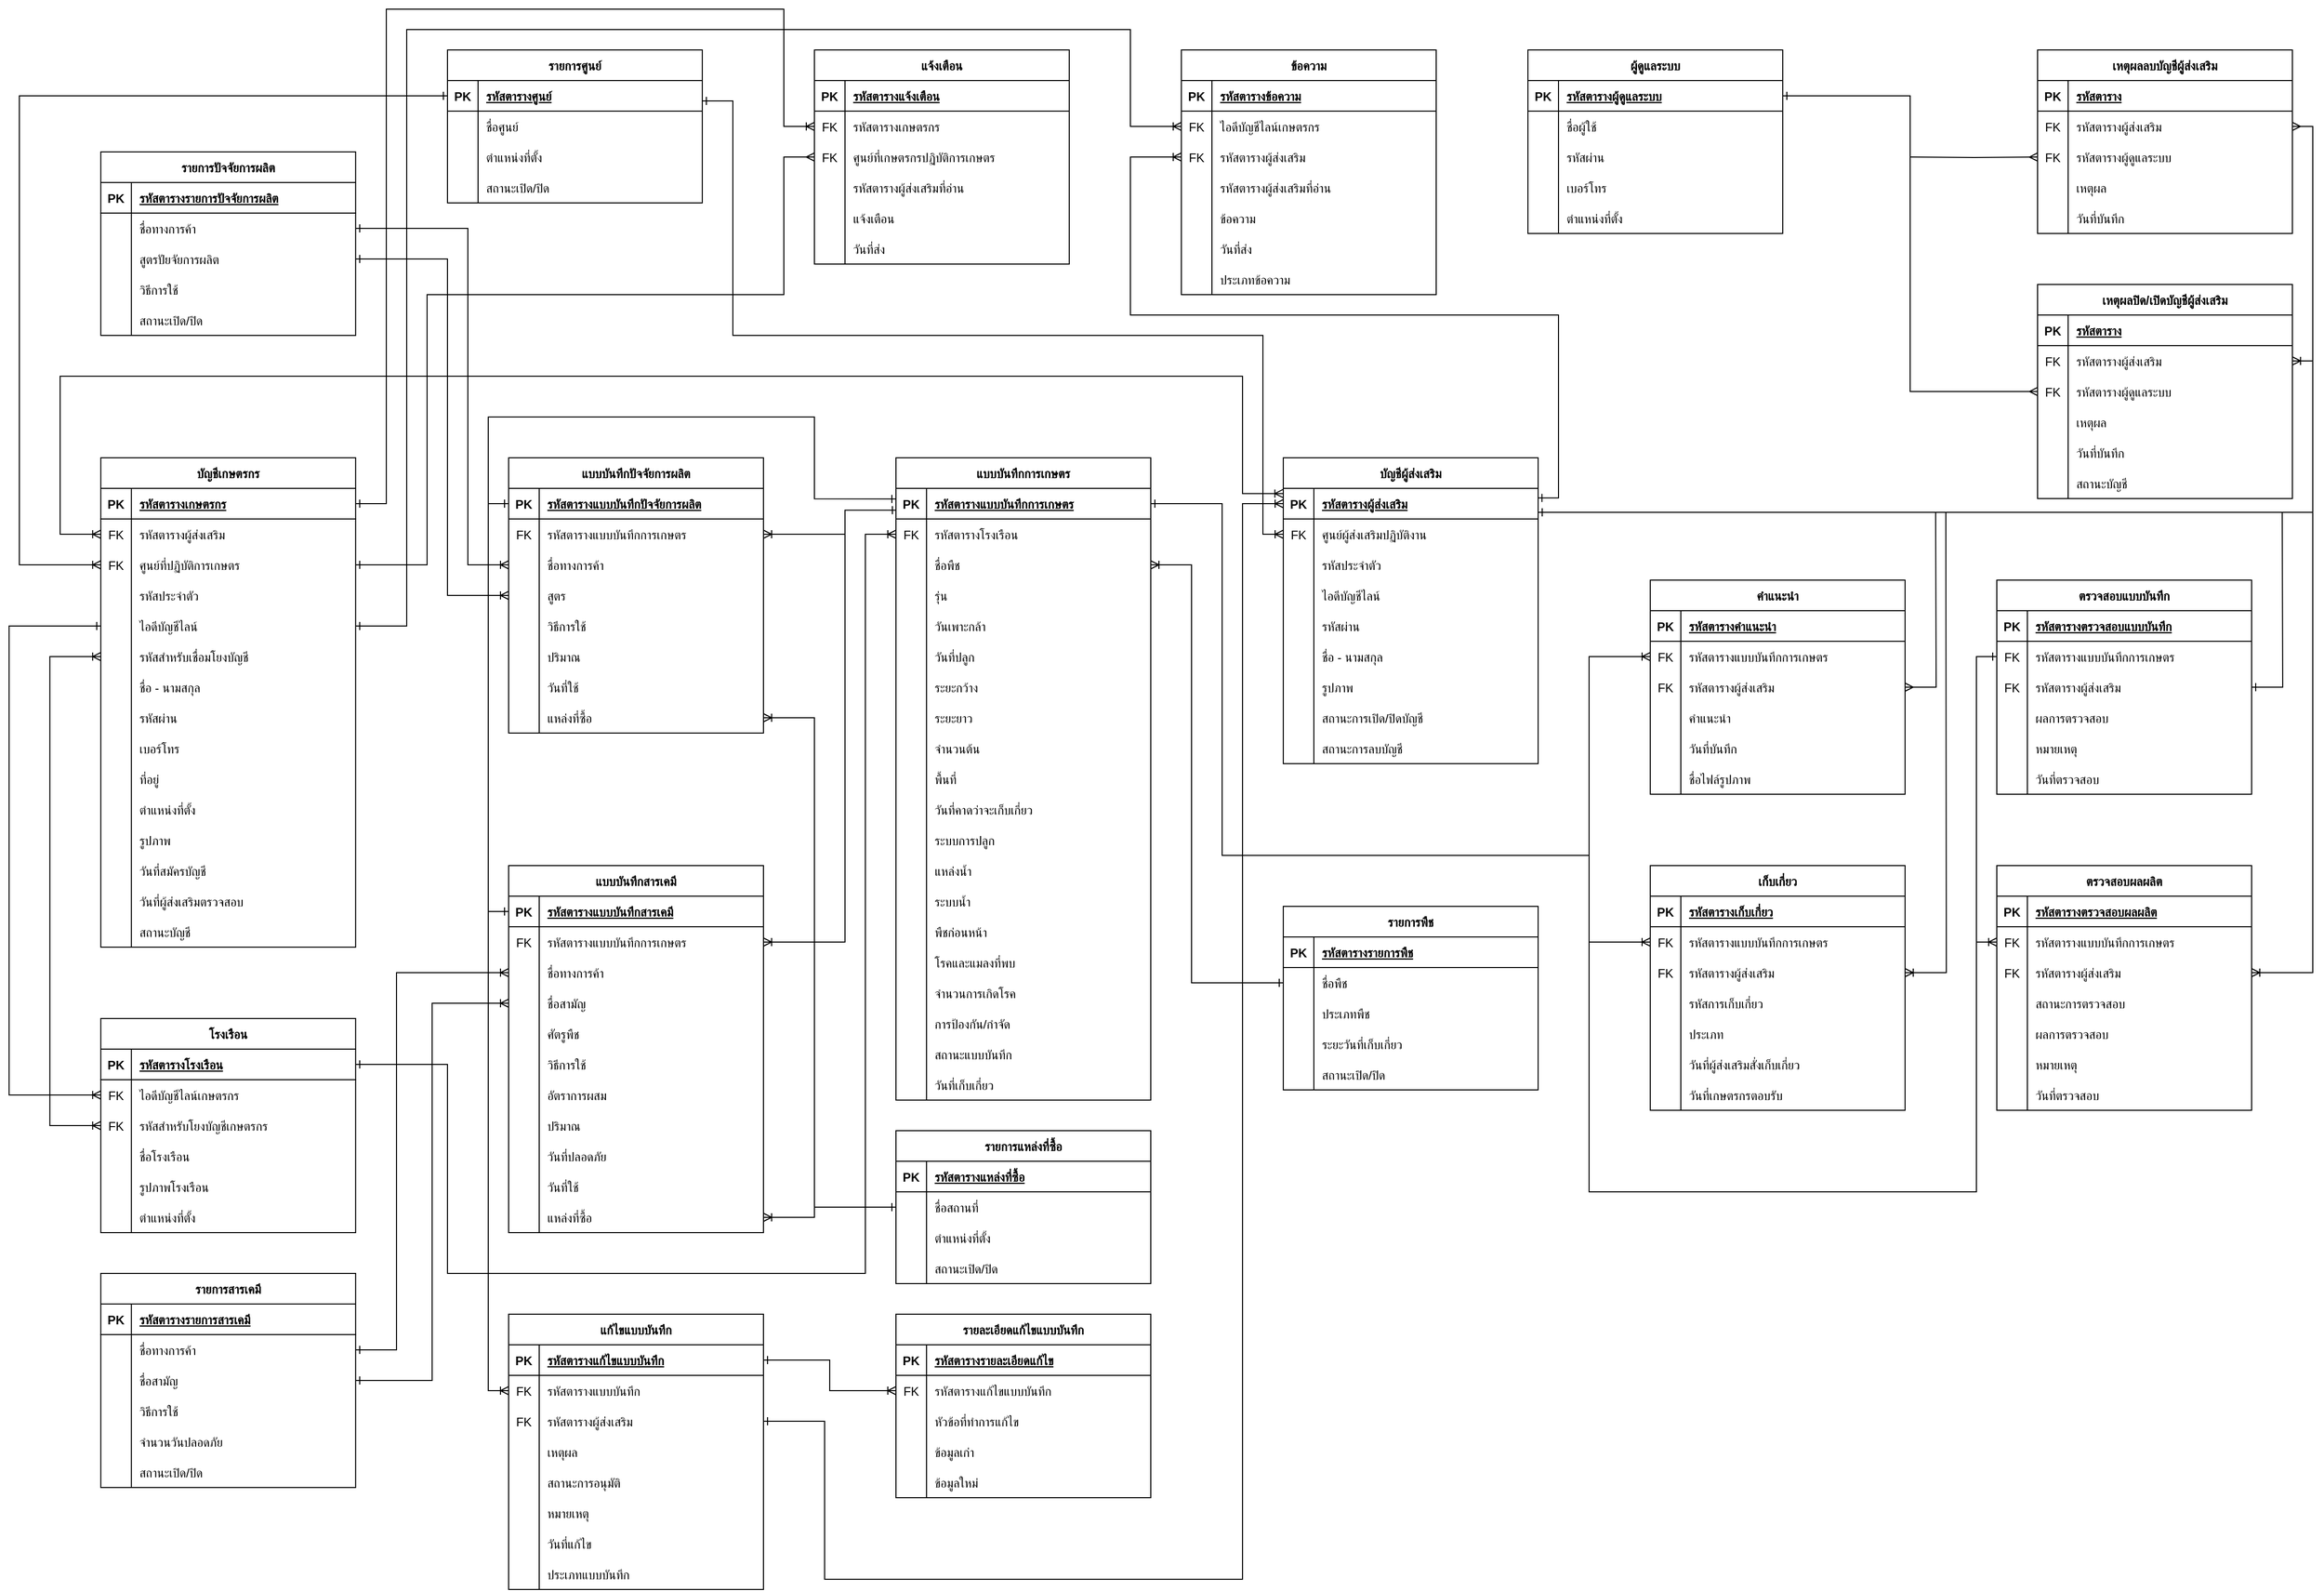 <mxfile version="21.7.5" type="google">
  <diagram id="R2lEEEUBdFMjLlhIrx00" name="Page-1">
    <mxGraphModel grid="1" page="1" gridSize="10" guides="1" tooltips="1" connect="1" arrows="1" fold="1" pageScale="1" pageWidth="850" pageHeight="1100" math="0" shadow="0" extFonts="Permanent Marker^https://fonts.googleapis.com/css?family=Permanent+Marker">
      <root>
        <mxCell id="0" />
        <mxCell id="1" parent="0" />
        <mxCell id="C-vyLk0tnHw3VtMMgP7b-23" value="บัญชีผู้ส่งเสริม" style="shape=table;startSize=30;container=1;collapsible=1;childLayout=tableLayout;fixedRows=1;rowLines=0;fontStyle=1;align=center;resizeLast=1;" vertex="1" parent="1">
          <mxGeometry x="460" y="200" width="250" height="300" as="geometry" />
        </mxCell>
        <mxCell id="C-vyLk0tnHw3VtMMgP7b-24" value="" style="shape=partialRectangle;collapsible=0;dropTarget=0;pointerEvents=0;fillColor=none;points=[[0,0.5],[1,0.5]];portConstraint=eastwest;top=0;left=0;right=0;bottom=1;" vertex="1" parent="C-vyLk0tnHw3VtMMgP7b-23">
          <mxGeometry y="30" width="250" height="30" as="geometry" />
        </mxCell>
        <mxCell id="C-vyLk0tnHw3VtMMgP7b-25" value="PK" style="shape=partialRectangle;overflow=hidden;connectable=0;fillColor=none;top=0;left=0;bottom=0;right=0;fontStyle=1;" vertex="1" parent="C-vyLk0tnHw3VtMMgP7b-24">
          <mxGeometry width="30" height="30" as="geometry">
            <mxRectangle width="30" height="30" as="alternateBounds" />
          </mxGeometry>
        </mxCell>
        <mxCell id="C-vyLk0tnHw3VtMMgP7b-26" value="รหัสตารางผู้ส่งเสริม" style="shape=partialRectangle;overflow=hidden;connectable=0;fillColor=none;top=0;left=0;bottom=0;right=0;align=left;spacingLeft=6;fontStyle=5;" vertex="1" parent="C-vyLk0tnHw3VtMMgP7b-24">
          <mxGeometry x="30" width="220" height="30" as="geometry">
            <mxRectangle width="220" height="30" as="alternateBounds" />
          </mxGeometry>
        </mxCell>
        <mxCell id="C-vyLk0tnHw3VtMMgP7b-27" value="" style="shape=partialRectangle;collapsible=0;dropTarget=0;pointerEvents=0;fillColor=none;points=[[0,0.5],[1,0.5]];portConstraint=eastwest;top=0;left=0;right=0;bottom=0;" vertex="1" parent="C-vyLk0tnHw3VtMMgP7b-23">
          <mxGeometry y="60" width="250" height="30" as="geometry" />
        </mxCell>
        <mxCell id="C-vyLk0tnHw3VtMMgP7b-28" value="FK" style="shape=partialRectangle;overflow=hidden;connectable=0;fillColor=none;top=0;left=0;bottom=0;right=0;" vertex="1" parent="C-vyLk0tnHw3VtMMgP7b-27">
          <mxGeometry width="30" height="30" as="geometry">
            <mxRectangle width="30" height="30" as="alternateBounds" />
          </mxGeometry>
        </mxCell>
        <mxCell id="C-vyLk0tnHw3VtMMgP7b-29" value="ศูนย์ผู้ส่งเสริมปฏิบัติงาน" style="shape=partialRectangle;overflow=hidden;connectable=0;fillColor=none;top=0;left=0;bottom=0;right=0;align=left;spacingLeft=6;" vertex="1" parent="C-vyLk0tnHw3VtMMgP7b-27">
          <mxGeometry x="30" width="220" height="30" as="geometry">
            <mxRectangle width="220" height="30" as="alternateBounds" />
          </mxGeometry>
        </mxCell>
        <mxCell id="AUCGgR3O2SCCwnBOZI2q-10" style="shape=partialRectangle;collapsible=0;dropTarget=0;pointerEvents=0;fillColor=none;points=[[0,0.5],[1,0.5]];portConstraint=eastwest;top=0;left=0;right=0;bottom=0;" vertex="1" parent="C-vyLk0tnHw3VtMMgP7b-23">
          <mxGeometry y="90" width="250" height="30" as="geometry" />
        </mxCell>
        <mxCell id="AUCGgR3O2SCCwnBOZI2q-11" style="shape=partialRectangle;overflow=hidden;connectable=0;fillColor=none;top=0;left=0;bottom=0;right=0;" vertex="1" parent="AUCGgR3O2SCCwnBOZI2q-10">
          <mxGeometry width="30" height="30" as="geometry">
            <mxRectangle width="30" height="30" as="alternateBounds" />
          </mxGeometry>
        </mxCell>
        <mxCell id="AUCGgR3O2SCCwnBOZI2q-12" value="รหัสประจำตัว" style="shape=partialRectangle;overflow=hidden;connectable=0;fillColor=none;top=0;left=0;bottom=0;right=0;align=left;spacingLeft=6;" vertex="1" parent="AUCGgR3O2SCCwnBOZI2q-10">
          <mxGeometry x="30" width="220" height="30" as="geometry">
            <mxRectangle width="220" height="30" as="alternateBounds" />
          </mxGeometry>
        </mxCell>
        <mxCell id="AUCGgR3O2SCCwnBOZI2q-13" style="shape=partialRectangle;collapsible=0;dropTarget=0;pointerEvents=0;fillColor=none;points=[[0,0.5],[1,0.5]];portConstraint=eastwest;top=0;left=0;right=0;bottom=0;" vertex="1" parent="C-vyLk0tnHw3VtMMgP7b-23">
          <mxGeometry y="120" width="250" height="30" as="geometry" />
        </mxCell>
        <mxCell id="AUCGgR3O2SCCwnBOZI2q-14" style="shape=partialRectangle;overflow=hidden;connectable=0;fillColor=none;top=0;left=0;bottom=0;right=0;" vertex="1" parent="AUCGgR3O2SCCwnBOZI2q-13">
          <mxGeometry width="30" height="30" as="geometry">
            <mxRectangle width="30" height="30" as="alternateBounds" />
          </mxGeometry>
        </mxCell>
        <mxCell id="AUCGgR3O2SCCwnBOZI2q-15" value="ไอดีบัญชีไลน์" style="shape=partialRectangle;overflow=hidden;connectable=0;fillColor=none;top=0;left=0;bottom=0;right=0;align=left;spacingLeft=6;" vertex="1" parent="AUCGgR3O2SCCwnBOZI2q-13">
          <mxGeometry x="30" width="220" height="30" as="geometry">
            <mxRectangle width="220" height="30" as="alternateBounds" />
          </mxGeometry>
        </mxCell>
        <mxCell id="AUCGgR3O2SCCwnBOZI2q-16" style="shape=partialRectangle;collapsible=0;dropTarget=0;pointerEvents=0;fillColor=none;points=[[0,0.5],[1,0.5]];portConstraint=eastwest;top=0;left=0;right=0;bottom=0;" vertex="1" parent="C-vyLk0tnHw3VtMMgP7b-23">
          <mxGeometry y="150" width="250" height="30" as="geometry" />
        </mxCell>
        <mxCell id="AUCGgR3O2SCCwnBOZI2q-17" style="shape=partialRectangle;overflow=hidden;connectable=0;fillColor=none;top=0;left=0;bottom=0;right=0;" vertex="1" parent="AUCGgR3O2SCCwnBOZI2q-16">
          <mxGeometry width="30" height="30" as="geometry">
            <mxRectangle width="30" height="30" as="alternateBounds" />
          </mxGeometry>
        </mxCell>
        <mxCell id="AUCGgR3O2SCCwnBOZI2q-18" value="รหัสผ่าน" style="shape=partialRectangle;overflow=hidden;connectable=0;fillColor=none;top=0;left=0;bottom=0;right=0;align=left;spacingLeft=6;" vertex="1" parent="AUCGgR3O2SCCwnBOZI2q-16">
          <mxGeometry x="30" width="220" height="30" as="geometry">
            <mxRectangle width="220" height="30" as="alternateBounds" />
          </mxGeometry>
        </mxCell>
        <mxCell id="AUCGgR3O2SCCwnBOZI2q-19" style="shape=partialRectangle;collapsible=0;dropTarget=0;pointerEvents=0;fillColor=none;points=[[0,0.5],[1,0.5]];portConstraint=eastwest;top=0;left=0;right=0;bottom=0;" vertex="1" parent="C-vyLk0tnHw3VtMMgP7b-23">
          <mxGeometry y="180" width="250" height="30" as="geometry" />
        </mxCell>
        <mxCell id="AUCGgR3O2SCCwnBOZI2q-20" value="" style="shape=partialRectangle;overflow=hidden;connectable=0;fillColor=none;top=0;left=0;bottom=0;right=0;" vertex="1" parent="AUCGgR3O2SCCwnBOZI2q-19">
          <mxGeometry width="30" height="30" as="geometry">
            <mxRectangle width="30" height="30" as="alternateBounds" />
          </mxGeometry>
        </mxCell>
        <mxCell id="AUCGgR3O2SCCwnBOZI2q-21" value="ชื่อ - นามสกุล" style="shape=partialRectangle;overflow=hidden;connectable=0;fillColor=none;top=0;left=0;bottom=0;right=0;align=left;spacingLeft=6;" vertex="1" parent="AUCGgR3O2SCCwnBOZI2q-19">
          <mxGeometry x="30" width="220" height="30" as="geometry">
            <mxRectangle width="220" height="30" as="alternateBounds" />
          </mxGeometry>
        </mxCell>
        <mxCell id="AUCGgR3O2SCCwnBOZI2q-22" style="shape=partialRectangle;collapsible=0;dropTarget=0;pointerEvents=0;fillColor=none;points=[[0,0.5],[1,0.5]];portConstraint=eastwest;top=0;left=0;right=0;bottom=0;" vertex="1" parent="C-vyLk0tnHw3VtMMgP7b-23">
          <mxGeometry y="210" width="250" height="30" as="geometry" />
        </mxCell>
        <mxCell id="AUCGgR3O2SCCwnBOZI2q-23" style="shape=partialRectangle;overflow=hidden;connectable=0;fillColor=none;top=0;left=0;bottom=0;right=0;" vertex="1" parent="AUCGgR3O2SCCwnBOZI2q-22">
          <mxGeometry width="30" height="30" as="geometry">
            <mxRectangle width="30" height="30" as="alternateBounds" />
          </mxGeometry>
        </mxCell>
        <mxCell id="AUCGgR3O2SCCwnBOZI2q-24" value="รูปภาพ" style="shape=partialRectangle;overflow=hidden;connectable=0;fillColor=none;top=0;left=0;bottom=0;right=0;align=left;spacingLeft=6;" vertex="1" parent="AUCGgR3O2SCCwnBOZI2q-22">
          <mxGeometry x="30" width="220" height="30" as="geometry">
            <mxRectangle width="220" height="30" as="alternateBounds" />
          </mxGeometry>
        </mxCell>
        <mxCell id="AUCGgR3O2SCCwnBOZI2q-25" style="shape=partialRectangle;collapsible=0;dropTarget=0;pointerEvents=0;fillColor=none;points=[[0,0.5],[1,0.5]];portConstraint=eastwest;top=0;left=0;right=0;bottom=0;" vertex="1" parent="C-vyLk0tnHw3VtMMgP7b-23">
          <mxGeometry y="240" width="250" height="30" as="geometry" />
        </mxCell>
        <mxCell id="AUCGgR3O2SCCwnBOZI2q-26" style="shape=partialRectangle;overflow=hidden;connectable=0;fillColor=none;top=0;left=0;bottom=0;right=0;" vertex="1" parent="AUCGgR3O2SCCwnBOZI2q-25">
          <mxGeometry width="30" height="30" as="geometry">
            <mxRectangle width="30" height="30" as="alternateBounds" />
          </mxGeometry>
        </mxCell>
        <mxCell id="AUCGgR3O2SCCwnBOZI2q-27" value="สถานะการเปิด/ปิดบัญชี" style="shape=partialRectangle;overflow=hidden;connectable=0;fillColor=none;top=0;left=0;bottom=0;right=0;align=left;spacingLeft=6;" vertex="1" parent="AUCGgR3O2SCCwnBOZI2q-25">
          <mxGeometry x="30" width="220" height="30" as="geometry">
            <mxRectangle width="220" height="30" as="alternateBounds" />
          </mxGeometry>
        </mxCell>
        <mxCell id="AUCGgR3O2SCCwnBOZI2q-28" style="shape=partialRectangle;collapsible=0;dropTarget=0;pointerEvents=0;fillColor=none;points=[[0,0.5],[1,0.5]];portConstraint=eastwest;top=0;left=0;right=0;bottom=0;" vertex="1" parent="C-vyLk0tnHw3VtMMgP7b-23">
          <mxGeometry y="270" width="250" height="30" as="geometry" />
        </mxCell>
        <mxCell id="AUCGgR3O2SCCwnBOZI2q-29" style="shape=partialRectangle;overflow=hidden;connectable=0;fillColor=none;top=0;left=0;bottom=0;right=0;" vertex="1" parent="AUCGgR3O2SCCwnBOZI2q-28">
          <mxGeometry width="30" height="30" as="geometry">
            <mxRectangle width="30" height="30" as="alternateBounds" />
          </mxGeometry>
        </mxCell>
        <mxCell id="AUCGgR3O2SCCwnBOZI2q-30" value="สถานะการลบบัญชี" style="shape=partialRectangle;overflow=hidden;connectable=0;fillColor=none;top=0;left=0;bottom=0;right=0;align=left;spacingLeft=6;" vertex="1" parent="AUCGgR3O2SCCwnBOZI2q-28">
          <mxGeometry x="30" width="220" height="30" as="geometry">
            <mxRectangle width="220" height="30" as="alternateBounds" />
          </mxGeometry>
        </mxCell>
        <mxCell id="AUCGgR3O2SCCwnBOZI2q-86" value="ผู้ดูแลระบบ" style="shape=table;startSize=30;container=1;collapsible=1;childLayout=tableLayout;fixedRows=1;rowLines=0;fontStyle=1;align=center;resizeLast=1;" vertex="1" parent="1">
          <mxGeometry x="700" y="-200" width="250" height="180" as="geometry" />
        </mxCell>
        <mxCell id="AUCGgR3O2SCCwnBOZI2q-87" value="" style="shape=partialRectangle;collapsible=0;dropTarget=0;pointerEvents=0;fillColor=none;points=[[0,0.5],[1,0.5]];portConstraint=eastwest;top=0;left=0;right=0;bottom=1;" vertex="1" parent="AUCGgR3O2SCCwnBOZI2q-86">
          <mxGeometry y="30" width="250" height="30" as="geometry" />
        </mxCell>
        <mxCell id="AUCGgR3O2SCCwnBOZI2q-88" value="PK" style="shape=partialRectangle;overflow=hidden;connectable=0;fillColor=none;top=0;left=0;bottom=0;right=0;fontStyle=1;" vertex="1" parent="AUCGgR3O2SCCwnBOZI2q-87">
          <mxGeometry width="30" height="30" as="geometry">
            <mxRectangle width="30" height="30" as="alternateBounds" />
          </mxGeometry>
        </mxCell>
        <mxCell id="AUCGgR3O2SCCwnBOZI2q-89" value="รหัสตารางผู้ดูแลระบบ" style="shape=partialRectangle;overflow=hidden;connectable=0;fillColor=none;top=0;left=0;bottom=0;right=0;align=left;spacingLeft=6;fontStyle=5;" vertex="1" parent="AUCGgR3O2SCCwnBOZI2q-87">
          <mxGeometry x="30" width="220" height="30" as="geometry">
            <mxRectangle width="220" height="30" as="alternateBounds" />
          </mxGeometry>
        </mxCell>
        <mxCell id="AUCGgR3O2SCCwnBOZI2q-90" value="" style="shape=partialRectangle;collapsible=0;dropTarget=0;pointerEvents=0;fillColor=none;points=[[0,0.5],[1,0.5]];portConstraint=eastwest;top=0;left=0;right=0;bottom=0;" vertex="1" parent="AUCGgR3O2SCCwnBOZI2q-86">
          <mxGeometry y="60" width="250" height="30" as="geometry" />
        </mxCell>
        <mxCell id="AUCGgR3O2SCCwnBOZI2q-91" value="" style="shape=partialRectangle;overflow=hidden;connectable=0;fillColor=none;top=0;left=0;bottom=0;right=0;" vertex="1" parent="AUCGgR3O2SCCwnBOZI2q-90">
          <mxGeometry width="30" height="30" as="geometry">
            <mxRectangle width="30" height="30" as="alternateBounds" />
          </mxGeometry>
        </mxCell>
        <mxCell id="AUCGgR3O2SCCwnBOZI2q-92" value="ชื่อผู้ใช้" style="shape=partialRectangle;overflow=hidden;connectable=0;fillColor=none;top=0;left=0;bottom=0;right=0;align=left;spacingLeft=6;" vertex="1" parent="AUCGgR3O2SCCwnBOZI2q-90">
          <mxGeometry x="30" width="220" height="30" as="geometry">
            <mxRectangle width="220" height="30" as="alternateBounds" />
          </mxGeometry>
        </mxCell>
        <mxCell id="AUCGgR3O2SCCwnBOZI2q-93" style="shape=partialRectangle;collapsible=0;dropTarget=0;pointerEvents=0;fillColor=none;points=[[0,0.5],[1,0.5]];portConstraint=eastwest;top=0;left=0;right=0;bottom=0;" vertex="1" parent="AUCGgR3O2SCCwnBOZI2q-86">
          <mxGeometry y="90" width="250" height="30" as="geometry" />
        </mxCell>
        <mxCell id="AUCGgR3O2SCCwnBOZI2q-94" value="" style="shape=partialRectangle;overflow=hidden;connectable=0;fillColor=none;top=0;left=0;bottom=0;right=0;" vertex="1" parent="AUCGgR3O2SCCwnBOZI2q-93">
          <mxGeometry width="30" height="30" as="geometry">
            <mxRectangle width="30" height="30" as="alternateBounds" />
          </mxGeometry>
        </mxCell>
        <mxCell id="AUCGgR3O2SCCwnBOZI2q-95" value="รหัสผ่าน" style="shape=partialRectangle;overflow=hidden;connectable=0;fillColor=none;top=0;left=0;bottom=0;right=0;align=left;spacingLeft=6;" vertex="1" parent="AUCGgR3O2SCCwnBOZI2q-93">
          <mxGeometry x="30" width="220" height="30" as="geometry">
            <mxRectangle width="220" height="30" as="alternateBounds" />
          </mxGeometry>
        </mxCell>
        <mxCell id="AUCGgR3O2SCCwnBOZI2q-96" style="shape=partialRectangle;collapsible=0;dropTarget=0;pointerEvents=0;fillColor=none;points=[[0,0.5],[1,0.5]];portConstraint=eastwest;top=0;left=0;right=0;bottom=0;" vertex="1" parent="AUCGgR3O2SCCwnBOZI2q-86">
          <mxGeometry y="120" width="250" height="30" as="geometry" />
        </mxCell>
        <mxCell id="AUCGgR3O2SCCwnBOZI2q-97" style="shape=partialRectangle;overflow=hidden;connectable=0;fillColor=none;top=0;left=0;bottom=0;right=0;" vertex="1" parent="AUCGgR3O2SCCwnBOZI2q-96">
          <mxGeometry width="30" height="30" as="geometry">
            <mxRectangle width="30" height="30" as="alternateBounds" />
          </mxGeometry>
        </mxCell>
        <mxCell id="AUCGgR3O2SCCwnBOZI2q-98" value="เบอร์โทร" style="shape=partialRectangle;overflow=hidden;connectable=0;fillColor=none;top=0;left=0;bottom=0;right=0;align=left;spacingLeft=6;" vertex="1" parent="AUCGgR3O2SCCwnBOZI2q-96">
          <mxGeometry x="30" width="220" height="30" as="geometry">
            <mxRectangle width="220" height="30" as="alternateBounds" />
          </mxGeometry>
        </mxCell>
        <mxCell id="AUCGgR3O2SCCwnBOZI2q-99" style="shape=partialRectangle;collapsible=0;dropTarget=0;pointerEvents=0;fillColor=none;points=[[0,0.5],[1,0.5]];portConstraint=eastwest;top=0;left=0;right=0;bottom=0;" vertex="1" parent="AUCGgR3O2SCCwnBOZI2q-86">
          <mxGeometry y="150" width="250" height="30" as="geometry" />
        </mxCell>
        <mxCell id="AUCGgR3O2SCCwnBOZI2q-100" style="shape=partialRectangle;overflow=hidden;connectable=0;fillColor=none;top=0;left=0;bottom=0;right=0;" vertex="1" parent="AUCGgR3O2SCCwnBOZI2q-99">
          <mxGeometry width="30" height="30" as="geometry">
            <mxRectangle width="30" height="30" as="alternateBounds" />
          </mxGeometry>
        </mxCell>
        <mxCell id="AUCGgR3O2SCCwnBOZI2q-101" value="ตำแหน่งที่ตั้ง" style="shape=partialRectangle;overflow=hidden;connectable=0;fillColor=none;top=0;left=0;bottom=0;right=0;align=left;spacingLeft=6;" vertex="1" parent="AUCGgR3O2SCCwnBOZI2q-99">
          <mxGeometry x="30" width="220" height="30" as="geometry">
            <mxRectangle width="220" height="30" as="alternateBounds" />
          </mxGeometry>
        </mxCell>
        <mxCell id="AUCGgR3O2SCCwnBOZI2q-132" value="เหตุผลลบบัญชีผู้ส่งเสริม" style="shape=table;startSize=30;container=1;collapsible=1;childLayout=tableLayout;fixedRows=1;rowLines=0;fontStyle=1;align=center;resizeLast=1;" vertex="1" parent="1">
          <mxGeometry x="1200" y="-200" width="250" height="180" as="geometry" />
        </mxCell>
        <mxCell id="AUCGgR3O2SCCwnBOZI2q-133" value="" style="shape=partialRectangle;collapsible=0;dropTarget=0;pointerEvents=0;fillColor=none;points=[[0,0.5],[1,0.5]];portConstraint=eastwest;top=0;left=0;right=0;bottom=1;" vertex="1" parent="AUCGgR3O2SCCwnBOZI2q-132">
          <mxGeometry y="30" width="250" height="30" as="geometry" />
        </mxCell>
        <mxCell id="AUCGgR3O2SCCwnBOZI2q-134" value="PK" style="shape=partialRectangle;overflow=hidden;connectable=0;fillColor=none;top=0;left=0;bottom=0;right=0;fontStyle=1;" vertex="1" parent="AUCGgR3O2SCCwnBOZI2q-133">
          <mxGeometry width="30" height="30" as="geometry">
            <mxRectangle width="30" height="30" as="alternateBounds" />
          </mxGeometry>
        </mxCell>
        <mxCell id="AUCGgR3O2SCCwnBOZI2q-135" value="รหัสตาราง" style="shape=partialRectangle;overflow=hidden;connectable=0;fillColor=none;top=0;left=0;bottom=0;right=0;align=left;spacingLeft=6;fontStyle=5;" vertex="1" parent="AUCGgR3O2SCCwnBOZI2q-133">
          <mxGeometry x="30" width="220" height="30" as="geometry">
            <mxRectangle width="220" height="30" as="alternateBounds" />
          </mxGeometry>
        </mxCell>
        <mxCell id="AUCGgR3O2SCCwnBOZI2q-136" value="" style="shape=partialRectangle;collapsible=0;dropTarget=0;pointerEvents=0;fillColor=none;points=[[0,0.5],[1,0.5]];portConstraint=eastwest;top=0;left=0;right=0;bottom=0;" vertex="1" parent="AUCGgR3O2SCCwnBOZI2q-132">
          <mxGeometry y="60" width="250" height="30" as="geometry" />
        </mxCell>
        <mxCell id="AUCGgR3O2SCCwnBOZI2q-137" value="FK" style="shape=partialRectangle;overflow=hidden;connectable=0;fillColor=none;top=0;left=0;bottom=0;right=0;" vertex="1" parent="AUCGgR3O2SCCwnBOZI2q-136">
          <mxGeometry width="30" height="30" as="geometry">
            <mxRectangle width="30" height="30" as="alternateBounds" />
          </mxGeometry>
        </mxCell>
        <mxCell id="AUCGgR3O2SCCwnBOZI2q-138" value="รหัสตารางผู้ส่งเสริม" style="shape=partialRectangle;overflow=hidden;connectable=0;fillColor=none;top=0;left=0;bottom=0;right=0;align=left;spacingLeft=6;" vertex="1" parent="AUCGgR3O2SCCwnBOZI2q-136">
          <mxGeometry x="30" width="220" height="30" as="geometry">
            <mxRectangle width="220" height="30" as="alternateBounds" />
          </mxGeometry>
        </mxCell>
        <mxCell id="AUCGgR3O2SCCwnBOZI2q-139" style="shape=partialRectangle;collapsible=0;dropTarget=0;pointerEvents=0;fillColor=none;points=[[0,0.5],[1,0.5]];portConstraint=eastwest;top=0;left=0;right=0;bottom=0;" vertex="1" parent="AUCGgR3O2SCCwnBOZI2q-132">
          <mxGeometry y="90" width="250" height="30" as="geometry" />
        </mxCell>
        <mxCell id="AUCGgR3O2SCCwnBOZI2q-140" value="FK" style="shape=partialRectangle;overflow=hidden;connectable=0;fillColor=none;top=0;left=0;bottom=0;right=0;" vertex="1" parent="AUCGgR3O2SCCwnBOZI2q-139">
          <mxGeometry width="30" height="30" as="geometry">
            <mxRectangle width="30" height="30" as="alternateBounds" />
          </mxGeometry>
        </mxCell>
        <mxCell id="AUCGgR3O2SCCwnBOZI2q-141" value="รหัสตารางผู้ดูแลระบบ" style="shape=partialRectangle;overflow=hidden;connectable=0;fillColor=none;top=0;left=0;bottom=0;right=0;align=left;spacingLeft=6;" vertex="1" parent="AUCGgR3O2SCCwnBOZI2q-139">
          <mxGeometry x="30" width="220" height="30" as="geometry">
            <mxRectangle width="220" height="30" as="alternateBounds" />
          </mxGeometry>
        </mxCell>
        <mxCell id="AUCGgR3O2SCCwnBOZI2q-825" style="shape=partialRectangle;collapsible=0;dropTarget=0;pointerEvents=0;fillColor=none;points=[[0,0.5],[1,0.5]];portConstraint=eastwest;top=0;left=0;right=0;bottom=0;" vertex="1" parent="AUCGgR3O2SCCwnBOZI2q-132">
          <mxGeometry y="120" width="250" height="30" as="geometry" />
        </mxCell>
        <mxCell id="AUCGgR3O2SCCwnBOZI2q-826" style="shape=partialRectangle;overflow=hidden;connectable=0;fillColor=none;top=0;left=0;bottom=0;right=0;" vertex="1" parent="AUCGgR3O2SCCwnBOZI2q-825">
          <mxGeometry width="30" height="30" as="geometry">
            <mxRectangle width="30" height="30" as="alternateBounds" />
          </mxGeometry>
        </mxCell>
        <mxCell id="AUCGgR3O2SCCwnBOZI2q-827" value="เหตุผล" style="shape=partialRectangle;overflow=hidden;connectable=0;fillColor=none;top=0;left=0;bottom=0;right=0;align=left;spacingLeft=6;" vertex="1" parent="AUCGgR3O2SCCwnBOZI2q-825">
          <mxGeometry x="30" width="220" height="30" as="geometry">
            <mxRectangle width="220" height="30" as="alternateBounds" />
          </mxGeometry>
        </mxCell>
        <mxCell id="AUCGgR3O2SCCwnBOZI2q-145" style="shape=partialRectangle;collapsible=0;dropTarget=0;pointerEvents=0;fillColor=none;points=[[0,0.5],[1,0.5]];portConstraint=eastwest;top=0;left=0;right=0;bottom=0;" vertex="1" parent="AUCGgR3O2SCCwnBOZI2q-132">
          <mxGeometry y="150" width="250" height="30" as="geometry" />
        </mxCell>
        <mxCell id="AUCGgR3O2SCCwnBOZI2q-146" style="shape=partialRectangle;overflow=hidden;connectable=0;fillColor=none;top=0;left=0;bottom=0;right=0;" vertex="1" parent="AUCGgR3O2SCCwnBOZI2q-145">
          <mxGeometry width="30" height="30" as="geometry">
            <mxRectangle width="30" height="30" as="alternateBounds" />
          </mxGeometry>
        </mxCell>
        <mxCell id="AUCGgR3O2SCCwnBOZI2q-147" value="วันที่บันทึก" style="shape=partialRectangle;overflow=hidden;connectable=0;fillColor=none;top=0;left=0;bottom=0;right=0;align=left;spacingLeft=6;" vertex="1" parent="AUCGgR3O2SCCwnBOZI2q-145">
          <mxGeometry x="30" width="220" height="30" as="geometry">
            <mxRectangle width="220" height="30" as="alternateBounds" />
          </mxGeometry>
        </mxCell>
        <mxCell id="AUCGgR3O2SCCwnBOZI2q-148" value="เหตุผลปิด/เปิดบัญชีผู้ส่งเสริม" style="shape=table;startSize=30;container=1;collapsible=1;childLayout=tableLayout;fixedRows=1;rowLines=0;fontStyle=1;align=center;resizeLast=1;" vertex="1" parent="1">
          <mxGeometry x="1200" y="30" width="250" height="210" as="geometry" />
        </mxCell>
        <mxCell id="AUCGgR3O2SCCwnBOZI2q-149" value="" style="shape=partialRectangle;collapsible=0;dropTarget=0;pointerEvents=0;fillColor=none;points=[[0,0.5],[1,0.5]];portConstraint=eastwest;top=0;left=0;right=0;bottom=1;" vertex="1" parent="AUCGgR3O2SCCwnBOZI2q-148">
          <mxGeometry y="30" width="250" height="30" as="geometry" />
        </mxCell>
        <mxCell id="AUCGgR3O2SCCwnBOZI2q-150" value="PK" style="shape=partialRectangle;overflow=hidden;connectable=0;fillColor=none;top=0;left=0;bottom=0;right=0;fontStyle=1;" vertex="1" parent="AUCGgR3O2SCCwnBOZI2q-149">
          <mxGeometry width="30" height="30" as="geometry">
            <mxRectangle width="30" height="30" as="alternateBounds" />
          </mxGeometry>
        </mxCell>
        <mxCell id="AUCGgR3O2SCCwnBOZI2q-151" value="รหัสตาราง" style="shape=partialRectangle;overflow=hidden;connectable=0;fillColor=none;top=0;left=0;bottom=0;right=0;align=left;spacingLeft=6;fontStyle=5;" vertex="1" parent="AUCGgR3O2SCCwnBOZI2q-149">
          <mxGeometry x="30" width="220" height="30" as="geometry">
            <mxRectangle width="220" height="30" as="alternateBounds" />
          </mxGeometry>
        </mxCell>
        <mxCell id="AUCGgR3O2SCCwnBOZI2q-152" value="" style="shape=partialRectangle;collapsible=0;dropTarget=0;pointerEvents=0;fillColor=none;points=[[0,0.5],[1,0.5]];portConstraint=eastwest;top=0;left=0;right=0;bottom=0;" vertex="1" parent="AUCGgR3O2SCCwnBOZI2q-148">
          <mxGeometry y="60" width="250" height="30" as="geometry" />
        </mxCell>
        <mxCell id="AUCGgR3O2SCCwnBOZI2q-153" value="FK" style="shape=partialRectangle;overflow=hidden;connectable=0;fillColor=none;top=0;left=0;bottom=0;right=0;" vertex="1" parent="AUCGgR3O2SCCwnBOZI2q-152">
          <mxGeometry width="30" height="30" as="geometry">
            <mxRectangle width="30" height="30" as="alternateBounds" />
          </mxGeometry>
        </mxCell>
        <mxCell id="AUCGgR3O2SCCwnBOZI2q-154" value="รหัสตารางผู้ส่งเสริม" style="shape=partialRectangle;overflow=hidden;connectable=0;fillColor=none;top=0;left=0;bottom=0;right=0;align=left;spacingLeft=6;" vertex="1" parent="AUCGgR3O2SCCwnBOZI2q-152">
          <mxGeometry x="30" width="220" height="30" as="geometry">
            <mxRectangle width="220" height="30" as="alternateBounds" />
          </mxGeometry>
        </mxCell>
        <mxCell id="AUCGgR3O2SCCwnBOZI2q-155" style="shape=partialRectangle;collapsible=0;dropTarget=0;pointerEvents=0;fillColor=none;points=[[0,0.5],[1,0.5]];portConstraint=eastwest;top=0;left=0;right=0;bottom=0;" vertex="1" parent="AUCGgR3O2SCCwnBOZI2q-148">
          <mxGeometry y="90" width="250" height="30" as="geometry" />
        </mxCell>
        <mxCell id="AUCGgR3O2SCCwnBOZI2q-156" value="FK" style="shape=partialRectangle;overflow=hidden;connectable=0;fillColor=none;top=0;left=0;bottom=0;right=0;" vertex="1" parent="AUCGgR3O2SCCwnBOZI2q-155">
          <mxGeometry width="30" height="30" as="geometry">
            <mxRectangle width="30" height="30" as="alternateBounds" />
          </mxGeometry>
        </mxCell>
        <mxCell id="AUCGgR3O2SCCwnBOZI2q-157" value="รหัสตารางผู้ดูแลระบบ" style="shape=partialRectangle;overflow=hidden;connectable=0;fillColor=none;top=0;left=0;bottom=0;right=0;align=left;spacingLeft=6;" vertex="1" parent="AUCGgR3O2SCCwnBOZI2q-155">
          <mxGeometry x="30" width="220" height="30" as="geometry">
            <mxRectangle width="220" height="30" as="alternateBounds" />
          </mxGeometry>
        </mxCell>
        <mxCell id="AUCGgR3O2SCCwnBOZI2q-158" style="shape=partialRectangle;collapsible=0;dropTarget=0;pointerEvents=0;fillColor=none;points=[[0,0.5],[1,0.5]];portConstraint=eastwest;top=0;left=0;right=0;bottom=0;" vertex="1" parent="AUCGgR3O2SCCwnBOZI2q-148">
          <mxGeometry y="120" width="250" height="30" as="geometry" />
        </mxCell>
        <mxCell id="AUCGgR3O2SCCwnBOZI2q-159" style="shape=partialRectangle;overflow=hidden;connectable=0;fillColor=none;top=0;left=0;bottom=0;right=0;" vertex="1" parent="AUCGgR3O2SCCwnBOZI2q-158">
          <mxGeometry width="30" height="30" as="geometry">
            <mxRectangle width="30" height="30" as="alternateBounds" />
          </mxGeometry>
        </mxCell>
        <mxCell id="AUCGgR3O2SCCwnBOZI2q-160" value="เหตุผล" style="shape=partialRectangle;overflow=hidden;connectable=0;fillColor=none;top=0;left=0;bottom=0;right=0;align=left;spacingLeft=6;" vertex="1" parent="AUCGgR3O2SCCwnBOZI2q-158">
          <mxGeometry x="30" width="220" height="30" as="geometry">
            <mxRectangle width="220" height="30" as="alternateBounds" />
          </mxGeometry>
        </mxCell>
        <mxCell id="AUCGgR3O2SCCwnBOZI2q-161" style="shape=partialRectangle;collapsible=0;dropTarget=0;pointerEvents=0;fillColor=none;points=[[0,0.5],[1,0.5]];portConstraint=eastwest;top=0;left=0;right=0;bottom=0;" vertex="1" parent="AUCGgR3O2SCCwnBOZI2q-148">
          <mxGeometry y="150" width="250" height="30" as="geometry" />
        </mxCell>
        <mxCell id="AUCGgR3O2SCCwnBOZI2q-162" style="shape=partialRectangle;overflow=hidden;connectable=0;fillColor=none;top=0;left=0;bottom=0;right=0;" vertex="1" parent="AUCGgR3O2SCCwnBOZI2q-161">
          <mxGeometry width="30" height="30" as="geometry">
            <mxRectangle width="30" height="30" as="alternateBounds" />
          </mxGeometry>
        </mxCell>
        <mxCell id="AUCGgR3O2SCCwnBOZI2q-163" value="วันที่บันทึก" style="shape=partialRectangle;overflow=hidden;connectable=0;fillColor=none;top=0;left=0;bottom=0;right=0;align=left;spacingLeft=6;" vertex="1" parent="AUCGgR3O2SCCwnBOZI2q-161">
          <mxGeometry x="30" width="220" height="30" as="geometry">
            <mxRectangle width="220" height="30" as="alternateBounds" />
          </mxGeometry>
        </mxCell>
        <mxCell id="AUCGgR3O2SCCwnBOZI2q-164" style="shape=partialRectangle;collapsible=0;dropTarget=0;pointerEvents=0;fillColor=none;points=[[0,0.5],[1,0.5]];portConstraint=eastwest;top=0;left=0;right=0;bottom=0;" vertex="1" parent="AUCGgR3O2SCCwnBOZI2q-148">
          <mxGeometry y="180" width="250" height="30" as="geometry" />
        </mxCell>
        <mxCell id="AUCGgR3O2SCCwnBOZI2q-165" style="shape=partialRectangle;overflow=hidden;connectable=0;fillColor=none;top=0;left=0;bottom=0;right=0;" vertex="1" parent="AUCGgR3O2SCCwnBOZI2q-164">
          <mxGeometry width="30" height="30" as="geometry">
            <mxRectangle width="30" height="30" as="alternateBounds" />
          </mxGeometry>
        </mxCell>
        <mxCell id="AUCGgR3O2SCCwnBOZI2q-166" value="สถานะบัญชี" style="shape=partialRectangle;overflow=hidden;connectable=0;fillColor=none;top=0;left=0;bottom=0;right=0;align=left;spacingLeft=6;" vertex="1" parent="AUCGgR3O2SCCwnBOZI2q-164">
          <mxGeometry x="30" width="220" height="30" as="geometry">
            <mxRectangle width="220" height="30" as="alternateBounds" />
          </mxGeometry>
        </mxCell>
        <mxCell id="AUCGgR3O2SCCwnBOZI2q-167" value="ตรวจสอบแบบบันทึก" style="shape=table;startSize=30;container=1;collapsible=1;childLayout=tableLayout;fixedRows=1;rowLines=0;fontStyle=1;align=center;resizeLast=1;" vertex="1" parent="1">
          <mxGeometry x="1160" y="320" width="250" height="210" as="geometry" />
        </mxCell>
        <mxCell id="AUCGgR3O2SCCwnBOZI2q-168" value="" style="shape=partialRectangle;collapsible=0;dropTarget=0;pointerEvents=0;fillColor=none;points=[[0,0.5],[1,0.5]];portConstraint=eastwest;top=0;left=0;right=0;bottom=1;" vertex="1" parent="AUCGgR3O2SCCwnBOZI2q-167">
          <mxGeometry y="30" width="250" height="30" as="geometry" />
        </mxCell>
        <mxCell id="AUCGgR3O2SCCwnBOZI2q-169" value="PK" style="shape=partialRectangle;overflow=hidden;connectable=0;fillColor=none;top=0;left=0;bottom=0;right=0;fontStyle=1;" vertex="1" parent="AUCGgR3O2SCCwnBOZI2q-168">
          <mxGeometry width="30" height="30" as="geometry">
            <mxRectangle width="30" height="30" as="alternateBounds" />
          </mxGeometry>
        </mxCell>
        <mxCell id="AUCGgR3O2SCCwnBOZI2q-170" value="รหัสตารางตรวจสอบแบบบันทึก" style="shape=partialRectangle;overflow=hidden;connectable=0;fillColor=none;top=0;left=0;bottom=0;right=0;align=left;spacingLeft=6;fontStyle=5;" vertex="1" parent="AUCGgR3O2SCCwnBOZI2q-168">
          <mxGeometry x="30" width="220" height="30" as="geometry">
            <mxRectangle width="220" height="30" as="alternateBounds" />
          </mxGeometry>
        </mxCell>
        <mxCell id="AUCGgR3O2SCCwnBOZI2q-171" value="" style="shape=partialRectangle;collapsible=0;dropTarget=0;pointerEvents=0;fillColor=none;points=[[0,0.5],[1,0.5]];portConstraint=eastwest;top=0;left=0;right=0;bottom=0;" vertex="1" parent="AUCGgR3O2SCCwnBOZI2q-167">
          <mxGeometry y="60" width="250" height="30" as="geometry" />
        </mxCell>
        <mxCell id="AUCGgR3O2SCCwnBOZI2q-172" value="FK" style="shape=partialRectangle;overflow=hidden;connectable=0;fillColor=none;top=0;left=0;bottom=0;right=0;" vertex="1" parent="AUCGgR3O2SCCwnBOZI2q-171">
          <mxGeometry width="30" height="30" as="geometry">
            <mxRectangle width="30" height="30" as="alternateBounds" />
          </mxGeometry>
        </mxCell>
        <mxCell id="AUCGgR3O2SCCwnBOZI2q-173" value="รหัสตารางแบบบันทึกการเกษตร" style="shape=partialRectangle;overflow=hidden;connectable=0;fillColor=none;top=0;left=0;bottom=0;right=0;align=left;spacingLeft=6;" vertex="1" parent="AUCGgR3O2SCCwnBOZI2q-171">
          <mxGeometry x="30" width="220" height="30" as="geometry">
            <mxRectangle width="220" height="30" as="alternateBounds" />
          </mxGeometry>
        </mxCell>
        <mxCell id="AUCGgR3O2SCCwnBOZI2q-174" style="shape=partialRectangle;collapsible=0;dropTarget=0;pointerEvents=0;fillColor=none;points=[[0,0.5],[1,0.5]];portConstraint=eastwest;top=0;left=0;right=0;bottom=0;" vertex="1" parent="AUCGgR3O2SCCwnBOZI2q-167">
          <mxGeometry y="90" width="250" height="30" as="geometry" />
        </mxCell>
        <mxCell id="AUCGgR3O2SCCwnBOZI2q-175" value="FK" style="shape=partialRectangle;overflow=hidden;connectable=0;fillColor=none;top=0;left=0;bottom=0;right=0;" vertex="1" parent="AUCGgR3O2SCCwnBOZI2q-174">
          <mxGeometry width="30" height="30" as="geometry">
            <mxRectangle width="30" height="30" as="alternateBounds" />
          </mxGeometry>
        </mxCell>
        <mxCell id="AUCGgR3O2SCCwnBOZI2q-176" value="รหัสตารางผู้ส่งเสริม" style="shape=partialRectangle;overflow=hidden;connectable=0;fillColor=none;top=0;left=0;bottom=0;right=0;align=left;spacingLeft=6;" vertex="1" parent="AUCGgR3O2SCCwnBOZI2q-174">
          <mxGeometry x="30" width="220" height="30" as="geometry">
            <mxRectangle width="220" height="30" as="alternateBounds" />
          </mxGeometry>
        </mxCell>
        <mxCell id="AUCGgR3O2SCCwnBOZI2q-177" style="shape=partialRectangle;collapsible=0;dropTarget=0;pointerEvents=0;fillColor=none;points=[[0,0.5],[1,0.5]];portConstraint=eastwest;top=0;left=0;right=0;bottom=0;" vertex="1" parent="AUCGgR3O2SCCwnBOZI2q-167">
          <mxGeometry y="120" width="250" height="30" as="geometry" />
        </mxCell>
        <mxCell id="AUCGgR3O2SCCwnBOZI2q-178" style="shape=partialRectangle;overflow=hidden;connectable=0;fillColor=none;top=0;left=0;bottom=0;right=0;" vertex="1" parent="AUCGgR3O2SCCwnBOZI2q-177">
          <mxGeometry width="30" height="30" as="geometry">
            <mxRectangle width="30" height="30" as="alternateBounds" />
          </mxGeometry>
        </mxCell>
        <mxCell id="AUCGgR3O2SCCwnBOZI2q-179" value="ผลการตรวจสอบ" style="shape=partialRectangle;overflow=hidden;connectable=0;fillColor=none;top=0;left=0;bottom=0;right=0;align=left;spacingLeft=6;" vertex="1" parent="AUCGgR3O2SCCwnBOZI2q-177">
          <mxGeometry x="30" width="220" height="30" as="geometry">
            <mxRectangle width="220" height="30" as="alternateBounds" />
          </mxGeometry>
        </mxCell>
        <mxCell id="AUCGgR3O2SCCwnBOZI2q-180" style="shape=partialRectangle;collapsible=0;dropTarget=0;pointerEvents=0;fillColor=none;points=[[0,0.5],[1,0.5]];portConstraint=eastwest;top=0;left=0;right=0;bottom=0;" vertex="1" parent="AUCGgR3O2SCCwnBOZI2q-167">
          <mxGeometry y="150" width="250" height="30" as="geometry" />
        </mxCell>
        <mxCell id="AUCGgR3O2SCCwnBOZI2q-181" style="shape=partialRectangle;overflow=hidden;connectable=0;fillColor=none;top=0;left=0;bottom=0;right=0;" vertex="1" parent="AUCGgR3O2SCCwnBOZI2q-180">
          <mxGeometry width="30" height="30" as="geometry">
            <mxRectangle width="30" height="30" as="alternateBounds" />
          </mxGeometry>
        </mxCell>
        <mxCell id="AUCGgR3O2SCCwnBOZI2q-182" value="หมายเหตุ" style="shape=partialRectangle;overflow=hidden;connectable=0;fillColor=none;top=0;left=0;bottom=0;right=0;align=left;spacingLeft=6;" vertex="1" parent="AUCGgR3O2SCCwnBOZI2q-180">
          <mxGeometry x="30" width="220" height="30" as="geometry">
            <mxRectangle width="220" height="30" as="alternateBounds" />
          </mxGeometry>
        </mxCell>
        <mxCell id="AUCGgR3O2SCCwnBOZI2q-183" style="shape=partialRectangle;collapsible=0;dropTarget=0;pointerEvents=0;fillColor=none;points=[[0,0.5],[1,0.5]];portConstraint=eastwest;top=0;left=0;right=0;bottom=0;" vertex="1" parent="AUCGgR3O2SCCwnBOZI2q-167">
          <mxGeometry y="180" width="250" height="30" as="geometry" />
        </mxCell>
        <mxCell id="AUCGgR3O2SCCwnBOZI2q-184" value="" style="shape=partialRectangle;overflow=hidden;connectable=0;fillColor=none;top=0;left=0;bottom=0;right=0;" vertex="1" parent="AUCGgR3O2SCCwnBOZI2q-183">
          <mxGeometry width="30" height="30" as="geometry">
            <mxRectangle width="30" height="30" as="alternateBounds" />
          </mxGeometry>
        </mxCell>
        <mxCell id="AUCGgR3O2SCCwnBOZI2q-185" value="วันที่ตรวจสอบ" style="shape=partialRectangle;overflow=hidden;connectable=0;fillColor=none;top=0;left=0;bottom=0;right=0;align=left;spacingLeft=6;" vertex="1" parent="AUCGgR3O2SCCwnBOZI2q-183">
          <mxGeometry x="30" width="220" height="30" as="geometry">
            <mxRectangle width="220" height="30" as="alternateBounds" />
          </mxGeometry>
        </mxCell>
        <mxCell id="AUCGgR3O2SCCwnBOZI2q-195" value="ตรวจสอบผลผลิต" style="shape=table;startSize=30;container=1;collapsible=1;childLayout=tableLayout;fixedRows=1;rowLines=0;fontStyle=1;align=center;resizeLast=1;" vertex="1" parent="1">
          <mxGeometry x="1160" y="600" width="250" height="240" as="geometry" />
        </mxCell>
        <mxCell id="AUCGgR3O2SCCwnBOZI2q-196" value="" style="shape=partialRectangle;collapsible=0;dropTarget=0;pointerEvents=0;fillColor=none;points=[[0,0.5],[1,0.5]];portConstraint=eastwest;top=0;left=0;right=0;bottom=1;" vertex="1" parent="AUCGgR3O2SCCwnBOZI2q-195">
          <mxGeometry y="30" width="250" height="30" as="geometry" />
        </mxCell>
        <mxCell id="AUCGgR3O2SCCwnBOZI2q-197" value="PK" style="shape=partialRectangle;overflow=hidden;connectable=0;fillColor=none;top=0;left=0;bottom=0;right=0;fontStyle=1;" vertex="1" parent="AUCGgR3O2SCCwnBOZI2q-196">
          <mxGeometry width="30" height="30" as="geometry">
            <mxRectangle width="30" height="30" as="alternateBounds" />
          </mxGeometry>
        </mxCell>
        <mxCell id="AUCGgR3O2SCCwnBOZI2q-198" value="รหัสตารางตรวจสอบผลผลิต" style="shape=partialRectangle;overflow=hidden;connectable=0;fillColor=none;top=0;left=0;bottom=0;right=0;align=left;spacingLeft=6;fontStyle=5;" vertex="1" parent="AUCGgR3O2SCCwnBOZI2q-196">
          <mxGeometry x="30" width="220" height="30" as="geometry">
            <mxRectangle width="220" height="30" as="alternateBounds" />
          </mxGeometry>
        </mxCell>
        <mxCell id="AUCGgR3O2SCCwnBOZI2q-199" value="" style="shape=partialRectangle;collapsible=0;dropTarget=0;pointerEvents=0;fillColor=none;points=[[0,0.5],[1,0.5]];portConstraint=eastwest;top=0;left=0;right=0;bottom=0;" vertex="1" parent="AUCGgR3O2SCCwnBOZI2q-195">
          <mxGeometry y="60" width="250" height="30" as="geometry" />
        </mxCell>
        <mxCell id="AUCGgR3O2SCCwnBOZI2q-200" value="FK" style="shape=partialRectangle;overflow=hidden;connectable=0;fillColor=none;top=0;left=0;bottom=0;right=0;" vertex="1" parent="AUCGgR3O2SCCwnBOZI2q-199">
          <mxGeometry width="30" height="30" as="geometry">
            <mxRectangle width="30" height="30" as="alternateBounds" />
          </mxGeometry>
        </mxCell>
        <mxCell id="AUCGgR3O2SCCwnBOZI2q-201" value="รหัสตารางแบบบันทึกการเกษตร" style="shape=partialRectangle;overflow=hidden;connectable=0;fillColor=none;top=0;left=0;bottom=0;right=0;align=left;spacingLeft=6;" vertex="1" parent="AUCGgR3O2SCCwnBOZI2q-199">
          <mxGeometry x="30" width="220" height="30" as="geometry">
            <mxRectangle width="220" height="30" as="alternateBounds" />
          </mxGeometry>
        </mxCell>
        <mxCell id="AUCGgR3O2SCCwnBOZI2q-202" style="shape=partialRectangle;collapsible=0;dropTarget=0;pointerEvents=0;fillColor=none;points=[[0,0.5],[1,0.5]];portConstraint=eastwest;top=0;left=0;right=0;bottom=0;" vertex="1" parent="AUCGgR3O2SCCwnBOZI2q-195">
          <mxGeometry y="90" width="250" height="30" as="geometry" />
        </mxCell>
        <mxCell id="AUCGgR3O2SCCwnBOZI2q-203" value="FK" style="shape=partialRectangle;overflow=hidden;connectable=0;fillColor=none;top=0;left=0;bottom=0;right=0;" vertex="1" parent="AUCGgR3O2SCCwnBOZI2q-202">
          <mxGeometry width="30" height="30" as="geometry">
            <mxRectangle width="30" height="30" as="alternateBounds" />
          </mxGeometry>
        </mxCell>
        <mxCell id="AUCGgR3O2SCCwnBOZI2q-204" value="รหัสตารางผู้ส่งเสริม" style="shape=partialRectangle;overflow=hidden;connectable=0;fillColor=none;top=0;left=0;bottom=0;right=0;align=left;spacingLeft=6;" vertex="1" parent="AUCGgR3O2SCCwnBOZI2q-202">
          <mxGeometry x="30" width="220" height="30" as="geometry">
            <mxRectangle width="220" height="30" as="alternateBounds" />
          </mxGeometry>
        </mxCell>
        <mxCell id="AUCGgR3O2SCCwnBOZI2q-205" style="shape=partialRectangle;collapsible=0;dropTarget=0;pointerEvents=0;fillColor=none;points=[[0,0.5],[1,0.5]];portConstraint=eastwest;top=0;left=0;right=0;bottom=0;" vertex="1" parent="AUCGgR3O2SCCwnBOZI2q-195">
          <mxGeometry y="120" width="250" height="30" as="geometry" />
        </mxCell>
        <mxCell id="AUCGgR3O2SCCwnBOZI2q-206" style="shape=partialRectangle;overflow=hidden;connectable=0;fillColor=none;top=0;left=0;bottom=0;right=0;" vertex="1" parent="AUCGgR3O2SCCwnBOZI2q-205">
          <mxGeometry width="30" height="30" as="geometry">
            <mxRectangle width="30" height="30" as="alternateBounds" />
          </mxGeometry>
        </mxCell>
        <mxCell id="AUCGgR3O2SCCwnBOZI2q-207" value="สถานะการตรวจสอบ" style="shape=partialRectangle;overflow=hidden;connectable=0;fillColor=none;top=0;left=0;bottom=0;right=0;align=left;spacingLeft=6;" vertex="1" parent="AUCGgR3O2SCCwnBOZI2q-205">
          <mxGeometry x="30" width="220" height="30" as="geometry">
            <mxRectangle width="220" height="30" as="alternateBounds" />
          </mxGeometry>
        </mxCell>
        <mxCell id="AUCGgR3O2SCCwnBOZI2q-208" style="shape=partialRectangle;collapsible=0;dropTarget=0;pointerEvents=0;fillColor=none;points=[[0,0.5],[1,0.5]];portConstraint=eastwest;top=0;left=0;right=0;bottom=0;" vertex="1" parent="AUCGgR3O2SCCwnBOZI2q-195">
          <mxGeometry y="150" width="250" height="30" as="geometry" />
        </mxCell>
        <mxCell id="AUCGgR3O2SCCwnBOZI2q-209" style="shape=partialRectangle;overflow=hidden;connectable=0;fillColor=none;top=0;left=0;bottom=0;right=0;" vertex="1" parent="AUCGgR3O2SCCwnBOZI2q-208">
          <mxGeometry width="30" height="30" as="geometry">
            <mxRectangle width="30" height="30" as="alternateBounds" />
          </mxGeometry>
        </mxCell>
        <mxCell id="AUCGgR3O2SCCwnBOZI2q-210" value="ผลการตรวจสอบ" style="shape=partialRectangle;overflow=hidden;connectable=0;fillColor=none;top=0;left=0;bottom=0;right=0;align=left;spacingLeft=6;" vertex="1" parent="AUCGgR3O2SCCwnBOZI2q-208">
          <mxGeometry x="30" width="220" height="30" as="geometry">
            <mxRectangle width="220" height="30" as="alternateBounds" />
          </mxGeometry>
        </mxCell>
        <mxCell id="AUCGgR3O2SCCwnBOZI2q-211" style="shape=partialRectangle;collapsible=0;dropTarget=0;pointerEvents=0;fillColor=none;points=[[0,0.5],[1,0.5]];portConstraint=eastwest;top=0;left=0;right=0;bottom=0;" vertex="1" parent="AUCGgR3O2SCCwnBOZI2q-195">
          <mxGeometry y="180" width="250" height="30" as="geometry" />
        </mxCell>
        <mxCell id="AUCGgR3O2SCCwnBOZI2q-212" value="" style="shape=partialRectangle;overflow=hidden;connectable=0;fillColor=none;top=0;left=0;bottom=0;right=0;" vertex="1" parent="AUCGgR3O2SCCwnBOZI2q-211">
          <mxGeometry width="30" height="30" as="geometry">
            <mxRectangle width="30" height="30" as="alternateBounds" />
          </mxGeometry>
        </mxCell>
        <mxCell id="AUCGgR3O2SCCwnBOZI2q-213" value="หมายเหตุ" style="shape=partialRectangle;overflow=hidden;connectable=0;fillColor=none;top=0;left=0;bottom=0;right=0;align=left;spacingLeft=6;" vertex="1" parent="AUCGgR3O2SCCwnBOZI2q-211">
          <mxGeometry x="30" width="220" height="30" as="geometry">
            <mxRectangle width="220" height="30" as="alternateBounds" />
          </mxGeometry>
        </mxCell>
        <mxCell id="AUCGgR3O2SCCwnBOZI2q-214" style="shape=partialRectangle;collapsible=0;dropTarget=0;pointerEvents=0;fillColor=none;points=[[0,0.5],[1,0.5]];portConstraint=eastwest;top=0;left=0;right=0;bottom=0;" vertex="1" parent="AUCGgR3O2SCCwnBOZI2q-195">
          <mxGeometry y="210" width="250" height="30" as="geometry" />
        </mxCell>
        <mxCell id="AUCGgR3O2SCCwnBOZI2q-215" style="shape=partialRectangle;overflow=hidden;connectable=0;fillColor=none;top=0;left=0;bottom=0;right=0;" vertex="1" parent="AUCGgR3O2SCCwnBOZI2q-214">
          <mxGeometry width="30" height="30" as="geometry">
            <mxRectangle width="30" height="30" as="alternateBounds" />
          </mxGeometry>
        </mxCell>
        <mxCell id="AUCGgR3O2SCCwnBOZI2q-216" value="วันที่ตรวจสอบ" style="shape=partialRectangle;overflow=hidden;connectable=0;fillColor=none;top=0;left=0;bottom=0;right=0;align=left;spacingLeft=6;" vertex="1" parent="AUCGgR3O2SCCwnBOZI2q-214">
          <mxGeometry x="30" width="220" height="30" as="geometry">
            <mxRectangle width="220" height="30" as="alternateBounds" />
          </mxGeometry>
        </mxCell>
        <mxCell id="AUCGgR3O2SCCwnBOZI2q-217" value="รายการสารเคมี" style="shape=table;startSize=30;container=1;collapsible=1;childLayout=tableLayout;fixedRows=1;rowLines=0;fontStyle=1;align=center;resizeLast=1;" vertex="1" parent="1">
          <mxGeometry x="-700.11" y="1000" width="250" height="210" as="geometry" />
        </mxCell>
        <mxCell id="AUCGgR3O2SCCwnBOZI2q-218" value="" style="shape=partialRectangle;collapsible=0;dropTarget=0;pointerEvents=0;fillColor=none;points=[[0,0.5],[1,0.5]];portConstraint=eastwest;top=0;left=0;right=0;bottom=1;" vertex="1" parent="AUCGgR3O2SCCwnBOZI2q-217">
          <mxGeometry y="30" width="250" height="30" as="geometry" />
        </mxCell>
        <mxCell id="AUCGgR3O2SCCwnBOZI2q-219" value="PK" style="shape=partialRectangle;overflow=hidden;connectable=0;fillColor=none;top=0;left=0;bottom=0;right=0;fontStyle=1;" vertex="1" parent="AUCGgR3O2SCCwnBOZI2q-218">
          <mxGeometry width="30" height="30" as="geometry">
            <mxRectangle width="30" height="30" as="alternateBounds" />
          </mxGeometry>
        </mxCell>
        <mxCell id="AUCGgR3O2SCCwnBOZI2q-220" value="รหัสตารางรายการสารเคมี" style="shape=partialRectangle;overflow=hidden;connectable=0;fillColor=none;top=0;left=0;bottom=0;right=0;align=left;spacingLeft=6;fontStyle=5;" vertex="1" parent="AUCGgR3O2SCCwnBOZI2q-218">
          <mxGeometry x="30" width="220" height="30" as="geometry">
            <mxRectangle width="220" height="30" as="alternateBounds" />
          </mxGeometry>
        </mxCell>
        <mxCell id="AUCGgR3O2SCCwnBOZI2q-221" value="" style="shape=partialRectangle;collapsible=0;dropTarget=0;pointerEvents=0;fillColor=none;points=[[0,0.5],[1,0.5]];portConstraint=eastwest;top=0;left=0;right=0;bottom=0;" vertex="1" parent="AUCGgR3O2SCCwnBOZI2q-217">
          <mxGeometry y="60" width="250" height="30" as="geometry" />
        </mxCell>
        <mxCell id="AUCGgR3O2SCCwnBOZI2q-222" value="" style="shape=partialRectangle;overflow=hidden;connectable=0;fillColor=none;top=0;left=0;bottom=0;right=0;" vertex="1" parent="AUCGgR3O2SCCwnBOZI2q-221">
          <mxGeometry width="30" height="30" as="geometry">
            <mxRectangle width="30" height="30" as="alternateBounds" />
          </mxGeometry>
        </mxCell>
        <mxCell id="AUCGgR3O2SCCwnBOZI2q-223" value="ชื่อทางการค้า" style="shape=partialRectangle;overflow=hidden;connectable=0;fillColor=none;top=0;left=0;bottom=0;right=0;align=left;spacingLeft=6;" vertex="1" parent="AUCGgR3O2SCCwnBOZI2q-221">
          <mxGeometry x="30" width="220" height="30" as="geometry">
            <mxRectangle width="220" height="30" as="alternateBounds" />
          </mxGeometry>
        </mxCell>
        <mxCell id="AUCGgR3O2SCCwnBOZI2q-224" style="shape=partialRectangle;collapsible=0;dropTarget=0;pointerEvents=0;fillColor=none;points=[[0,0.5],[1,0.5]];portConstraint=eastwest;top=0;left=0;right=0;bottom=0;" vertex="1" parent="AUCGgR3O2SCCwnBOZI2q-217">
          <mxGeometry y="90" width="250" height="30" as="geometry" />
        </mxCell>
        <mxCell id="AUCGgR3O2SCCwnBOZI2q-225" value="" style="shape=partialRectangle;overflow=hidden;connectable=0;fillColor=none;top=0;left=0;bottom=0;right=0;" vertex="1" parent="AUCGgR3O2SCCwnBOZI2q-224">
          <mxGeometry width="30" height="30" as="geometry">
            <mxRectangle width="30" height="30" as="alternateBounds" />
          </mxGeometry>
        </mxCell>
        <mxCell id="AUCGgR3O2SCCwnBOZI2q-226" value="ชื่อสามัญ" style="shape=partialRectangle;overflow=hidden;connectable=0;fillColor=none;top=0;left=0;bottom=0;right=0;align=left;spacingLeft=6;" vertex="1" parent="AUCGgR3O2SCCwnBOZI2q-224">
          <mxGeometry x="30" width="220" height="30" as="geometry">
            <mxRectangle width="220" height="30" as="alternateBounds" />
          </mxGeometry>
        </mxCell>
        <mxCell id="AUCGgR3O2SCCwnBOZI2q-227" style="shape=partialRectangle;collapsible=0;dropTarget=0;pointerEvents=0;fillColor=none;points=[[0,0.5],[1,0.5]];portConstraint=eastwest;top=0;left=0;right=0;bottom=0;" vertex="1" parent="AUCGgR3O2SCCwnBOZI2q-217">
          <mxGeometry y="120" width="250" height="30" as="geometry" />
        </mxCell>
        <mxCell id="AUCGgR3O2SCCwnBOZI2q-228" style="shape=partialRectangle;overflow=hidden;connectable=0;fillColor=none;top=0;left=0;bottom=0;right=0;" vertex="1" parent="AUCGgR3O2SCCwnBOZI2q-227">
          <mxGeometry width="30" height="30" as="geometry">
            <mxRectangle width="30" height="30" as="alternateBounds" />
          </mxGeometry>
        </mxCell>
        <mxCell id="AUCGgR3O2SCCwnBOZI2q-229" value="วิธีการใช้" style="shape=partialRectangle;overflow=hidden;connectable=0;fillColor=none;top=0;left=0;bottom=0;right=0;align=left;spacingLeft=6;" vertex="1" parent="AUCGgR3O2SCCwnBOZI2q-227">
          <mxGeometry x="30" width="220" height="30" as="geometry">
            <mxRectangle width="220" height="30" as="alternateBounds" />
          </mxGeometry>
        </mxCell>
        <mxCell id="AUCGgR3O2SCCwnBOZI2q-230" style="shape=partialRectangle;collapsible=0;dropTarget=0;pointerEvents=0;fillColor=none;points=[[0,0.5],[1,0.5]];portConstraint=eastwest;top=0;left=0;right=0;bottom=0;" vertex="1" parent="AUCGgR3O2SCCwnBOZI2q-217">
          <mxGeometry y="150" width="250" height="30" as="geometry" />
        </mxCell>
        <mxCell id="AUCGgR3O2SCCwnBOZI2q-231" style="shape=partialRectangle;overflow=hidden;connectable=0;fillColor=none;top=0;left=0;bottom=0;right=0;" vertex="1" parent="AUCGgR3O2SCCwnBOZI2q-230">
          <mxGeometry width="30" height="30" as="geometry">
            <mxRectangle width="30" height="30" as="alternateBounds" />
          </mxGeometry>
        </mxCell>
        <mxCell id="AUCGgR3O2SCCwnBOZI2q-232" value="จำนวนวันปลอดภัย" style="shape=partialRectangle;overflow=hidden;connectable=0;fillColor=none;top=0;left=0;bottom=0;right=0;align=left;spacingLeft=6;" vertex="1" parent="AUCGgR3O2SCCwnBOZI2q-230">
          <mxGeometry x="30" width="220" height="30" as="geometry">
            <mxRectangle width="220" height="30" as="alternateBounds" />
          </mxGeometry>
        </mxCell>
        <mxCell id="AUCGgR3O2SCCwnBOZI2q-233" style="shape=partialRectangle;collapsible=0;dropTarget=0;pointerEvents=0;fillColor=none;points=[[0,0.5],[1,0.5]];portConstraint=eastwest;top=0;left=0;right=0;bottom=0;" vertex="1" parent="AUCGgR3O2SCCwnBOZI2q-217">
          <mxGeometry y="180" width="250" height="30" as="geometry" />
        </mxCell>
        <mxCell id="AUCGgR3O2SCCwnBOZI2q-234" value="" style="shape=partialRectangle;overflow=hidden;connectable=0;fillColor=none;top=0;left=0;bottom=0;right=0;" vertex="1" parent="AUCGgR3O2SCCwnBOZI2q-233">
          <mxGeometry width="30" height="30" as="geometry">
            <mxRectangle width="30" height="30" as="alternateBounds" />
          </mxGeometry>
        </mxCell>
        <mxCell id="AUCGgR3O2SCCwnBOZI2q-235" value="สถานะเปิด/ปิด" style="shape=partialRectangle;overflow=hidden;connectable=0;fillColor=none;top=0;left=0;bottom=0;right=0;align=left;spacingLeft=6;" vertex="1" parent="AUCGgR3O2SCCwnBOZI2q-233">
          <mxGeometry x="30" width="220" height="30" as="geometry">
            <mxRectangle width="220" height="30" as="alternateBounds" />
          </mxGeometry>
        </mxCell>
        <mxCell id="AUCGgR3O2SCCwnBOZI2q-239" value="รายการปัจจัยการผลิต" style="shape=table;startSize=30;container=1;collapsible=1;childLayout=tableLayout;fixedRows=1;rowLines=0;fontStyle=1;align=center;resizeLast=1;flipV=0;" vertex="1" parent="1">
          <mxGeometry x="-700.11" y="-100" width="250" height="180" as="geometry" />
        </mxCell>
        <mxCell id="AUCGgR3O2SCCwnBOZI2q-240" value="" style="shape=partialRectangle;collapsible=0;dropTarget=0;pointerEvents=0;fillColor=none;points=[[0,0.5],[1,0.5]];portConstraint=eastwest;top=0;left=0;right=0;bottom=1;" vertex="1" parent="AUCGgR3O2SCCwnBOZI2q-239">
          <mxGeometry y="30" width="250" height="30" as="geometry" />
        </mxCell>
        <mxCell id="AUCGgR3O2SCCwnBOZI2q-241" value="PK" style="shape=partialRectangle;overflow=hidden;connectable=0;fillColor=none;top=0;left=0;bottom=0;right=0;fontStyle=1;" vertex="1" parent="AUCGgR3O2SCCwnBOZI2q-240">
          <mxGeometry width="30" height="30" as="geometry">
            <mxRectangle width="30" height="30" as="alternateBounds" />
          </mxGeometry>
        </mxCell>
        <mxCell id="AUCGgR3O2SCCwnBOZI2q-242" value="รหัสตารางรายการปัจจัยการผลิต" style="shape=partialRectangle;overflow=hidden;connectable=0;fillColor=none;top=0;left=0;bottom=0;right=0;align=left;spacingLeft=6;fontStyle=5;" vertex="1" parent="AUCGgR3O2SCCwnBOZI2q-240">
          <mxGeometry x="30" width="220" height="30" as="geometry">
            <mxRectangle width="220" height="30" as="alternateBounds" />
          </mxGeometry>
        </mxCell>
        <mxCell id="AUCGgR3O2SCCwnBOZI2q-243" value="" style="shape=partialRectangle;collapsible=0;dropTarget=0;pointerEvents=0;fillColor=none;points=[[0,0.5],[1,0.5]];portConstraint=eastwest;top=0;left=0;right=0;bottom=0;" vertex="1" parent="AUCGgR3O2SCCwnBOZI2q-239">
          <mxGeometry y="60" width="250" height="30" as="geometry" />
        </mxCell>
        <mxCell id="AUCGgR3O2SCCwnBOZI2q-244" value="" style="shape=partialRectangle;overflow=hidden;connectable=0;fillColor=none;top=0;left=0;bottom=0;right=0;" vertex="1" parent="AUCGgR3O2SCCwnBOZI2q-243">
          <mxGeometry width="30" height="30" as="geometry">
            <mxRectangle width="30" height="30" as="alternateBounds" />
          </mxGeometry>
        </mxCell>
        <mxCell id="AUCGgR3O2SCCwnBOZI2q-245" value="ชื่อทางการค้า" style="shape=partialRectangle;overflow=hidden;connectable=0;fillColor=none;top=0;left=0;bottom=0;right=0;align=left;spacingLeft=6;" vertex="1" parent="AUCGgR3O2SCCwnBOZI2q-243">
          <mxGeometry x="30" width="220" height="30" as="geometry">
            <mxRectangle width="220" height="30" as="alternateBounds" />
          </mxGeometry>
        </mxCell>
        <mxCell id="AUCGgR3O2SCCwnBOZI2q-246" style="shape=partialRectangle;collapsible=0;dropTarget=0;pointerEvents=0;fillColor=none;points=[[0,0.5],[1,0.5]];portConstraint=eastwest;top=0;left=0;right=0;bottom=0;" vertex="1" parent="AUCGgR3O2SCCwnBOZI2q-239">
          <mxGeometry y="90" width="250" height="30" as="geometry" />
        </mxCell>
        <mxCell id="AUCGgR3O2SCCwnBOZI2q-247" value="" style="shape=partialRectangle;overflow=hidden;connectable=0;fillColor=none;top=0;left=0;bottom=0;right=0;" vertex="1" parent="AUCGgR3O2SCCwnBOZI2q-246">
          <mxGeometry width="30" height="30" as="geometry">
            <mxRectangle width="30" height="30" as="alternateBounds" />
          </mxGeometry>
        </mxCell>
        <mxCell id="AUCGgR3O2SCCwnBOZI2q-248" value="สูตรปัยจัยการผลิต" style="shape=partialRectangle;overflow=hidden;connectable=0;fillColor=none;top=0;left=0;bottom=0;right=0;align=left;spacingLeft=6;" vertex="1" parent="AUCGgR3O2SCCwnBOZI2q-246">
          <mxGeometry x="30" width="220" height="30" as="geometry">
            <mxRectangle width="220" height="30" as="alternateBounds" />
          </mxGeometry>
        </mxCell>
        <mxCell id="AUCGgR3O2SCCwnBOZI2q-249" style="shape=partialRectangle;collapsible=0;dropTarget=0;pointerEvents=0;fillColor=none;points=[[0,0.5],[1,0.5]];portConstraint=eastwest;top=0;left=0;right=0;bottom=0;" vertex="1" parent="AUCGgR3O2SCCwnBOZI2q-239">
          <mxGeometry y="120" width="250" height="30" as="geometry" />
        </mxCell>
        <mxCell id="AUCGgR3O2SCCwnBOZI2q-250" style="shape=partialRectangle;overflow=hidden;connectable=0;fillColor=none;top=0;left=0;bottom=0;right=0;" vertex="1" parent="AUCGgR3O2SCCwnBOZI2q-249">
          <mxGeometry width="30" height="30" as="geometry">
            <mxRectangle width="30" height="30" as="alternateBounds" />
          </mxGeometry>
        </mxCell>
        <mxCell id="AUCGgR3O2SCCwnBOZI2q-251" value="วิธีการใช้" style="shape=partialRectangle;overflow=hidden;connectable=0;fillColor=none;top=0;left=0;bottom=0;right=0;align=left;spacingLeft=6;" vertex="1" parent="AUCGgR3O2SCCwnBOZI2q-249">
          <mxGeometry x="30" width="220" height="30" as="geometry">
            <mxRectangle width="220" height="30" as="alternateBounds" />
          </mxGeometry>
        </mxCell>
        <mxCell id="AUCGgR3O2SCCwnBOZI2q-302" style="shape=partialRectangle;collapsible=0;dropTarget=0;pointerEvents=0;fillColor=none;points=[[0,0.5],[1,0.5]];portConstraint=eastwest;top=0;left=0;right=0;bottom=0;" vertex="1" parent="AUCGgR3O2SCCwnBOZI2q-239">
          <mxGeometry y="150" width="250" height="30" as="geometry" />
        </mxCell>
        <mxCell id="AUCGgR3O2SCCwnBOZI2q-303" style="shape=partialRectangle;overflow=hidden;connectable=0;fillColor=none;top=0;left=0;bottom=0;right=0;" vertex="1" parent="AUCGgR3O2SCCwnBOZI2q-302">
          <mxGeometry width="30" height="30" as="geometry">
            <mxRectangle width="30" height="30" as="alternateBounds" />
          </mxGeometry>
        </mxCell>
        <mxCell id="AUCGgR3O2SCCwnBOZI2q-304" value="สถานะเปิด/ปิด" style="shape=partialRectangle;overflow=hidden;connectable=0;fillColor=none;top=0;left=0;bottom=0;right=0;align=left;spacingLeft=6;" vertex="1" parent="AUCGgR3O2SCCwnBOZI2q-302">
          <mxGeometry x="30" width="220" height="30" as="geometry">
            <mxRectangle width="220" height="30" as="alternateBounds" />
          </mxGeometry>
        </mxCell>
        <mxCell id="AUCGgR3O2SCCwnBOZI2q-258" value="รายละเอียดแก้ไขแบบบันทึก" style="shape=table;startSize=30;container=1;collapsible=1;childLayout=tableLayout;fixedRows=1;rowLines=0;fontStyle=1;align=center;resizeLast=1;" vertex="1" parent="1">
          <mxGeometry x="80" y="1040" width="250" height="180" as="geometry" />
        </mxCell>
        <mxCell id="AUCGgR3O2SCCwnBOZI2q-259" value="" style="shape=partialRectangle;collapsible=0;dropTarget=0;pointerEvents=0;fillColor=none;points=[[0,0.5],[1,0.5]];portConstraint=eastwest;top=0;left=0;right=0;bottom=1;" vertex="1" parent="AUCGgR3O2SCCwnBOZI2q-258">
          <mxGeometry y="30" width="250" height="30" as="geometry" />
        </mxCell>
        <mxCell id="AUCGgR3O2SCCwnBOZI2q-260" value="PK" style="shape=partialRectangle;overflow=hidden;connectable=0;fillColor=none;top=0;left=0;bottom=0;right=0;fontStyle=1;" vertex="1" parent="AUCGgR3O2SCCwnBOZI2q-259">
          <mxGeometry width="30" height="30" as="geometry">
            <mxRectangle width="30" height="30" as="alternateBounds" />
          </mxGeometry>
        </mxCell>
        <mxCell id="AUCGgR3O2SCCwnBOZI2q-261" value="รหัสตารางรายละเอียดแก้ไข" style="shape=partialRectangle;overflow=hidden;connectable=0;fillColor=none;top=0;left=0;bottom=0;right=0;align=left;spacingLeft=6;fontStyle=5;" vertex="1" parent="AUCGgR3O2SCCwnBOZI2q-259">
          <mxGeometry x="30" width="220" height="30" as="geometry">
            <mxRectangle width="220" height="30" as="alternateBounds" />
          </mxGeometry>
        </mxCell>
        <mxCell id="AUCGgR3O2SCCwnBOZI2q-262" value="" style="shape=partialRectangle;collapsible=0;dropTarget=0;pointerEvents=0;fillColor=none;points=[[0,0.5],[1,0.5]];portConstraint=eastwest;top=0;left=0;right=0;bottom=0;" vertex="1" parent="AUCGgR3O2SCCwnBOZI2q-258">
          <mxGeometry y="60" width="250" height="30" as="geometry" />
        </mxCell>
        <mxCell id="AUCGgR3O2SCCwnBOZI2q-263" value="FK" style="shape=partialRectangle;overflow=hidden;connectable=0;fillColor=none;top=0;left=0;bottom=0;right=0;" vertex="1" parent="AUCGgR3O2SCCwnBOZI2q-262">
          <mxGeometry width="30" height="30" as="geometry">
            <mxRectangle width="30" height="30" as="alternateBounds" />
          </mxGeometry>
        </mxCell>
        <mxCell id="AUCGgR3O2SCCwnBOZI2q-264" value="รหัสตารางแก้ไขแบบบันทึก" style="shape=partialRectangle;overflow=hidden;connectable=0;fillColor=none;top=0;left=0;bottom=0;right=0;align=left;spacingLeft=6;" vertex="1" parent="AUCGgR3O2SCCwnBOZI2q-262">
          <mxGeometry x="30" width="220" height="30" as="geometry">
            <mxRectangle width="220" height="30" as="alternateBounds" />
          </mxGeometry>
        </mxCell>
        <mxCell id="AUCGgR3O2SCCwnBOZI2q-265" style="shape=partialRectangle;collapsible=0;dropTarget=0;pointerEvents=0;fillColor=none;points=[[0,0.5],[1,0.5]];portConstraint=eastwest;top=0;left=0;right=0;bottom=0;" vertex="1" parent="AUCGgR3O2SCCwnBOZI2q-258">
          <mxGeometry y="90" width="250" height="30" as="geometry" />
        </mxCell>
        <mxCell id="AUCGgR3O2SCCwnBOZI2q-266" value="" style="shape=partialRectangle;overflow=hidden;connectable=0;fillColor=none;top=0;left=0;bottom=0;right=0;" vertex="1" parent="AUCGgR3O2SCCwnBOZI2q-265">
          <mxGeometry width="30" height="30" as="geometry">
            <mxRectangle width="30" height="30" as="alternateBounds" />
          </mxGeometry>
        </mxCell>
        <mxCell id="AUCGgR3O2SCCwnBOZI2q-267" value="หัวข้อที่ทำการแก้ไข" style="shape=partialRectangle;overflow=hidden;connectable=0;fillColor=none;top=0;left=0;bottom=0;right=0;align=left;spacingLeft=6;" vertex="1" parent="AUCGgR3O2SCCwnBOZI2q-265">
          <mxGeometry x="30" width="220" height="30" as="geometry">
            <mxRectangle width="220" height="30" as="alternateBounds" />
          </mxGeometry>
        </mxCell>
        <mxCell id="AUCGgR3O2SCCwnBOZI2q-268" style="shape=partialRectangle;collapsible=0;dropTarget=0;pointerEvents=0;fillColor=none;points=[[0,0.5],[1,0.5]];portConstraint=eastwest;top=0;left=0;right=0;bottom=0;" vertex="1" parent="AUCGgR3O2SCCwnBOZI2q-258">
          <mxGeometry y="120" width="250" height="30" as="geometry" />
        </mxCell>
        <mxCell id="AUCGgR3O2SCCwnBOZI2q-269" style="shape=partialRectangle;overflow=hidden;connectable=0;fillColor=none;top=0;left=0;bottom=0;right=0;" vertex="1" parent="AUCGgR3O2SCCwnBOZI2q-268">
          <mxGeometry width="30" height="30" as="geometry">
            <mxRectangle width="30" height="30" as="alternateBounds" />
          </mxGeometry>
        </mxCell>
        <mxCell id="AUCGgR3O2SCCwnBOZI2q-270" value="ข้อมูลเก่า" style="shape=partialRectangle;overflow=hidden;connectable=0;fillColor=none;top=0;left=0;bottom=0;right=0;align=left;spacingLeft=6;" vertex="1" parent="AUCGgR3O2SCCwnBOZI2q-268">
          <mxGeometry x="30" width="220" height="30" as="geometry">
            <mxRectangle width="220" height="30" as="alternateBounds" />
          </mxGeometry>
        </mxCell>
        <mxCell id="AUCGgR3O2SCCwnBOZI2q-271" style="shape=partialRectangle;collapsible=0;dropTarget=0;pointerEvents=0;fillColor=none;points=[[0,0.5],[1,0.5]];portConstraint=eastwest;top=0;left=0;right=0;bottom=0;" vertex="1" parent="AUCGgR3O2SCCwnBOZI2q-258">
          <mxGeometry y="150" width="250" height="30" as="geometry" />
        </mxCell>
        <mxCell id="AUCGgR3O2SCCwnBOZI2q-272" style="shape=partialRectangle;overflow=hidden;connectable=0;fillColor=none;top=0;left=0;bottom=0;right=0;" vertex="1" parent="AUCGgR3O2SCCwnBOZI2q-271">
          <mxGeometry width="30" height="30" as="geometry">
            <mxRectangle width="30" height="30" as="alternateBounds" />
          </mxGeometry>
        </mxCell>
        <mxCell id="AUCGgR3O2SCCwnBOZI2q-273" value="ข้อมูลใหม่" style="shape=partialRectangle;overflow=hidden;connectable=0;fillColor=none;top=0;left=0;bottom=0;right=0;align=left;spacingLeft=6;" vertex="1" parent="AUCGgR3O2SCCwnBOZI2q-271">
          <mxGeometry x="30" width="220" height="30" as="geometry">
            <mxRectangle width="220" height="30" as="alternateBounds" />
          </mxGeometry>
        </mxCell>
        <mxCell id="AUCGgR3O2SCCwnBOZI2q-277" value="แก้ไขแบบบันทึก" style="shape=table;startSize=30;container=1;collapsible=1;childLayout=tableLayout;fixedRows=1;rowLines=0;fontStyle=1;align=center;resizeLast=1;" vertex="1" parent="1">
          <mxGeometry x="-300" y="1040" width="250" height="270" as="geometry" />
        </mxCell>
        <mxCell id="AUCGgR3O2SCCwnBOZI2q-278" value="" style="shape=partialRectangle;collapsible=0;dropTarget=0;pointerEvents=0;fillColor=none;points=[[0,0.5],[1,0.5]];portConstraint=eastwest;top=0;left=0;right=0;bottom=1;" vertex="1" parent="AUCGgR3O2SCCwnBOZI2q-277">
          <mxGeometry y="30" width="250" height="30" as="geometry" />
        </mxCell>
        <mxCell id="AUCGgR3O2SCCwnBOZI2q-279" value="PK" style="shape=partialRectangle;overflow=hidden;connectable=0;fillColor=none;top=0;left=0;bottom=0;right=0;fontStyle=1;" vertex="1" parent="AUCGgR3O2SCCwnBOZI2q-278">
          <mxGeometry width="30" height="30" as="geometry">
            <mxRectangle width="30" height="30" as="alternateBounds" />
          </mxGeometry>
        </mxCell>
        <mxCell id="AUCGgR3O2SCCwnBOZI2q-280" value="รหัสตารางแก้ไขแบบบันทึก" style="shape=partialRectangle;overflow=hidden;connectable=0;fillColor=none;top=0;left=0;bottom=0;right=0;align=left;spacingLeft=6;fontStyle=5;" vertex="1" parent="AUCGgR3O2SCCwnBOZI2q-278">
          <mxGeometry x="30" width="220" height="30" as="geometry">
            <mxRectangle width="220" height="30" as="alternateBounds" />
          </mxGeometry>
        </mxCell>
        <mxCell id="AUCGgR3O2SCCwnBOZI2q-281" value="" style="shape=partialRectangle;collapsible=0;dropTarget=0;pointerEvents=0;fillColor=none;points=[[0,0.5],[1,0.5]];portConstraint=eastwest;top=0;left=0;right=0;bottom=0;" vertex="1" parent="AUCGgR3O2SCCwnBOZI2q-277">
          <mxGeometry y="60" width="250" height="30" as="geometry" />
        </mxCell>
        <mxCell id="AUCGgR3O2SCCwnBOZI2q-282" value="FK" style="shape=partialRectangle;overflow=hidden;connectable=0;fillColor=none;top=0;left=0;bottom=0;right=0;" vertex="1" parent="AUCGgR3O2SCCwnBOZI2q-281">
          <mxGeometry width="30" height="30" as="geometry">
            <mxRectangle width="30" height="30" as="alternateBounds" />
          </mxGeometry>
        </mxCell>
        <mxCell id="AUCGgR3O2SCCwnBOZI2q-283" value="รหัสตารางแบบบันทึก" style="shape=partialRectangle;overflow=hidden;connectable=0;fillColor=none;top=0;left=0;bottom=0;right=0;align=left;spacingLeft=6;" vertex="1" parent="AUCGgR3O2SCCwnBOZI2q-281">
          <mxGeometry x="30" width="220" height="30" as="geometry">
            <mxRectangle width="220" height="30" as="alternateBounds" />
          </mxGeometry>
        </mxCell>
        <mxCell id="AUCGgR3O2SCCwnBOZI2q-284" style="shape=partialRectangle;collapsible=0;dropTarget=0;pointerEvents=0;fillColor=none;points=[[0,0.5],[1,0.5]];portConstraint=eastwest;top=0;left=0;right=0;bottom=0;" vertex="1" parent="AUCGgR3O2SCCwnBOZI2q-277">
          <mxGeometry y="90" width="250" height="30" as="geometry" />
        </mxCell>
        <mxCell id="AUCGgR3O2SCCwnBOZI2q-285" value="FK" style="shape=partialRectangle;overflow=hidden;connectable=0;fillColor=none;top=0;left=0;bottom=0;right=0;" vertex="1" parent="AUCGgR3O2SCCwnBOZI2q-284">
          <mxGeometry width="30" height="30" as="geometry">
            <mxRectangle width="30" height="30" as="alternateBounds" />
          </mxGeometry>
        </mxCell>
        <mxCell id="AUCGgR3O2SCCwnBOZI2q-286" value="รหัสตารางผู้ส่งเสริม" style="shape=partialRectangle;overflow=hidden;connectable=0;fillColor=none;top=0;left=0;bottom=0;right=0;align=left;spacingLeft=6;" vertex="1" parent="AUCGgR3O2SCCwnBOZI2q-284">
          <mxGeometry x="30" width="220" height="30" as="geometry">
            <mxRectangle width="220" height="30" as="alternateBounds" />
          </mxGeometry>
        </mxCell>
        <mxCell id="AUCGgR3O2SCCwnBOZI2q-287" style="shape=partialRectangle;collapsible=0;dropTarget=0;pointerEvents=0;fillColor=none;points=[[0,0.5],[1,0.5]];portConstraint=eastwest;top=0;left=0;right=0;bottom=0;" vertex="1" parent="AUCGgR3O2SCCwnBOZI2q-277">
          <mxGeometry y="120" width="250" height="30" as="geometry" />
        </mxCell>
        <mxCell id="AUCGgR3O2SCCwnBOZI2q-288" style="shape=partialRectangle;overflow=hidden;connectable=0;fillColor=none;top=0;left=0;bottom=0;right=0;" vertex="1" parent="AUCGgR3O2SCCwnBOZI2q-287">
          <mxGeometry width="30" height="30" as="geometry">
            <mxRectangle width="30" height="30" as="alternateBounds" />
          </mxGeometry>
        </mxCell>
        <mxCell id="AUCGgR3O2SCCwnBOZI2q-289" value="เหตุผล" style="shape=partialRectangle;overflow=hidden;connectable=0;fillColor=none;top=0;left=0;bottom=0;right=0;align=left;spacingLeft=6;" vertex="1" parent="AUCGgR3O2SCCwnBOZI2q-287">
          <mxGeometry x="30" width="220" height="30" as="geometry">
            <mxRectangle width="220" height="30" as="alternateBounds" />
          </mxGeometry>
        </mxCell>
        <mxCell id="AUCGgR3O2SCCwnBOZI2q-290" style="shape=partialRectangle;collapsible=0;dropTarget=0;pointerEvents=0;fillColor=none;points=[[0,0.5],[1,0.5]];portConstraint=eastwest;top=0;left=0;right=0;bottom=0;" vertex="1" parent="AUCGgR3O2SCCwnBOZI2q-277">
          <mxGeometry y="150" width="250" height="30" as="geometry" />
        </mxCell>
        <mxCell id="AUCGgR3O2SCCwnBOZI2q-291" style="shape=partialRectangle;overflow=hidden;connectable=0;fillColor=none;top=0;left=0;bottom=0;right=0;" vertex="1" parent="AUCGgR3O2SCCwnBOZI2q-290">
          <mxGeometry width="30" height="30" as="geometry">
            <mxRectangle width="30" height="30" as="alternateBounds" />
          </mxGeometry>
        </mxCell>
        <mxCell id="AUCGgR3O2SCCwnBOZI2q-292" value="สถานะการอนุมัติ" style="shape=partialRectangle;overflow=hidden;connectable=0;fillColor=none;top=0;left=0;bottom=0;right=0;align=left;spacingLeft=6;" vertex="1" parent="AUCGgR3O2SCCwnBOZI2q-290">
          <mxGeometry x="30" width="220" height="30" as="geometry">
            <mxRectangle width="220" height="30" as="alternateBounds" />
          </mxGeometry>
        </mxCell>
        <mxCell id="AUCGgR3O2SCCwnBOZI2q-293" style="shape=partialRectangle;collapsible=0;dropTarget=0;pointerEvents=0;fillColor=none;points=[[0,0.5],[1,0.5]];portConstraint=eastwest;top=0;left=0;right=0;bottom=0;" vertex="1" parent="AUCGgR3O2SCCwnBOZI2q-277">
          <mxGeometry y="180" width="250" height="30" as="geometry" />
        </mxCell>
        <mxCell id="AUCGgR3O2SCCwnBOZI2q-294" style="shape=partialRectangle;overflow=hidden;connectable=0;fillColor=none;top=0;left=0;bottom=0;right=0;" vertex="1" parent="AUCGgR3O2SCCwnBOZI2q-293">
          <mxGeometry width="30" height="30" as="geometry">
            <mxRectangle width="30" height="30" as="alternateBounds" />
          </mxGeometry>
        </mxCell>
        <mxCell id="AUCGgR3O2SCCwnBOZI2q-295" value="หมายเหตุ" style="shape=partialRectangle;overflow=hidden;connectable=0;fillColor=none;top=0;left=0;bottom=0;right=0;align=left;spacingLeft=6;" vertex="1" parent="AUCGgR3O2SCCwnBOZI2q-293">
          <mxGeometry x="30" width="220" height="30" as="geometry">
            <mxRectangle width="220" height="30" as="alternateBounds" />
          </mxGeometry>
        </mxCell>
        <mxCell id="AUCGgR3O2SCCwnBOZI2q-296" style="shape=partialRectangle;collapsible=0;dropTarget=0;pointerEvents=0;fillColor=none;points=[[0,0.5],[1,0.5]];portConstraint=eastwest;top=0;left=0;right=0;bottom=0;" vertex="1" parent="AUCGgR3O2SCCwnBOZI2q-277">
          <mxGeometry y="210" width="250" height="30" as="geometry" />
        </mxCell>
        <mxCell id="AUCGgR3O2SCCwnBOZI2q-297" style="shape=partialRectangle;overflow=hidden;connectable=0;fillColor=none;top=0;left=0;bottom=0;right=0;" vertex="1" parent="AUCGgR3O2SCCwnBOZI2q-296">
          <mxGeometry width="30" height="30" as="geometry">
            <mxRectangle width="30" height="30" as="alternateBounds" />
          </mxGeometry>
        </mxCell>
        <mxCell id="AUCGgR3O2SCCwnBOZI2q-298" value="วันที่แก้ไข" style="shape=partialRectangle;overflow=hidden;connectable=0;fillColor=none;top=0;left=0;bottom=0;right=0;align=left;spacingLeft=6;" vertex="1" parent="AUCGgR3O2SCCwnBOZI2q-296">
          <mxGeometry x="30" width="220" height="30" as="geometry">
            <mxRectangle width="220" height="30" as="alternateBounds" />
          </mxGeometry>
        </mxCell>
        <mxCell id="AUCGgR3O2SCCwnBOZI2q-299" style="shape=partialRectangle;collapsible=0;dropTarget=0;pointerEvents=0;fillColor=none;points=[[0,0.5],[1,0.5]];portConstraint=eastwest;top=0;left=0;right=0;bottom=0;" vertex="1" parent="AUCGgR3O2SCCwnBOZI2q-277">
          <mxGeometry y="240" width="250" height="30" as="geometry" />
        </mxCell>
        <mxCell id="AUCGgR3O2SCCwnBOZI2q-300" style="shape=partialRectangle;overflow=hidden;connectable=0;fillColor=none;top=0;left=0;bottom=0;right=0;" vertex="1" parent="AUCGgR3O2SCCwnBOZI2q-299">
          <mxGeometry width="30" height="30" as="geometry">
            <mxRectangle width="30" height="30" as="alternateBounds" />
          </mxGeometry>
        </mxCell>
        <mxCell id="AUCGgR3O2SCCwnBOZI2q-301" value="ประเภทแบบบันทึก" style="shape=partialRectangle;overflow=hidden;connectable=0;fillColor=none;top=0;left=0;bottom=0;right=0;align=left;spacingLeft=6;" vertex="1" parent="AUCGgR3O2SCCwnBOZI2q-299">
          <mxGeometry x="30" width="220" height="30" as="geometry">
            <mxRectangle width="220" height="30" as="alternateBounds" />
          </mxGeometry>
        </mxCell>
        <mxCell id="AUCGgR3O2SCCwnBOZI2q-305" value="แบบบันทึกสารเคมี" style="shape=table;startSize=30;container=1;collapsible=1;childLayout=tableLayout;fixedRows=1;rowLines=0;fontStyle=1;align=center;resizeLast=1;" vertex="1" parent="1">
          <mxGeometry x="-300" y="600" width="250" height="360" as="geometry" />
        </mxCell>
        <mxCell id="AUCGgR3O2SCCwnBOZI2q-306" value="" style="shape=partialRectangle;collapsible=0;dropTarget=0;pointerEvents=0;fillColor=none;points=[[0,0.5],[1,0.5]];portConstraint=eastwest;top=0;left=0;right=0;bottom=1;" vertex="1" parent="AUCGgR3O2SCCwnBOZI2q-305">
          <mxGeometry y="30" width="250" height="30" as="geometry" />
        </mxCell>
        <mxCell id="AUCGgR3O2SCCwnBOZI2q-307" value="PK" style="shape=partialRectangle;overflow=hidden;connectable=0;fillColor=none;top=0;left=0;bottom=0;right=0;fontStyle=1;" vertex="1" parent="AUCGgR3O2SCCwnBOZI2q-306">
          <mxGeometry width="30" height="30" as="geometry">
            <mxRectangle width="30" height="30" as="alternateBounds" />
          </mxGeometry>
        </mxCell>
        <mxCell id="AUCGgR3O2SCCwnBOZI2q-308" value="รหัสตารางแบบบันทึกสารเคมี" style="shape=partialRectangle;overflow=hidden;connectable=0;fillColor=none;top=0;left=0;bottom=0;right=0;align=left;spacingLeft=6;fontStyle=5;" vertex="1" parent="AUCGgR3O2SCCwnBOZI2q-306">
          <mxGeometry x="30" width="220" height="30" as="geometry">
            <mxRectangle width="220" height="30" as="alternateBounds" />
          </mxGeometry>
        </mxCell>
        <mxCell id="AUCGgR3O2SCCwnBOZI2q-309" value="" style="shape=partialRectangle;collapsible=0;dropTarget=0;pointerEvents=0;fillColor=none;points=[[0,0.5],[1,0.5]];portConstraint=eastwest;top=0;left=0;right=0;bottom=0;" vertex="1" parent="AUCGgR3O2SCCwnBOZI2q-305">
          <mxGeometry y="60" width="250" height="30" as="geometry" />
        </mxCell>
        <mxCell id="AUCGgR3O2SCCwnBOZI2q-310" value="FK" style="shape=partialRectangle;overflow=hidden;connectable=0;fillColor=none;top=0;left=0;bottom=0;right=0;" vertex="1" parent="AUCGgR3O2SCCwnBOZI2q-309">
          <mxGeometry width="30" height="30" as="geometry">
            <mxRectangle width="30" height="30" as="alternateBounds" />
          </mxGeometry>
        </mxCell>
        <mxCell id="AUCGgR3O2SCCwnBOZI2q-311" value="รหัสตารางแบบบันทึกการเกษตร" style="shape=partialRectangle;overflow=hidden;connectable=0;fillColor=none;top=0;left=0;bottom=0;right=0;align=left;spacingLeft=6;" vertex="1" parent="AUCGgR3O2SCCwnBOZI2q-309">
          <mxGeometry x="30" width="220" height="30" as="geometry">
            <mxRectangle width="220" height="30" as="alternateBounds" />
          </mxGeometry>
        </mxCell>
        <mxCell id="AUCGgR3O2SCCwnBOZI2q-312" style="shape=partialRectangle;collapsible=0;dropTarget=0;pointerEvents=0;fillColor=none;points=[[0,0.5],[1,0.5]];portConstraint=eastwest;top=0;left=0;right=0;bottom=0;" vertex="1" parent="AUCGgR3O2SCCwnBOZI2q-305">
          <mxGeometry y="90" width="250" height="30" as="geometry" />
        </mxCell>
        <mxCell id="AUCGgR3O2SCCwnBOZI2q-313" value="" style="shape=partialRectangle;overflow=hidden;connectable=0;fillColor=none;top=0;left=0;bottom=0;right=0;" vertex="1" parent="AUCGgR3O2SCCwnBOZI2q-312">
          <mxGeometry width="30" height="30" as="geometry">
            <mxRectangle width="30" height="30" as="alternateBounds" />
          </mxGeometry>
        </mxCell>
        <mxCell id="AUCGgR3O2SCCwnBOZI2q-314" value="ชื่อทางการค้า" style="shape=partialRectangle;overflow=hidden;connectable=0;fillColor=none;top=0;left=0;bottom=0;right=0;align=left;spacingLeft=6;" vertex="1" parent="AUCGgR3O2SCCwnBOZI2q-312">
          <mxGeometry x="30" width="220" height="30" as="geometry">
            <mxRectangle width="220" height="30" as="alternateBounds" />
          </mxGeometry>
        </mxCell>
        <mxCell id="AUCGgR3O2SCCwnBOZI2q-315" style="shape=partialRectangle;collapsible=0;dropTarget=0;pointerEvents=0;fillColor=none;points=[[0,0.5],[1,0.5]];portConstraint=eastwest;top=0;left=0;right=0;bottom=0;" vertex="1" parent="AUCGgR3O2SCCwnBOZI2q-305">
          <mxGeometry y="120" width="250" height="30" as="geometry" />
        </mxCell>
        <mxCell id="AUCGgR3O2SCCwnBOZI2q-316" style="shape=partialRectangle;overflow=hidden;connectable=0;fillColor=none;top=0;left=0;bottom=0;right=0;" vertex="1" parent="AUCGgR3O2SCCwnBOZI2q-315">
          <mxGeometry width="30" height="30" as="geometry">
            <mxRectangle width="30" height="30" as="alternateBounds" />
          </mxGeometry>
        </mxCell>
        <mxCell id="AUCGgR3O2SCCwnBOZI2q-317" value="ชื่อสามัญ" style="shape=partialRectangle;overflow=hidden;connectable=0;fillColor=none;top=0;left=0;bottom=0;right=0;align=left;spacingLeft=6;" vertex="1" parent="AUCGgR3O2SCCwnBOZI2q-315">
          <mxGeometry x="30" width="220" height="30" as="geometry">
            <mxRectangle width="220" height="30" as="alternateBounds" />
          </mxGeometry>
        </mxCell>
        <mxCell id="AUCGgR3O2SCCwnBOZI2q-318" style="shape=partialRectangle;collapsible=0;dropTarget=0;pointerEvents=0;fillColor=none;points=[[0,0.5],[1,0.5]];portConstraint=eastwest;top=0;left=0;right=0;bottom=0;" vertex="1" parent="AUCGgR3O2SCCwnBOZI2q-305">
          <mxGeometry y="150" width="250" height="30" as="geometry" />
        </mxCell>
        <mxCell id="AUCGgR3O2SCCwnBOZI2q-319" style="shape=partialRectangle;overflow=hidden;connectable=0;fillColor=none;top=0;left=0;bottom=0;right=0;" vertex="1" parent="AUCGgR3O2SCCwnBOZI2q-318">
          <mxGeometry width="30" height="30" as="geometry">
            <mxRectangle width="30" height="30" as="alternateBounds" />
          </mxGeometry>
        </mxCell>
        <mxCell id="AUCGgR3O2SCCwnBOZI2q-320" value="ศัตรูพืช" style="shape=partialRectangle;overflow=hidden;connectable=0;fillColor=none;top=0;left=0;bottom=0;right=0;align=left;spacingLeft=6;" vertex="1" parent="AUCGgR3O2SCCwnBOZI2q-318">
          <mxGeometry x="30" width="220" height="30" as="geometry">
            <mxRectangle width="220" height="30" as="alternateBounds" />
          </mxGeometry>
        </mxCell>
        <mxCell id="AUCGgR3O2SCCwnBOZI2q-321" style="shape=partialRectangle;collapsible=0;dropTarget=0;pointerEvents=0;fillColor=none;points=[[0,0.5],[1,0.5]];portConstraint=eastwest;top=0;left=0;right=0;bottom=0;" vertex="1" parent="AUCGgR3O2SCCwnBOZI2q-305">
          <mxGeometry y="180" width="250" height="30" as="geometry" />
        </mxCell>
        <mxCell id="AUCGgR3O2SCCwnBOZI2q-322" value="" style="shape=partialRectangle;overflow=hidden;connectable=0;fillColor=none;top=0;left=0;bottom=0;right=0;" vertex="1" parent="AUCGgR3O2SCCwnBOZI2q-321">
          <mxGeometry width="30" height="30" as="geometry">
            <mxRectangle width="30" height="30" as="alternateBounds" />
          </mxGeometry>
        </mxCell>
        <mxCell id="AUCGgR3O2SCCwnBOZI2q-323" value="วิธีการใช้" style="shape=partialRectangle;overflow=hidden;connectable=0;fillColor=none;top=0;left=0;bottom=0;right=0;align=left;spacingLeft=6;" vertex="1" parent="AUCGgR3O2SCCwnBOZI2q-321">
          <mxGeometry x="30" width="220" height="30" as="geometry">
            <mxRectangle width="220" height="30" as="alternateBounds" />
          </mxGeometry>
        </mxCell>
        <mxCell id="AUCGgR3O2SCCwnBOZI2q-324" style="shape=partialRectangle;collapsible=0;dropTarget=0;pointerEvents=0;fillColor=none;points=[[0,0.5],[1,0.5]];portConstraint=eastwest;top=0;left=0;right=0;bottom=0;" vertex="1" parent="AUCGgR3O2SCCwnBOZI2q-305">
          <mxGeometry y="210" width="250" height="30" as="geometry" />
        </mxCell>
        <mxCell id="AUCGgR3O2SCCwnBOZI2q-325" style="shape=partialRectangle;overflow=hidden;connectable=0;fillColor=none;top=0;left=0;bottom=0;right=0;" vertex="1" parent="AUCGgR3O2SCCwnBOZI2q-324">
          <mxGeometry width="30" height="30" as="geometry">
            <mxRectangle width="30" height="30" as="alternateBounds" />
          </mxGeometry>
        </mxCell>
        <mxCell id="AUCGgR3O2SCCwnBOZI2q-326" value="อัตราการผสม" style="shape=partialRectangle;overflow=hidden;connectable=0;fillColor=none;top=0;left=0;bottom=0;right=0;align=left;spacingLeft=6;" vertex="1" parent="AUCGgR3O2SCCwnBOZI2q-324">
          <mxGeometry x="30" width="220" height="30" as="geometry">
            <mxRectangle width="220" height="30" as="alternateBounds" />
          </mxGeometry>
        </mxCell>
        <mxCell id="AUCGgR3O2SCCwnBOZI2q-327" style="shape=partialRectangle;collapsible=0;dropTarget=0;pointerEvents=0;fillColor=none;points=[[0,0.5],[1,0.5]];portConstraint=eastwest;top=0;left=0;right=0;bottom=0;" vertex="1" parent="AUCGgR3O2SCCwnBOZI2q-305">
          <mxGeometry y="240" width="250" height="30" as="geometry" />
        </mxCell>
        <mxCell id="AUCGgR3O2SCCwnBOZI2q-328" style="shape=partialRectangle;overflow=hidden;connectable=0;fillColor=none;top=0;left=0;bottom=0;right=0;" vertex="1" parent="AUCGgR3O2SCCwnBOZI2q-327">
          <mxGeometry width="30" height="30" as="geometry">
            <mxRectangle width="30" height="30" as="alternateBounds" />
          </mxGeometry>
        </mxCell>
        <mxCell id="AUCGgR3O2SCCwnBOZI2q-329" value="ปริมาณ" style="shape=partialRectangle;overflow=hidden;connectable=0;fillColor=none;top=0;left=0;bottom=0;right=0;align=left;spacingLeft=6;" vertex="1" parent="AUCGgR3O2SCCwnBOZI2q-327">
          <mxGeometry x="30" width="220" height="30" as="geometry">
            <mxRectangle width="220" height="30" as="alternateBounds" />
          </mxGeometry>
        </mxCell>
        <mxCell id="AUCGgR3O2SCCwnBOZI2q-330" style="shape=partialRectangle;collapsible=0;dropTarget=0;pointerEvents=0;fillColor=none;points=[[0,0.5],[1,0.5]];portConstraint=eastwest;top=0;left=0;right=0;bottom=0;" vertex="1" parent="AUCGgR3O2SCCwnBOZI2q-305">
          <mxGeometry y="270" width="250" height="30" as="geometry" />
        </mxCell>
        <mxCell id="AUCGgR3O2SCCwnBOZI2q-331" style="shape=partialRectangle;overflow=hidden;connectable=0;fillColor=none;top=0;left=0;bottom=0;right=0;" vertex="1" parent="AUCGgR3O2SCCwnBOZI2q-330">
          <mxGeometry width="30" height="30" as="geometry">
            <mxRectangle width="30" height="30" as="alternateBounds" />
          </mxGeometry>
        </mxCell>
        <mxCell id="AUCGgR3O2SCCwnBOZI2q-332" value="วันที่ปลอดภัย" style="shape=partialRectangle;overflow=hidden;connectable=0;fillColor=none;top=0;left=0;bottom=0;right=0;align=left;spacingLeft=6;" vertex="1" parent="AUCGgR3O2SCCwnBOZI2q-330">
          <mxGeometry x="30" width="220" height="30" as="geometry">
            <mxRectangle width="220" height="30" as="alternateBounds" />
          </mxGeometry>
        </mxCell>
        <mxCell id="AUCGgR3O2SCCwnBOZI2q-333" style="shape=partialRectangle;collapsible=0;dropTarget=0;pointerEvents=0;fillColor=none;points=[[0,0.5],[1,0.5]];portConstraint=eastwest;top=0;left=0;right=0;bottom=0;" vertex="1" parent="AUCGgR3O2SCCwnBOZI2q-305">
          <mxGeometry y="300" width="250" height="30" as="geometry" />
        </mxCell>
        <mxCell id="AUCGgR3O2SCCwnBOZI2q-334" style="shape=partialRectangle;overflow=hidden;connectable=0;fillColor=none;top=0;left=0;bottom=0;right=0;" vertex="1" parent="AUCGgR3O2SCCwnBOZI2q-333">
          <mxGeometry width="30" height="30" as="geometry">
            <mxRectangle width="30" height="30" as="alternateBounds" />
          </mxGeometry>
        </mxCell>
        <mxCell id="AUCGgR3O2SCCwnBOZI2q-335" value="วันที่ใช้" style="shape=partialRectangle;overflow=hidden;connectable=0;fillColor=none;top=0;left=0;bottom=0;right=0;align=left;spacingLeft=6;" vertex="1" parent="AUCGgR3O2SCCwnBOZI2q-333">
          <mxGeometry x="30" width="220" height="30" as="geometry">
            <mxRectangle width="220" height="30" as="alternateBounds" />
          </mxGeometry>
        </mxCell>
        <mxCell id="AUCGgR3O2SCCwnBOZI2q-336" style="shape=partialRectangle;collapsible=0;dropTarget=0;pointerEvents=0;fillColor=none;points=[[0,0.5],[1,0.5]];portConstraint=eastwest;top=0;left=0;right=0;bottom=0;" vertex="1" parent="AUCGgR3O2SCCwnBOZI2q-305">
          <mxGeometry y="330" width="250" height="30" as="geometry" />
        </mxCell>
        <mxCell id="AUCGgR3O2SCCwnBOZI2q-337" style="shape=partialRectangle;overflow=hidden;connectable=0;fillColor=none;top=0;left=0;bottom=0;right=0;" vertex="1" parent="AUCGgR3O2SCCwnBOZI2q-336">
          <mxGeometry width="30" height="30" as="geometry">
            <mxRectangle width="30" height="30" as="alternateBounds" />
          </mxGeometry>
        </mxCell>
        <mxCell id="AUCGgR3O2SCCwnBOZI2q-338" value="แหล่งที่ซื้อ" style="shape=partialRectangle;overflow=hidden;connectable=0;fillColor=none;top=0;left=0;bottom=0;right=0;align=left;spacingLeft=6;" vertex="1" parent="AUCGgR3O2SCCwnBOZI2q-336">
          <mxGeometry x="30" width="220" height="30" as="geometry">
            <mxRectangle width="220" height="30" as="alternateBounds" />
          </mxGeometry>
        </mxCell>
        <mxCell id="AUCGgR3O2SCCwnBOZI2q-339" value="แบบบันทึกปัจจัยการผลิต" style="shape=table;startSize=30;container=1;collapsible=1;childLayout=tableLayout;fixedRows=1;rowLines=0;fontStyle=1;align=center;resizeLast=1;" vertex="1" parent="1">
          <mxGeometry x="-300" y="200" width="250" height="270" as="geometry" />
        </mxCell>
        <mxCell id="AUCGgR3O2SCCwnBOZI2q-340" value="" style="shape=partialRectangle;collapsible=0;dropTarget=0;pointerEvents=0;fillColor=none;points=[[0,0.5],[1,0.5]];portConstraint=eastwest;top=0;left=0;right=0;bottom=1;" vertex="1" parent="AUCGgR3O2SCCwnBOZI2q-339">
          <mxGeometry y="30" width="250" height="30" as="geometry" />
        </mxCell>
        <mxCell id="AUCGgR3O2SCCwnBOZI2q-341" value="PK" style="shape=partialRectangle;overflow=hidden;connectable=0;fillColor=none;top=0;left=0;bottom=0;right=0;fontStyle=1;" vertex="1" parent="AUCGgR3O2SCCwnBOZI2q-340">
          <mxGeometry width="30" height="30" as="geometry">
            <mxRectangle width="30" height="30" as="alternateBounds" />
          </mxGeometry>
        </mxCell>
        <mxCell id="AUCGgR3O2SCCwnBOZI2q-342" value="รหัสตารางแบบบันทึกปัจจัยการผลิต" style="shape=partialRectangle;overflow=hidden;connectable=0;fillColor=none;top=0;left=0;bottom=0;right=0;align=left;spacingLeft=6;fontStyle=5;" vertex="1" parent="AUCGgR3O2SCCwnBOZI2q-340">
          <mxGeometry x="30" width="220" height="30" as="geometry">
            <mxRectangle width="220" height="30" as="alternateBounds" />
          </mxGeometry>
        </mxCell>
        <mxCell id="AUCGgR3O2SCCwnBOZI2q-343" value="" style="shape=partialRectangle;collapsible=0;dropTarget=0;pointerEvents=0;fillColor=none;points=[[0,0.5],[1,0.5]];portConstraint=eastwest;top=0;left=0;right=0;bottom=0;" vertex="1" parent="AUCGgR3O2SCCwnBOZI2q-339">
          <mxGeometry y="60" width="250" height="30" as="geometry" />
        </mxCell>
        <mxCell id="AUCGgR3O2SCCwnBOZI2q-344" value="FK" style="shape=partialRectangle;overflow=hidden;connectable=0;fillColor=none;top=0;left=0;bottom=0;right=0;" vertex="1" parent="AUCGgR3O2SCCwnBOZI2q-343">
          <mxGeometry width="30" height="30" as="geometry">
            <mxRectangle width="30" height="30" as="alternateBounds" />
          </mxGeometry>
        </mxCell>
        <mxCell id="AUCGgR3O2SCCwnBOZI2q-345" value="รหัสตารางแบบบันทึกการเกษตร" style="shape=partialRectangle;overflow=hidden;connectable=0;fillColor=none;top=0;left=0;bottom=0;right=0;align=left;spacingLeft=6;" vertex="1" parent="AUCGgR3O2SCCwnBOZI2q-343">
          <mxGeometry x="30" width="220" height="30" as="geometry">
            <mxRectangle width="220" height="30" as="alternateBounds" />
          </mxGeometry>
        </mxCell>
        <mxCell id="AUCGgR3O2SCCwnBOZI2q-346" style="shape=partialRectangle;collapsible=0;dropTarget=0;pointerEvents=0;fillColor=none;points=[[0,0.5],[1,0.5]];portConstraint=eastwest;top=0;left=0;right=0;bottom=0;" vertex="1" parent="AUCGgR3O2SCCwnBOZI2q-339">
          <mxGeometry y="90" width="250" height="30" as="geometry" />
        </mxCell>
        <mxCell id="AUCGgR3O2SCCwnBOZI2q-347" value="" style="shape=partialRectangle;overflow=hidden;connectable=0;fillColor=none;top=0;left=0;bottom=0;right=0;" vertex="1" parent="AUCGgR3O2SCCwnBOZI2q-346">
          <mxGeometry width="30" height="30" as="geometry">
            <mxRectangle width="30" height="30" as="alternateBounds" />
          </mxGeometry>
        </mxCell>
        <mxCell id="AUCGgR3O2SCCwnBOZI2q-348" value="ชื่อทางการค้า" style="shape=partialRectangle;overflow=hidden;connectable=0;fillColor=none;top=0;left=0;bottom=0;right=0;align=left;spacingLeft=6;" vertex="1" parent="AUCGgR3O2SCCwnBOZI2q-346">
          <mxGeometry x="30" width="220" height="30" as="geometry">
            <mxRectangle width="220" height="30" as="alternateBounds" />
          </mxGeometry>
        </mxCell>
        <mxCell id="AUCGgR3O2SCCwnBOZI2q-349" style="shape=partialRectangle;collapsible=0;dropTarget=0;pointerEvents=0;fillColor=none;points=[[0,0.5],[1,0.5]];portConstraint=eastwest;top=0;left=0;right=0;bottom=0;" vertex="1" parent="AUCGgR3O2SCCwnBOZI2q-339">
          <mxGeometry y="120" width="250" height="30" as="geometry" />
        </mxCell>
        <mxCell id="AUCGgR3O2SCCwnBOZI2q-350" style="shape=partialRectangle;overflow=hidden;connectable=0;fillColor=none;top=0;left=0;bottom=0;right=0;" vertex="1" parent="AUCGgR3O2SCCwnBOZI2q-349">
          <mxGeometry width="30" height="30" as="geometry">
            <mxRectangle width="30" height="30" as="alternateBounds" />
          </mxGeometry>
        </mxCell>
        <mxCell id="AUCGgR3O2SCCwnBOZI2q-351" value="สูตร" style="shape=partialRectangle;overflow=hidden;connectable=0;fillColor=none;top=0;left=0;bottom=0;right=0;align=left;spacingLeft=6;" vertex="1" parent="AUCGgR3O2SCCwnBOZI2q-349">
          <mxGeometry x="30" width="220" height="30" as="geometry">
            <mxRectangle width="220" height="30" as="alternateBounds" />
          </mxGeometry>
        </mxCell>
        <mxCell id="AUCGgR3O2SCCwnBOZI2q-355" style="shape=partialRectangle;collapsible=0;dropTarget=0;pointerEvents=0;fillColor=none;points=[[0,0.5],[1,0.5]];portConstraint=eastwest;top=0;left=0;right=0;bottom=0;" vertex="1" parent="AUCGgR3O2SCCwnBOZI2q-339">
          <mxGeometry y="150" width="250" height="30" as="geometry" />
        </mxCell>
        <mxCell id="AUCGgR3O2SCCwnBOZI2q-356" value="" style="shape=partialRectangle;overflow=hidden;connectable=0;fillColor=none;top=0;left=0;bottom=0;right=0;" vertex="1" parent="AUCGgR3O2SCCwnBOZI2q-355">
          <mxGeometry width="30" height="30" as="geometry">
            <mxRectangle width="30" height="30" as="alternateBounds" />
          </mxGeometry>
        </mxCell>
        <mxCell id="AUCGgR3O2SCCwnBOZI2q-357" value="วิธีการใช้" style="shape=partialRectangle;overflow=hidden;connectable=0;fillColor=none;top=0;left=0;bottom=0;right=0;align=left;spacingLeft=6;" vertex="1" parent="AUCGgR3O2SCCwnBOZI2q-355">
          <mxGeometry x="30" width="220" height="30" as="geometry">
            <mxRectangle width="220" height="30" as="alternateBounds" />
          </mxGeometry>
        </mxCell>
        <mxCell id="AUCGgR3O2SCCwnBOZI2q-361" style="shape=partialRectangle;collapsible=0;dropTarget=0;pointerEvents=0;fillColor=none;points=[[0,0.5],[1,0.5]];portConstraint=eastwest;top=0;left=0;right=0;bottom=0;" vertex="1" parent="AUCGgR3O2SCCwnBOZI2q-339">
          <mxGeometry y="180" width="250" height="30" as="geometry" />
        </mxCell>
        <mxCell id="AUCGgR3O2SCCwnBOZI2q-362" style="shape=partialRectangle;overflow=hidden;connectable=0;fillColor=none;top=0;left=0;bottom=0;right=0;" vertex="1" parent="AUCGgR3O2SCCwnBOZI2q-361">
          <mxGeometry width="30" height="30" as="geometry">
            <mxRectangle width="30" height="30" as="alternateBounds" />
          </mxGeometry>
        </mxCell>
        <mxCell id="AUCGgR3O2SCCwnBOZI2q-363" value="ปริมาณ" style="shape=partialRectangle;overflow=hidden;connectable=0;fillColor=none;top=0;left=0;bottom=0;right=0;align=left;spacingLeft=6;" vertex="1" parent="AUCGgR3O2SCCwnBOZI2q-361">
          <mxGeometry x="30" width="220" height="30" as="geometry">
            <mxRectangle width="220" height="30" as="alternateBounds" />
          </mxGeometry>
        </mxCell>
        <mxCell id="AUCGgR3O2SCCwnBOZI2q-367" style="shape=partialRectangle;collapsible=0;dropTarget=0;pointerEvents=0;fillColor=none;points=[[0,0.5],[1,0.5]];portConstraint=eastwest;top=0;left=0;right=0;bottom=0;" vertex="1" parent="AUCGgR3O2SCCwnBOZI2q-339">
          <mxGeometry y="210" width="250" height="30" as="geometry" />
        </mxCell>
        <mxCell id="AUCGgR3O2SCCwnBOZI2q-368" style="shape=partialRectangle;overflow=hidden;connectable=0;fillColor=none;top=0;left=0;bottom=0;right=0;" vertex="1" parent="AUCGgR3O2SCCwnBOZI2q-367">
          <mxGeometry width="30" height="30" as="geometry">
            <mxRectangle width="30" height="30" as="alternateBounds" />
          </mxGeometry>
        </mxCell>
        <mxCell id="AUCGgR3O2SCCwnBOZI2q-369" value="วันที่ใช้" style="shape=partialRectangle;overflow=hidden;connectable=0;fillColor=none;top=0;left=0;bottom=0;right=0;align=left;spacingLeft=6;" vertex="1" parent="AUCGgR3O2SCCwnBOZI2q-367">
          <mxGeometry x="30" width="220" height="30" as="geometry">
            <mxRectangle width="220" height="30" as="alternateBounds" />
          </mxGeometry>
        </mxCell>
        <mxCell id="AUCGgR3O2SCCwnBOZI2q-370" style="shape=partialRectangle;collapsible=0;dropTarget=0;pointerEvents=0;fillColor=none;points=[[0,0.5],[1,0.5]];portConstraint=eastwest;top=0;left=0;right=0;bottom=0;" vertex="1" parent="AUCGgR3O2SCCwnBOZI2q-339">
          <mxGeometry y="240" width="250" height="30" as="geometry" />
        </mxCell>
        <mxCell id="AUCGgR3O2SCCwnBOZI2q-371" style="shape=partialRectangle;overflow=hidden;connectable=0;fillColor=none;top=0;left=0;bottom=0;right=0;" vertex="1" parent="AUCGgR3O2SCCwnBOZI2q-370">
          <mxGeometry width="30" height="30" as="geometry">
            <mxRectangle width="30" height="30" as="alternateBounds" />
          </mxGeometry>
        </mxCell>
        <mxCell id="AUCGgR3O2SCCwnBOZI2q-372" value="แหล่งที่ซื้อ" style="shape=partialRectangle;overflow=hidden;connectable=0;fillColor=none;top=0;left=0;bottom=0;right=0;align=left;spacingLeft=6;" vertex="1" parent="AUCGgR3O2SCCwnBOZI2q-370">
          <mxGeometry x="30" width="220" height="30" as="geometry">
            <mxRectangle width="220" height="30" as="alternateBounds" />
          </mxGeometry>
        </mxCell>
        <mxCell id="AUCGgR3O2SCCwnBOZI2q-373" value="แบบบันทึกการเกษตร" style="shape=table;startSize=30;container=1;collapsible=1;childLayout=tableLayout;fixedRows=1;rowLines=0;fontStyle=1;align=center;resizeLast=1;" vertex="1" parent="1">
          <mxGeometry x="80" y="200" width="250" height="630" as="geometry" />
        </mxCell>
        <mxCell id="AUCGgR3O2SCCwnBOZI2q-374" value="" style="shape=partialRectangle;collapsible=0;dropTarget=0;pointerEvents=0;fillColor=none;points=[[0,0.5],[1,0.5]];portConstraint=eastwest;top=0;left=0;right=0;bottom=1;" vertex="1" parent="AUCGgR3O2SCCwnBOZI2q-373">
          <mxGeometry y="30" width="250" height="30" as="geometry" />
        </mxCell>
        <mxCell id="AUCGgR3O2SCCwnBOZI2q-375" value="PK" style="shape=partialRectangle;overflow=hidden;connectable=0;fillColor=none;top=0;left=0;bottom=0;right=0;fontStyle=1;" vertex="1" parent="AUCGgR3O2SCCwnBOZI2q-374">
          <mxGeometry width="30" height="30" as="geometry">
            <mxRectangle width="30" height="30" as="alternateBounds" />
          </mxGeometry>
        </mxCell>
        <mxCell id="AUCGgR3O2SCCwnBOZI2q-376" value="รหัสตารางแบบบันทึกการเกษตร" style="shape=partialRectangle;overflow=hidden;connectable=0;fillColor=none;top=0;left=0;bottom=0;right=0;align=left;spacingLeft=6;fontStyle=5;" vertex="1" parent="AUCGgR3O2SCCwnBOZI2q-374">
          <mxGeometry x="30" width="220" height="30" as="geometry">
            <mxRectangle width="220" height="30" as="alternateBounds" />
          </mxGeometry>
        </mxCell>
        <mxCell id="AUCGgR3O2SCCwnBOZI2q-377" value="" style="shape=partialRectangle;collapsible=0;dropTarget=0;pointerEvents=0;fillColor=none;points=[[0,0.5],[1,0.5]];portConstraint=eastwest;top=0;left=0;right=0;bottom=0;" vertex="1" parent="AUCGgR3O2SCCwnBOZI2q-373">
          <mxGeometry y="60" width="250" height="30" as="geometry" />
        </mxCell>
        <mxCell id="AUCGgR3O2SCCwnBOZI2q-378" value="FK" style="shape=partialRectangle;overflow=hidden;connectable=0;fillColor=none;top=0;left=0;bottom=0;right=0;" vertex="1" parent="AUCGgR3O2SCCwnBOZI2q-377">
          <mxGeometry width="30" height="30" as="geometry">
            <mxRectangle width="30" height="30" as="alternateBounds" />
          </mxGeometry>
        </mxCell>
        <mxCell id="AUCGgR3O2SCCwnBOZI2q-379" value="รหัสตารางโรงเรือน" style="shape=partialRectangle;overflow=hidden;connectable=0;fillColor=none;top=0;left=0;bottom=0;right=0;align=left;spacingLeft=6;" vertex="1" parent="AUCGgR3O2SCCwnBOZI2q-377">
          <mxGeometry x="30" width="220" height="30" as="geometry">
            <mxRectangle width="220" height="30" as="alternateBounds" />
          </mxGeometry>
        </mxCell>
        <mxCell id="AUCGgR3O2SCCwnBOZI2q-380" style="shape=partialRectangle;collapsible=0;dropTarget=0;pointerEvents=0;fillColor=none;points=[[0,0.5],[1,0.5]];portConstraint=eastwest;top=0;left=0;right=0;bottom=0;" vertex="1" parent="AUCGgR3O2SCCwnBOZI2q-373">
          <mxGeometry y="90" width="250" height="30" as="geometry" />
        </mxCell>
        <mxCell id="AUCGgR3O2SCCwnBOZI2q-381" value="" style="shape=partialRectangle;overflow=hidden;connectable=0;fillColor=none;top=0;left=0;bottom=0;right=0;" vertex="1" parent="AUCGgR3O2SCCwnBOZI2q-380">
          <mxGeometry width="30" height="30" as="geometry">
            <mxRectangle width="30" height="30" as="alternateBounds" />
          </mxGeometry>
        </mxCell>
        <mxCell id="AUCGgR3O2SCCwnBOZI2q-382" value="ชื่อพืช" style="shape=partialRectangle;overflow=hidden;connectable=0;fillColor=none;top=0;left=0;bottom=0;right=0;align=left;spacingLeft=6;" vertex="1" parent="AUCGgR3O2SCCwnBOZI2q-380">
          <mxGeometry x="30" width="220" height="30" as="geometry">
            <mxRectangle width="220" height="30" as="alternateBounds" />
          </mxGeometry>
        </mxCell>
        <mxCell id="AUCGgR3O2SCCwnBOZI2q-383" style="shape=partialRectangle;collapsible=0;dropTarget=0;pointerEvents=0;fillColor=none;points=[[0,0.5],[1,0.5]];portConstraint=eastwest;top=0;left=0;right=0;bottom=0;" vertex="1" parent="AUCGgR3O2SCCwnBOZI2q-373">
          <mxGeometry y="120" width="250" height="30" as="geometry" />
        </mxCell>
        <mxCell id="AUCGgR3O2SCCwnBOZI2q-384" style="shape=partialRectangle;overflow=hidden;connectable=0;fillColor=none;top=0;left=0;bottom=0;right=0;" vertex="1" parent="AUCGgR3O2SCCwnBOZI2q-383">
          <mxGeometry width="30" height="30" as="geometry">
            <mxRectangle width="30" height="30" as="alternateBounds" />
          </mxGeometry>
        </mxCell>
        <mxCell id="AUCGgR3O2SCCwnBOZI2q-385" value="รุ่น" style="shape=partialRectangle;overflow=hidden;connectable=0;fillColor=none;top=0;left=0;bottom=0;right=0;align=left;spacingLeft=6;" vertex="1" parent="AUCGgR3O2SCCwnBOZI2q-383">
          <mxGeometry x="30" width="220" height="30" as="geometry">
            <mxRectangle width="220" height="30" as="alternateBounds" />
          </mxGeometry>
        </mxCell>
        <mxCell id="AUCGgR3O2SCCwnBOZI2q-386" style="shape=partialRectangle;collapsible=0;dropTarget=0;pointerEvents=0;fillColor=none;points=[[0,0.5],[1,0.5]];portConstraint=eastwest;top=0;left=0;right=0;bottom=0;" vertex="1" parent="AUCGgR3O2SCCwnBOZI2q-373">
          <mxGeometry y="150" width="250" height="30" as="geometry" />
        </mxCell>
        <mxCell id="AUCGgR3O2SCCwnBOZI2q-387" value="" style="shape=partialRectangle;overflow=hidden;connectable=0;fillColor=none;top=0;left=0;bottom=0;right=0;" vertex="1" parent="AUCGgR3O2SCCwnBOZI2q-386">
          <mxGeometry width="30" height="30" as="geometry">
            <mxRectangle width="30" height="30" as="alternateBounds" />
          </mxGeometry>
        </mxCell>
        <mxCell id="AUCGgR3O2SCCwnBOZI2q-388" value="วันเพาะกล้า" style="shape=partialRectangle;overflow=hidden;connectable=0;fillColor=none;top=0;left=0;bottom=0;right=0;align=left;spacingLeft=6;" vertex="1" parent="AUCGgR3O2SCCwnBOZI2q-386">
          <mxGeometry x="30" width="220" height="30" as="geometry">
            <mxRectangle width="220" height="30" as="alternateBounds" />
          </mxGeometry>
        </mxCell>
        <mxCell id="AUCGgR3O2SCCwnBOZI2q-389" style="shape=partialRectangle;collapsible=0;dropTarget=0;pointerEvents=0;fillColor=none;points=[[0,0.5],[1,0.5]];portConstraint=eastwest;top=0;left=0;right=0;bottom=0;" vertex="1" parent="AUCGgR3O2SCCwnBOZI2q-373">
          <mxGeometry y="180" width="250" height="30" as="geometry" />
        </mxCell>
        <mxCell id="AUCGgR3O2SCCwnBOZI2q-390" style="shape=partialRectangle;overflow=hidden;connectable=0;fillColor=none;top=0;left=0;bottom=0;right=0;" vertex="1" parent="AUCGgR3O2SCCwnBOZI2q-389">
          <mxGeometry width="30" height="30" as="geometry">
            <mxRectangle width="30" height="30" as="alternateBounds" />
          </mxGeometry>
        </mxCell>
        <mxCell id="AUCGgR3O2SCCwnBOZI2q-391" value="วันที่ปลูก" style="shape=partialRectangle;overflow=hidden;connectable=0;fillColor=none;top=0;left=0;bottom=0;right=0;align=left;spacingLeft=6;" vertex="1" parent="AUCGgR3O2SCCwnBOZI2q-389">
          <mxGeometry x="30" width="220" height="30" as="geometry">
            <mxRectangle width="220" height="30" as="alternateBounds" />
          </mxGeometry>
        </mxCell>
        <mxCell id="AUCGgR3O2SCCwnBOZI2q-392" style="shape=partialRectangle;collapsible=0;dropTarget=0;pointerEvents=0;fillColor=none;points=[[0,0.5],[1,0.5]];portConstraint=eastwest;top=0;left=0;right=0;bottom=0;" vertex="1" parent="AUCGgR3O2SCCwnBOZI2q-373">
          <mxGeometry y="210" width="250" height="30" as="geometry" />
        </mxCell>
        <mxCell id="AUCGgR3O2SCCwnBOZI2q-393" style="shape=partialRectangle;overflow=hidden;connectable=0;fillColor=none;top=0;left=0;bottom=0;right=0;" vertex="1" parent="AUCGgR3O2SCCwnBOZI2q-392">
          <mxGeometry width="30" height="30" as="geometry">
            <mxRectangle width="30" height="30" as="alternateBounds" />
          </mxGeometry>
        </mxCell>
        <mxCell id="AUCGgR3O2SCCwnBOZI2q-394" value="ระยะกว้าง" style="shape=partialRectangle;overflow=hidden;connectable=0;fillColor=none;top=0;left=0;bottom=0;right=0;align=left;spacingLeft=6;" vertex="1" parent="AUCGgR3O2SCCwnBOZI2q-392">
          <mxGeometry x="30" width="220" height="30" as="geometry">
            <mxRectangle width="220" height="30" as="alternateBounds" />
          </mxGeometry>
        </mxCell>
        <mxCell id="AUCGgR3O2SCCwnBOZI2q-395" style="shape=partialRectangle;collapsible=0;dropTarget=0;pointerEvents=0;fillColor=none;points=[[0,0.5],[1,0.5]];portConstraint=eastwest;top=0;left=0;right=0;bottom=0;" vertex="1" parent="AUCGgR3O2SCCwnBOZI2q-373">
          <mxGeometry y="240" width="250" height="30" as="geometry" />
        </mxCell>
        <mxCell id="AUCGgR3O2SCCwnBOZI2q-396" style="shape=partialRectangle;overflow=hidden;connectable=0;fillColor=none;top=0;left=0;bottom=0;right=0;" vertex="1" parent="AUCGgR3O2SCCwnBOZI2q-395">
          <mxGeometry width="30" height="30" as="geometry">
            <mxRectangle width="30" height="30" as="alternateBounds" />
          </mxGeometry>
        </mxCell>
        <mxCell id="AUCGgR3O2SCCwnBOZI2q-397" value="ระยะยาว" style="shape=partialRectangle;overflow=hidden;connectable=0;fillColor=none;top=0;left=0;bottom=0;right=0;align=left;spacingLeft=6;" vertex="1" parent="AUCGgR3O2SCCwnBOZI2q-395">
          <mxGeometry x="30" width="220" height="30" as="geometry">
            <mxRectangle width="220" height="30" as="alternateBounds" />
          </mxGeometry>
        </mxCell>
        <mxCell id="AUCGgR3O2SCCwnBOZI2q-398" style="shape=partialRectangle;collapsible=0;dropTarget=0;pointerEvents=0;fillColor=none;points=[[0,0.5],[1,0.5]];portConstraint=eastwest;top=0;left=0;right=0;bottom=0;" vertex="1" parent="AUCGgR3O2SCCwnBOZI2q-373">
          <mxGeometry y="270" width="250" height="30" as="geometry" />
        </mxCell>
        <mxCell id="AUCGgR3O2SCCwnBOZI2q-399" style="shape=partialRectangle;overflow=hidden;connectable=0;fillColor=none;top=0;left=0;bottom=0;right=0;" vertex="1" parent="AUCGgR3O2SCCwnBOZI2q-398">
          <mxGeometry width="30" height="30" as="geometry">
            <mxRectangle width="30" height="30" as="alternateBounds" />
          </mxGeometry>
        </mxCell>
        <mxCell id="AUCGgR3O2SCCwnBOZI2q-400" value="จำนวนต้น" style="shape=partialRectangle;overflow=hidden;connectable=0;fillColor=none;top=0;left=0;bottom=0;right=0;align=left;spacingLeft=6;" vertex="1" parent="AUCGgR3O2SCCwnBOZI2q-398">
          <mxGeometry x="30" width="220" height="30" as="geometry">
            <mxRectangle width="220" height="30" as="alternateBounds" />
          </mxGeometry>
        </mxCell>
        <mxCell id="AUCGgR3O2SCCwnBOZI2q-404" style="shape=partialRectangle;collapsible=0;dropTarget=0;pointerEvents=0;fillColor=none;points=[[0,0.5],[1,0.5]];portConstraint=eastwest;top=0;left=0;right=0;bottom=0;" vertex="1" parent="AUCGgR3O2SCCwnBOZI2q-373">
          <mxGeometry y="300" width="250" height="30" as="geometry" />
        </mxCell>
        <mxCell id="AUCGgR3O2SCCwnBOZI2q-405" style="shape=partialRectangle;overflow=hidden;connectable=0;fillColor=none;top=0;left=0;bottom=0;right=0;" vertex="1" parent="AUCGgR3O2SCCwnBOZI2q-404">
          <mxGeometry width="30" height="30" as="geometry">
            <mxRectangle width="30" height="30" as="alternateBounds" />
          </mxGeometry>
        </mxCell>
        <mxCell id="AUCGgR3O2SCCwnBOZI2q-406" value="พื้นที่" style="shape=partialRectangle;overflow=hidden;connectable=0;fillColor=none;top=0;left=0;bottom=0;right=0;align=left;spacingLeft=6;" vertex="1" parent="AUCGgR3O2SCCwnBOZI2q-404">
          <mxGeometry x="30" width="220" height="30" as="geometry">
            <mxRectangle width="220" height="30" as="alternateBounds" />
          </mxGeometry>
        </mxCell>
        <mxCell id="AUCGgR3O2SCCwnBOZI2q-407" style="shape=partialRectangle;collapsible=0;dropTarget=0;pointerEvents=0;fillColor=none;points=[[0,0.5],[1,0.5]];portConstraint=eastwest;top=0;left=0;right=0;bottom=0;" vertex="1" parent="AUCGgR3O2SCCwnBOZI2q-373">
          <mxGeometry y="330" width="250" height="30" as="geometry" />
        </mxCell>
        <mxCell id="AUCGgR3O2SCCwnBOZI2q-408" style="shape=partialRectangle;overflow=hidden;connectable=0;fillColor=none;top=0;left=0;bottom=0;right=0;" vertex="1" parent="AUCGgR3O2SCCwnBOZI2q-407">
          <mxGeometry width="30" height="30" as="geometry">
            <mxRectangle width="30" height="30" as="alternateBounds" />
          </mxGeometry>
        </mxCell>
        <mxCell id="AUCGgR3O2SCCwnBOZI2q-409" value="วันที่คาดว่าจะเก็บเกี่ยว" style="shape=partialRectangle;overflow=hidden;connectable=0;fillColor=none;top=0;left=0;bottom=0;right=0;align=left;spacingLeft=6;" vertex="1" parent="AUCGgR3O2SCCwnBOZI2q-407">
          <mxGeometry x="30" width="220" height="30" as="geometry">
            <mxRectangle width="220" height="30" as="alternateBounds" />
          </mxGeometry>
        </mxCell>
        <mxCell id="AUCGgR3O2SCCwnBOZI2q-410" style="shape=partialRectangle;collapsible=0;dropTarget=0;pointerEvents=0;fillColor=none;points=[[0,0.5],[1,0.5]];portConstraint=eastwest;top=0;left=0;right=0;bottom=0;" vertex="1" parent="AUCGgR3O2SCCwnBOZI2q-373">
          <mxGeometry y="360" width="250" height="30" as="geometry" />
        </mxCell>
        <mxCell id="AUCGgR3O2SCCwnBOZI2q-411" style="shape=partialRectangle;overflow=hidden;connectable=0;fillColor=none;top=0;left=0;bottom=0;right=0;" vertex="1" parent="AUCGgR3O2SCCwnBOZI2q-410">
          <mxGeometry width="30" height="30" as="geometry">
            <mxRectangle width="30" height="30" as="alternateBounds" />
          </mxGeometry>
        </mxCell>
        <mxCell id="AUCGgR3O2SCCwnBOZI2q-412" value="ระบบการปลูก" style="shape=partialRectangle;overflow=hidden;connectable=0;fillColor=none;top=0;left=0;bottom=0;right=0;align=left;spacingLeft=6;" vertex="1" parent="AUCGgR3O2SCCwnBOZI2q-410">
          <mxGeometry x="30" width="220" height="30" as="geometry">
            <mxRectangle width="220" height="30" as="alternateBounds" />
          </mxGeometry>
        </mxCell>
        <mxCell id="AUCGgR3O2SCCwnBOZI2q-413" style="shape=partialRectangle;collapsible=0;dropTarget=0;pointerEvents=0;fillColor=none;points=[[0,0.5],[1,0.5]];portConstraint=eastwest;top=0;left=0;right=0;bottom=0;" vertex="1" parent="AUCGgR3O2SCCwnBOZI2q-373">
          <mxGeometry y="390" width="250" height="30" as="geometry" />
        </mxCell>
        <mxCell id="AUCGgR3O2SCCwnBOZI2q-414" style="shape=partialRectangle;overflow=hidden;connectable=0;fillColor=none;top=0;left=0;bottom=0;right=0;" vertex="1" parent="AUCGgR3O2SCCwnBOZI2q-413">
          <mxGeometry width="30" height="30" as="geometry">
            <mxRectangle width="30" height="30" as="alternateBounds" />
          </mxGeometry>
        </mxCell>
        <mxCell id="AUCGgR3O2SCCwnBOZI2q-415" value="แหล่งน้ำ" style="shape=partialRectangle;overflow=hidden;connectable=0;fillColor=none;top=0;left=0;bottom=0;right=0;align=left;spacingLeft=6;" vertex="1" parent="AUCGgR3O2SCCwnBOZI2q-413">
          <mxGeometry x="30" width="220" height="30" as="geometry">
            <mxRectangle width="220" height="30" as="alternateBounds" />
          </mxGeometry>
        </mxCell>
        <mxCell id="AUCGgR3O2SCCwnBOZI2q-416" style="shape=partialRectangle;collapsible=0;dropTarget=0;pointerEvents=0;fillColor=none;points=[[0,0.5],[1,0.5]];portConstraint=eastwest;top=0;left=0;right=0;bottom=0;" vertex="1" parent="AUCGgR3O2SCCwnBOZI2q-373">
          <mxGeometry y="420" width="250" height="30" as="geometry" />
        </mxCell>
        <mxCell id="AUCGgR3O2SCCwnBOZI2q-417" style="shape=partialRectangle;overflow=hidden;connectable=0;fillColor=none;top=0;left=0;bottom=0;right=0;" vertex="1" parent="AUCGgR3O2SCCwnBOZI2q-416">
          <mxGeometry width="30" height="30" as="geometry">
            <mxRectangle width="30" height="30" as="alternateBounds" />
          </mxGeometry>
        </mxCell>
        <mxCell id="AUCGgR3O2SCCwnBOZI2q-418" value="ระบบน้ำ" style="shape=partialRectangle;overflow=hidden;connectable=0;fillColor=none;top=0;left=0;bottom=0;right=0;align=left;spacingLeft=6;" vertex="1" parent="AUCGgR3O2SCCwnBOZI2q-416">
          <mxGeometry x="30" width="220" height="30" as="geometry">
            <mxRectangle width="220" height="30" as="alternateBounds" />
          </mxGeometry>
        </mxCell>
        <mxCell id="AUCGgR3O2SCCwnBOZI2q-419" style="shape=partialRectangle;collapsible=0;dropTarget=0;pointerEvents=0;fillColor=none;points=[[0,0.5],[1,0.5]];portConstraint=eastwest;top=0;left=0;right=0;bottom=0;" vertex="1" parent="AUCGgR3O2SCCwnBOZI2q-373">
          <mxGeometry y="450" width="250" height="30" as="geometry" />
        </mxCell>
        <mxCell id="AUCGgR3O2SCCwnBOZI2q-420" style="shape=partialRectangle;overflow=hidden;connectable=0;fillColor=none;top=0;left=0;bottom=0;right=0;" vertex="1" parent="AUCGgR3O2SCCwnBOZI2q-419">
          <mxGeometry width="30" height="30" as="geometry">
            <mxRectangle width="30" height="30" as="alternateBounds" />
          </mxGeometry>
        </mxCell>
        <mxCell id="AUCGgR3O2SCCwnBOZI2q-421" value="พืชก่อนหน้า" style="shape=partialRectangle;overflow=hidden;connectable=0;fillColor=none;top=0;left=0;bottom=0;right=0;align=left;spacingLeft=6;" vertex="1" parent="AUCGgR3O2SCCwnBOZI2q-419">
          <mxGeometry x="30" width="220" height="30" as="geometry">
            <mxRectangle width="220" height="30" as="alternateBounds" />
          </mxGeometry>
        </mxCell>
        <mxCell id="AUCGgR3O2SCCwnBOZI2q-422" style="shape=partialRectangle;collapsible=0;dropTarget=0;pointerEvents=0;fillColor=none;points=[[0,0.5],[1,0.5]];portConstraint=eastwest;top=0;left=0;right=0;bottom=0;" vertex="1" parent="AUCGgR3O2SCCwnBOZI2q-373">
          <mxGeometry y="480" width="250" height="30" as="geometry" />
        </mxCell>
        <mxCell id="AUCGgR3O2SCCwnBOZI2q-423" style="shape=partialRectangle;overflow=hidden;connectable=0;fillColor=none;top=0;left=0;bottom=0;right=0;" vertex="1" parent="AUCGgR3O2SCCwnBOZI2q-422">
          <mxGeometry width="30" height="30" as="geometry">
            <mxRectangle width="30" height="30" as="alternateBounds" />
          </mxGeometry>
        </mxCell>
        <mxCell id="AUCGgR3O2SCCwnBOZI2q-424" value="โรคและแมลงที่พบ" style="shape=partialRectangle;overflow=hidden;connectable=0;fillColor=none;top=0;left=0;bottom=0;right=0;align=left;spacingLeft=6;" vertex="1" parent="AUCGgR3O2SCCwnBOZI2q-422">
          <mxGeometry x="30" width="220" height="30" as="geometry">
            <mxRectangle width="220" height="30" as="alternateBounds" />
          </mxGeometry>
        </mxCell>
        <mxCell id="AUCGgR3O2SCCwnBOZI2q-425" style="shape=partialRectangle;collapsible=0;dropTarget=0;pointerEvents=0;fillColor=none;points=[[0,0.5],[1,0.5]];portConstraint=eastwest;top=0;left=0;right=0;bottom=0;" vertex="1" parent="AUCGgR3O2SCCwnBOZI2q-373">
          <mxGeometry y="510" width="250" height="30" as="geometry" />
        </mxCell>
        <mxCell id="AUCGgR3O2SCCwnBOZI2q-426" style="shape=partialRectangle;overflow=hidden;connectable=0;fillColor=none;top=0;left=0;bottom=0;right=0;" vertex="1" parent="AUCGgR3O2SCCwnBOZI2q-425">
          <mxGeometry width="30" height="30" as="geometry">
            <mxRectangle width="30" height="30" as="alternateBounds" />
          </mxGeometry>
        </mxCell>
        <mxCell id="AUCGgR3O2SCCwnBOZI2q-427" value="จำนวนการเกิดโรค" style="shape=partialRectangle;overflow=hidden;connectable=0;fillColor=none;top=0;left=0;bottom=0;right=0;align=left;spacingLeft=6;" vertex="1" parent="AUCGgR3O2SCCwnBOZI2q-425">
          <mxGeometry x="30" width="220" height="30" as="geometry">
            <mxRectangle width="220" height="30" as="alternateBounds" />
          </mxGeometry>
        </mxCell>
        <mxCell id="AUCGgR3O2SCCwnBOZI2q-428" style="shape=partialRectangle;collapsible=0;dropTarget=0;pointerEvents=0;fillColor=none;points=[[0,0.5],[1,0.5]];portConstraint=eastwest;top=0;left=0;right=0;bottom=0;" vertex="1" parent="AUCGgR3O2SCCwnBOZI2q-373">
          <mxGeometry y="540" width="250" height="30" as="geometry" />
        </mxCell>
        <mxCell id="AUCGgR3O2SCCwnBOZI2q-429" style="shape=partialRectangle;overflow=hidden;connectable=0;fillColor=none;top=0;left=0;bottom=0;right=0;" vertex="1" parent="AUCGgR3O2SCCwnBOZI2q-428">
          <mxGeometry width="30" height="30" as="geometry">
            <mxRectangle width="30" height="30" as="alternateBounds" />
          </mxGeometry>
        </mxCell>
        <mxCell id="AUCGgR3O2SCCwnBOZI2q-430" value="การป้องกัน/กำจัด" style="shape=partialRectangle;overflow=hidden;connectable=0;fillColor=none;top=0;left=0;bottom=0;right=0;align=left;spacingLeft=6;" vertex="1" parent="AUCGgR3O2SCCwnBOZI2q-428">
          <mxGeometry x="30" width="220" height="30" as="geometry">
            <mxRectangle width="220" height="30" as="alternateBounds" />
          </mxGeometry>
        </mxCell>
        <mxCell id="AUCGgR3O2SCCwnBOZI2q-431" style="shape=partialRectangle;collapsible=0;dropTarget=0;pointerEvents=0;fillColor=none;points=[[0,0.5],[1,0.5]];portConstraint=eastwest;top=0;left=0;right=0;bottom=0;" vertex="1" parent="AUCGgR3O2SCCwnBOZI2q-373">
          <mxGeometry y="570" width="250" height="30" as="geometry" />
        </mxCell>
        <mxCell id="AUCGgR3O2SCCwnBOZI2q-432" style="shape=partialRectangle;overflow=hidden;connectable=0;fillColor=none;top=0;left=0;bottom=0;right=0;" vertex="1" parent="AUCGgR3O2SCCwnBOZI2q-431">
          <mxGeometry width="30" height="30" as="geometry">
            <mxRectangle width="30" height="30" as="alternateBounds" />
          </mxGeometry>
        </mxCell>
        <mxCell id="AUCGgR3O2SCCwnBOZI2q-433" value="สถานะแบบบันทึก" style="shape=partialRectangle;overflow=hidden;connectable=0;fillColor=none;top=0;left=0;bottom=0;right=0;align=left;spacingLeft=6;" vertex="1" parent="AUCGgR3O2SCCwnBOZI2q-431">
          <mxGeometry x="30" width="220" height="30" as="geometry">
            <mxRectangle width="220" height="30" as="alternateBounds" />
          </mxGeometry>
        </mxCell>
        <mxCell id="AUCGgR3O2SCCwnBOZI2q-434" style="shape=partialRectangle;collapsible=0;dropTarget=0;pointerEvents=0;fillColor=none;points=[[0,0.5],[1,0.5]];portConstraint=eastwest;top=0;left=0;right=0;bottom=0;" vertex="1" parent="AUCGgR3O2SCCwnBOZI2q-373">
          <mxGeometry y="600" width="250" height="30" as="geometry" />
        </mxCell>
        <mxCell id="AUCGgR3O2SCCwnBOZI2q-435" style="shape=partialRectangle;overflow=hidden;connectable=0;fillColor=none;top=0;left=0;bottom=0;right=0;" vertex="1" parent="AUCGgR3O2SCCwnBOZI2q-434">
          <mxGeometry width="30" height="30" as="geometry">
            <mxRectangle width="30" height="30" as="alternateBounds" />
          </mxGeometry>
        </mxCell>
        <mxCell id="AUCGgR3O2SCCwnBOZI2q-436" value="วันที่เก็บเกี่ยว" style="shape=partialRectangle;overflow=hidden;connectable=0;fillColor=none;top=0;left=0;bottom=0;right=0;align=left;spacingLeft=6;" vertex="1" parent="AUCGgR3O2SCCwnBOZI2q-434">
          <mxGeometry x="30" width="220" height="30" as="geometry">
            <mxRectangle width="220" height="30" as="alternateBounds" />
          </mxGeometry>
        </mxCell>
        <mxCell id="AUCGgR3O2SCCwnBOZI2q-437" value="โรงเรือน" style="shape=table;startSize=30;container=1;collapsible=1;childLayout=tableLayout;fixedRows=1;rowLines=0;fontStyle=1;align=center;resizeLast=1;" vertex="1" parent="1">
          <mxGeometry x="-700.11" y="750" width="250" height="210" as="geometry" />
        </mxCell>
        <mxCell id="AUCGgR3O2SCCwnBOZI2q-438" value="" style="shape=partialRectangle;collapsible=0;dropTarget=0;pointerEvents=0;fillColor=none;points=[[0,0.5],[1,0.5]];portConstraint=eastwest;top=0;left=0;right=0;bottom=1;" vertex="1" parent="AUCGgR3O2SCCwnBOZI2q-437">
          <mxGeometry y="30" width="250" height="30" as="geometry" />
        </mxCell>
        <mxCell id="AUCGgR3O2SCCwnBOZI2q-439" value="PK" style="shape=partialRectangle;overflow=hidden;connectable=0;fillColor=none;top=0;left=0;bottom=0;right=0;fontStyle=1;" vertex="1" parent="AUCGgR3O2SCCwnBOZI2q-438">
          <mxGeometry width="30" height="30" as="geometry">
            <mxRectangle width="30" height="30" as="alternateBounds" />
          </mxGeometry>
        </mxCell>
        <mxCell id="AUCGgR3O2SCCwnBOZI2q-440" value="รหัสตารางโรงเรือน" style="shape=partialRectangle;overflow=hidden;connectable=0;fillColor=none;top=0;left=0;bottom=0;right=0;align=left;spacingLeft=6;fontStyle=5;" vertex="1" parent="AUCGgR3O2SCCwnBOZI2q-438">
          <mxGeometry x="30" width="220" height="30" as="geometry">
            <mxRectangle width="220" height="30" as="alternateBounds" />
          </mxGeometry>
        </mxCell>
        <mxCell id="AUCGgR3O2SCCwnBOZI2q-441" value="" style="shape=partialRectangle;collapsible=0;dropTarget=0;pointerEvents=0;fillColor=none;points=[[0,0.5],[1,0.5]];portConstraint=eastwest;top=0;left=0;right=0;bottom=0;" vertex="1" parent="AUCGgR3O2SCCwnBOZI2q-437">
          <mxGeometry y="60" width="250" height="30" as="geometry" />
        </mxCell>
        <mxCell id="AUCGgR3O2SCCwnBOZI2q-442" value="FK" style="shape=partialRectangle;overflow=hidden;connectable=0;fillColor=none;top=0;left=0;bottom=0;right=0;" vertex="1" parent="AUCGgR3O2SCCwnBOZI2q-441">
          <mxGeometry width="30" height="30" as="geometry">
            <mxRectangle width="30" height="30" as="alternateBounds" />
          </mxGeometry>
        </mxCell>
        <mxCell id="AUCGgR3O2SCCwnBOZI2q-443" value="ไอดีบัญชีไลน์เกษตรกร" style="shape=partialRectangle;overflow=hidden;connectable=0;fillColor=none;top=0;left=0;bottom=0;right=0;align=left;spacingLeft=6;" vertex="1" parent="AUCGgR3O2SCCwnBOZI2q-441">
          <mxGeometry x="30" width="220" height="30" as="geometry">
            <mxRectangle width="220" height="30" as="alternateBounds" />
          </mxGeometry>
        </mxCell>
        <mxCell id="AUCGgR3O2SCCwnBOZI2q-444" style="shape=partialRectangle;collapsible=0;dropTarget=0;pointerEvents=0;fillColor=none;points=[[0,0.5],[1,0.5]];portConstraint=eastwest;top=0;left=0;right=0;bottom=0;" vertex="1" parent="AUCGgR3O2SCCwnBOZI2q-437">
          <mxGeometry y="90" width="250" height="30" as="geometry" />
        </mxCell>
        <mxCell id="AUCGgR3O2SCCwnBOZI2q-445" value="FK" style="shape=partialRectangle;overflow=hidden;connectable=0;fillColor=none;top=0;left=0;bottom=0;right=0;" vertex="1" parent="AUCGgR3O2SCCwnBOZI2q-444">
          <mxGeometry width="30" height="30" as="geometry">
            <mxRectangle width="30" height="30" as="alternateBounds" />
          </mxGeometry>
        </mxCell>
        <mxCell id="AUCGgR3O2SCCwnBOZI2q-446" value="รหัสสำหรับโยงบัญชีเกษตรกร" style="shape=partialRectangle;overflow=hidden;connectable=0;fillColor=none;top=0;left=0;bottom=0;right=0;align=left;spacingLeft=6;" vertex="1" parent="AUCGgR3O2SCCwnBOZI2q-444">
          <mxGeometry x="30" width="220" height="30" as="geometry">
            <mxRectangle width="220" height="30" as="alternateBounds" />
          </mxGeometry>
        </mxCell>
        <mxCell id="AUCGgR3O2SCCwnBOZI2q-447" style="shape=partialRectangle;collapsible=0;dropTarget=0;pointerEvents=0;fillColor=none;points=[[0,0.5],[1,0.5]];portConstraint=eastwest;top=0;left=0;right=0;bottom=0;" vertex="1" parent="AUCGgR3O2SCCwnBOZI2q-437">
          <mxGeometry y="120" width="250" height="30" as="geometry" />
        </mxCell>
        <mxCell id="AUCGgR3O2SCCwnBOZI2q-448" style="shape=partialRectangle;overflow=hidden;connectable=0;fillColor=none;top=0;left=0;bottom=0;right=0;" vertex="1" parent="AUCGgR3O2SCCwnBOZI2q-447">
          <mxGeometry width="30" height="30" as="geometry">
            <mxRectangle width="30" height="30" as="alternateBounds" />
          </mxGeometry>
        </mxCell>
        <mxCell id="AUCGgR3O2SCCwnBOZI2q-449" value="ชื่อโรงเรือน" style="shape=partialRectangle;overflow=hidden;connectable=0;fillColor=none;top=0;left=0;bottom=0;right=0;align=left;spacingLeft=6;" vertex="1" parent="AUCGgR3O2SCCwnBOZI2q-447">
          <mxGeometry x="30" width="220" height="30" as="geometry">
            <mxRectangle width="220" height="30" as="alternateBounds" />
          </mxGeometry>
        </mxCell>
        <mxCell id="AUCGgR3O2SCCwnBOZI2q-450" style="shape=partialRectangle;collapsible=0;dropTarget=0;pointerEvents=0;fillColor=none;points=[[0,0.5],[1,0.5]];portConstraint=eastwest;top=0;left=0;right=0;bottom=0;" vertex="1" parent="AUCGgR3O2SCCwnBOZI2q-437">
          <mxGeometry y="150" width="250" height="30" as="geometry" />
        </mxCell>
        <mxCell id="AUCGgR3O2SCCwnBOZI2q-451" style="shape=partialRectangle;overflow=hidden;connectable=0;fillColor=none;top=0;left=0;bottom=0;right=0;" vertex="1" parent="AUCGgR3O2SCCwnBOZI2q-450">
          <mxGeometry width="30" height="30" as="geometry">
            <mxRectangle width="30" height="30" as="alternateBounds" />
          </mxGeometry>
        </mxCell>
        <mxCell id="AUCGgR3O2SCCwnBOZI2q-452" value="รูปภาพโรงเรือน" style="shape=partialRectangle;overflow=hidden;connectable=0;fillColor=none;top=0;left=0;bottom=0;right=0;align=left;spacingLeft=6;" vertex="1" parent="AUCGgR3O2SCCwnBOZI2q-450">
          <mxGeometry x="30" width="220" height="30" as="geometry">
            <mxRectangle width="220" height="30" as="alternateBounds" />
          </mxGeometry>
        </mxCell>
        <mxCell id="AUCGgR3O2SCCwnBOZI2q-453" style="shape=partialRectangle;collapsible=0;dropTarget=0;pointerEvents=0;fillColor=none;points=[[0,0.5],[1,0.5]];portConstraint=eastwest;top=0;left=0;right=0;bottom=0;" vertex="1" parent="AUCGgR3O2SCCwnBOZI2q-437">
          <mxGeometry y="180" width="250" height="30" as="geometry" />
        </mxCell>
        <mxCell id="AUCGgR3O2SCCwnBOZI2q-454" style="shape=partialRectangle;overflow=hidden;connectable=0;fillColor=none;top=0;left=0;bottom=0;right=0;" vertex="1" parent="AUCGgR3O2SCCwnBOZI2q-453">
          <mxGeometry width="30" height="30" as="geometry">
            <mxRectangle width="30" height="30" as="alternateBounds" />
          </mxGeometry>
        </mxCell>
        <mxCell id="AUCGgR3O2SCCwnBOZI2q-455" value="ตำแหน่งที่ตั้ง" style="shape=partialRectangle;overflow=hidden;connectable=0;fillColor=none;top=0;left=0;bottom=0;right=0;align=left;spacingLeft=6;" vertex="1" parent="AUCGgR3O2SCCwnBOZI2q-453">
          <mxGeometry x="30" width="220" height="30" as="geometry">
            <mxRectangle width="220" height="30" as="alternateBounds" />
          </mxGeometry>
        </mxCell>
        <mxCell id="AUCGgR3O2SCCwnBOZI2q-456" value="ข้อความ" style="shape=table;startSize=30;container=1;collapsible=1;childLayout=tableLayout;fixedRows=1;rowLines=0;fontStyle=1;align=center;resizeLast=1;" vertex="1" parent="1">
          <mxGeometry x="360" y="-200" width="250" height="240" as="geometry" />
        </mxCell>
        <mxCell id="AUCGgR3O2SCCwnBOZI2q-457" value="" style="shape=partialRectangle;collapsible=0;dropTarget=0;pointerEvents=0;fillColor=none;points=[[0,0.5],[1,0.5]];portConstraint=eastwest;top=0;left=0;right=0;bottom=1;" vertex="1" parent="AUCGgR3O2SCCwnBOZI2q-456">
          <mxGeometry y="30" width="250" height="30" as="geometry" />
        </mxCell>
        <mxCell id="AUCGgR3O2SCCwnBOZI2q-458" value="PK" style="shape=partialRectangle;overflow=hidden;connectable=0;fillColor=none;top=0;left=0;bottom=0;right=0;fontStyle=1;" vertex="1" parent="AUCGgR3O2SCCwnBOZI2q-457">
          <mxGeometry width="30" height="30" as="geometry">
            <mxRectangle width="30" height="30" as="alternateBounds" />
          </mxGeometry>
        </mxCell>
        <mxCell id="AUCGgR3O2SCCwnBOZI2q-459" value="รหัสตารางข้อความ" style="shape=partialRectangle;overflow=hidden;connectable=0;fillColor=none;top=0;left=0;bottom=0;right=0;align=left;spacingLeft=6;fontStyle=5;" vertex="1" parent="AUCGgR3O2SCCwnBOZI2q-457">
          <mxGeometry x="30" width="220" height="30" as="geometry">
            <mxRectangle width="220" height="30" as="alternateBounds" />
          </mxGeometry>
        </mxCell>
        <mxCell id="AUCGgR3O2SCCwnBOZI2q-460" value="" style="shape=partialRectangle;collapsible=0;dropTarget=0;pointerEvents=0;fillColor=none;points=[[0,0.5],[1,0.5]];portConstraint=eastwest;top=0;left=0;right=0;bottom=0;" vertex="1" parent="AUCGgR3O2SCCwnBOZI2q-456">
          <mxGeometry y="60" width="250" height="30" as="geometry" />
        </mxCell>
        <mxCell id="AUCGgR3O2SCCwnBOZI2q-461" value="FK" style="shape=partialRectangle;overflow=hidden;connectable=0;fillColor=none;top=0;left=0;bottom=0;right=0;" vertex="1" parent="AUCGgR3O2SCCwnBOZI2q-460">
          <mxGeometry width="30" height="30" as="geometry">
            <mxRectangle width="30" height="30" as="alternateBounds" />
          </mxGeometry>
        </mxCell>
        <mxCell id="AUCGgR3O2SCCwnBOZI2q-462" value="ไอดีบัญชีไลน์เกษตรกร" style="shape=partialRectangle;overflow=hidden;connectable=0;fillColor=none;top=0;left=0;bottom=0;right=0;align=left;spacingLeft=6;" vertex="1" parent="AUCGgR3O2SCCwnBOZI2q-460">
          <mxGeometry x="30" width="220" height="30" as="geometry">
            <mxRectangle width="220" height="30" as="alternateBounds" />
          </mxGeometry>
        </mxCell>
        <mxCell id="AUCGgR3O2SCCwnBOZI2q-475" style="shape=partialRectangle;collapsible=0;dropTarget=0;pointerEvents=0;fillColor=none;points=[[0,0.5],[1,0.5]];portConstraint=eastwest;top=0;left=0;right=0;bottom=0;" vertex="1" parent="AUCGgR3O2SCCwnBOZI2q-456">
          <mxGeometry y="90" width="250" height="30" as="geometry" />
        </mxCell>
        <mxCell id="AUCGgR3O2SCCwnBOZI2q-476" value="FK" style="shape=partialRectangle;overflow=hidden;connectable=0;fillColor=none;top=0;left=0;bottom=0;right=0;" vertex="1" parent="AUCGgR3O2SCCwnBOZI2q-475">
          <mxGeometry width="30" height="30" as="geometry">
            <mxRectangle width="30" height="30" as="alternateBounds" />
          </mxGeometry>
        </mxCell>
        <mxCell id="AUCGgR3O2SCCwnBOZI2q-477" value="รหัสตารางผู้ส่งเสริม" style="shape=partialRectangle;overflow=hidden;connectable=0;fillColor=none;top=0;left=0;bottom=0;right=0;align=left;spacingLeft=6;" vertex="1" parent="AUCGgR3O2SCCwnBOZI2q-475">
          <mxGeometry x="30" width="220" height="30" as="geometry">
            <mxRectangle width="220" height="30" as="alternateBounds" />
          </mxGeometry>
        </mxCell>
        <mxCell id="AUCGgR3O2SCCwnBOZI2q-463" style="shape=partialRectangle;collapsible=0;dropTarget=0;pointerEvents=0;fillColor=none;points=[[0,0.5],[1,0.5]];portConstraint=eastwest;top=0;left=0;right=0;bottom=0;" vertex="1" parent="AUCGgR3O2SCCwnBOZI2q-456">
          <mxGeometry y="120" width="250" height="30" as="geometry" />
        </mxCell>
        <mxCell id="AUCGgR3O2SCCwnBOZI2q-464" value="" style="shape=partialRectangle;overflow=hidden;connectable=0;fillColor=none;top=0;left=0;bottom=0;right=0;" vertex="1" parent="AUCGgR3O2SCCwnBOZI2q-463">
          <mxGeometry width="30" height="30" as="geometry">
            <mxRectangle width="30" height="30" as="alternateBounds" />
          </mxGeometry>
        </mxCell>
        <mxCell id="AUCGgR3O2SCCwnBOZI2q-465" value="รหัสตารางผู้ส่งเสริมที่อ่าน" style="shape=partialRectangle;overflow=hidden;connectable=0;fillColor=none;top=0;left=0;bottom=0;right=0;align=left;spacingLeft=6;" vertex="1" parent="AUCGgR3O2SCCwnBOZI2q-463">
          <mxGeometry x="30" width="220" height="30" as="geometry">
            <mxRectangle width="220" height="30" as="alternateBounds" />
          </mxGeometry>
        </mxCell>
        <mxCell id="AUCGgR3O2SCCwnBOZI2q-466" style="shape=partialRectangle;collapsible=0;dropTarget=0;pointerEvents=0;fillColor=none;points=[[0,0.5],[1,0.5]];portConstraint=eastwest;top=0;left=0;right=0;bottom=0;" vertex="1" parent="AUCGgR3O2SCCwnBOZI2q-456">
          <mxGeometry y="150" width="250" height="30" as="geometry" />
        </mxCell>
        <mxCell id="AUCGgR3O2SCCwnBOZI2q-467" style="shape=partialRectangle;overflow=hidden;connectable=0;fillColor=none;top=0;left=0;bottom=0;right=0;" vertex="1" parent="AUCGgR3O2SCCwnBOZI2q-466">
          <mxGeometry width="30" height="30" as="geometry">
            <mxRectangle width="30" height="30" as="alternateBounds" />
          </mxGeometry>
        </mxCell>
        <mxCell id="AUCGgR3O2SCCwnBOZI2q-468" value="ข้อความ" style="shape=partialRectangle;overflow=hidden;connectable=0;fillColor=none;top=0;left=0;bottom=0;right=0;align=left;spacingLeft=6;" vertex="1" parent="AUCGgR3O2SCCwnBOZI2q-466">
          <mxGeometry x="30" width="220" height="30" as="geometry">
            <mxRectangle width="220" height="30" as="alternateBounds" />
          </mxGeometry>
        </mxCell>
        <mxCell id="AUCGgR3O2SCCwnBOZI2q-469" style="shape=partialRectangle;collapsible=0;dropTarget=0;pointerEvents=0;fillColor=none;points=[[0,0.5],[1,0.5]];portConstraint=eastwest;top=0;left=0;right=0;bottom=0;" vertex="1" parent="AUCGgR3O2SCCwnBOZI2q-456">
          <mxGeometry y="180" width="250" height="30" as="geometry" />
        </mxCell>
        <mxCell id="AUCGgR3O2SCCwnBOZI2q-470" style="shape=partialRectangle;overflow=hidden;connectable=0;fillColor=none;top=0;left=0;bottom=0;right=0;" vertex="1" parent="AUCGgR3O2SCCwnBOZI2q-469">
          <mxGeometry width="30" height="30" as="geometry">
            <mxRectangle width="30" height="30" as="alternateBounds" />
          </mxGeometry>
        </mxCell>
        <mxCell id="AUCGgR3O2SCCwnBOZI2q-471" value="วันที่ส่ง" style="shape=partialRectangle;overflow=hidden;connectable=0;fillColor=none;top=0;left=0;bottom=0;right=0;align=left;spacingLeft=6;" vertex="1" parent="AUCGgR3O2SCCwnBOZI2q-469">
          <mxGeometry x="30" width="220" height="30" as="geometry">
            <mxRectangle width="220" height="30" as="alternateBounds" />
          </mxGeometry>
        </mxCell>
        <mxCell id="AUCGgR3O2SCCwnBOZI2q-472" style="shape=partialRectangle;collapsible=0;dropTarget=0;pointerEvents=0;fillColor=none;points=[[0,0.5],[1,0.5]];portConstraint=eastwest;top=0;left=0;right=0;bottom=0;" vertex="1" parent="AUCGgR3O2SCCwnBOZI2q-456">
          <mxGeometry y="210" width="250" height="30" as="geometry" />
        </mxCell>
        <mxCell id="AUCGgR3O2SCCwnBOZI2q-473" style="shape=partialRectangle;overflow=hidden;connectable=0;fillColor=none;top=0;left=0;bottom=0;right=0;" vertex="1" parent="AUCGgR3O2SCCwnBOZI2q-472">
          <mxGeometry width="30" height="30" as="geometry">
            <mxRectangle width="30" height="30" as="alternateBounds" />
          </mxGeometry>
        </mxCell>
        <mxCell id="AUCGgR3O2SCCwnBOZI2q-474" value="ประเภทข้อความ" style="shape=partialRectangle;overflow=hidden;connectable=0;fillColor=none;top=0;left=0;bottom=0;right=0;align=left;spacingLeft=6;" vertex="1" parent="AUCGgR3O2SCCwnBOZI2q-472">
          <mxGeometry x="30" width="220" height="30" as="geometry">
            <mxRectangle width="220" height="30" as="alternateBounds" />
          </mxGeometry>
        </mxCell>
        <mxCell id="AUCGgR3O2SCCwnBOZI2q-478" value="แจ้งเตือน" style="shape=table;startSize=30;container=1;collapsible=1;childLayout=tableLayout;fixedRows=1;rowLines=0;fontStyle=1;align=center;resizeLast=1;" vertex="1" parent="1">
          <mxGeometry y="-200" width="250" height="210" as="geometry" />
        </mxCell>
        <mxCell id="AUCGgR3O2SCCwnBOZI2q-479" value="" style="shape=partialRectangle;collapsible=0;dropTarget=0;pointerEvents=0;fillColor=none;points=[[0,0.5],[1,0.5]];portConstraint=eastwest;top=0;left=0;right=0;bottom=1;" vertex="1" parent="AUCGgR3O2SCCwnBOZI2q-478">
          <mxGeometry y="30" width="250" height="30" as="geometry" />
        </mxCell>
        <mxCell id="AUCGgR3O2SCCwnBOZI2q-480" value="PK" style="shape=partialRectangle;overflow=hidden;connectable=0;fillColor=none;top=0;left=0;bottom=0;right=0;fontStyle=1;" vertex="1" parent="AUCGgR3O2SCCwnBOZI2q-479">
          <mxGeometry width="30" height="30" as="geometry">
            <mxRectangle width="30" height="30" as="alternateBounds" />
          </mxGeometry>
        </mxCell>
        <mxCell id="AUCGgR3O2SCCwnBOZI2q-481" value="รหัสตารางแจ้งเตือน" style="shape=partialRectangle;overflow=hidden;connectable=0;fillColor=none;top=0;left=0;bottom=0;right=0;align=left;spacingLeft=6;fontStyle=5;" vertex="1" parent="AUCGgR3O2SCCwnBOZI2q-479">
          <mxGeometry x="30" width="220" height="30" as="geometry">
            <mxRectangle width="220" height="30" as="alternateBounds" />
          </mxGeometry>
        </mxCell>
        <mxCell id="AUCGgR3O2SCCwnBOZI2q-482" value="" style="shape=partialRectangle;collapsible=0;dropTarget=0;pointerEvents=0;fillColor=none;points=[[0,0.5],[1,0.5]];portConstraint=eastwest;top=0;left=0;right=0;bottom=0;" vertex="1" parent="AUCGgR3O2SCCwnBOZI2q-478">
          <mxGeometry y="60" width="250" height="30" as="geometry" />
        </mxCell>
        <mxCell id="AUCGgR3O2SCCwnBOZI2q-483" value="FK" style="shape=partialRectangle;overflow=hidden;connectable=0;fillColor=none;top=0;left=0;bottom=0;right=0;" vertex="1" parent="AUCGgR3O2SCCwnBOZI2q-482">
          <mxGeometry width="30" height="30" as="geometry">
            <mxRectangle width="30" height="30" as="alternateBounds" />
          </mxGeometry>
        </mxCell>
        <mxCell id="AUCGgR3O2SCCwnBOZI2q-484" value="รหัสตารางเกษตรกร" style="shape=partialRectangle;overflow=hidden;connectable=0;fillColor=none;top=0;left=0;bottom=0;right=0;align=left;spacingLeft=6;" vertex="1" parent="AUCGgR3O2SCCwnBOZI2q-482">
          <mxGeometry x="30" width="220" height="30" as="geometry">
            <mxRectangle width="220" height="30" as="alternateBounds" />
          </mxGeometry>
        </mxCell>
        <mxCell id="AUCGgR3O2SCCwnBOZI2q-497" style="shape=partialRectangle;collapsible=0;dropTarget=0;pointerEvents=0;fillColor=none;points=[[0,0.5],[1,0.5]];portConstraint=eastwest;top=0;left=0;right=0;bottom=0;" vertex="1" parent="AUCGgR3O2SCCwnBOZI2q-478">
          <mxGeometry y="90" width="250" height="30" as="geometry" />
        </mxCell>
        <mxCell id="AUCGgR3O2SCCwnBOZI2q-498" value="FK" style="shape=partialRectangle;overflow=hidden;connectable=0;fillColor=none;top=0;left=0;bottom=0;right=0;" vertex="1" parent="AUCGgR3O2SCCwnBOZI2q-497">
          <mxGeometry width="30" height="30" as="geometry">
            <mxRectangle width="30" height="30" as="alternateBounds" />
          </mxGeometry>
        </mxCell>
        <mxCell id="AUCGgR3O2SCCwnBOZI2q-499" value="ศูนย์ที่เกษตรกรปฏิบัติการเกษตร" style="shape=partialRectangle;overflow=hidden;connectable=0;fillColor=none;top=0;left=0;bottom=0;right=0;align=left;spacingLeft=6;" vertex="1" parent="AUCGgR3O2SCCwnBOZI2q-497">
          <mxGeometry x="30" width="220" height="30" as="geometry">
            <mxRectangle width="220" height="30" as="alternateBounds" />
          </mxGeometry>
        </mxCell>
        <mxCell id="AUCGgR3O2SCCwnBOZI2q-485" style="shape=partialRectangle;collapsible=0;dropTarget=0;pointerEvents=0;fillColor=none;points=[[0,0.5],[1,0.5]];portConstraint=eastwest;top=0;left=0;right=0;bottom=0;" vertex="1" parent="AUCGgR3O2SCCwnBOZI2q-478">
          <mxGeometry y="120" width="250" height="30" as="geometry" />
        </mxCell>
        <mxCell id="AUCGgR3O2SCCwnBOZI2q-486" value="" style="shape=partialRectangle;overflow=hidden;connectable=0;fillColor=none;top=0;left=0;bottom=0;right=0;" vertex="1" parent="AUCGgR3O2SCCwnBOZI2q-485">
          <mxGeometry width="30" height="30" as="geometry">
            <mxRectangle width="30" height="30" as="alternateBounds" />
          </mxGeometry>
        </mxCell>
        <mxCell id="AUCGgR3O2SCCwnBOZI2q-487" value="รหัสตารางผู้ส่งเสริมที่อ่าน" style="shape=partialRectangle;overflow=hidden;connectable=0;fillColor=none;top=0;left=0;bottom=0;right=0;align=left;spacingLeft=6;" vertex="1" parent="AUCGgR3O2SCCwnBOZI2q-485">
          <mxGeometry x="30" width="220" height="30" as="geometry">
            <mxRectangle width="220" height="30" as="alternateBounds" />
          </mxGeometry>
        </mxCell>
        <mxCell id="AUCGgR3O2SCCwnBOZI2q-488" style="shape=partialRectangle;collapsible=0;dropTarget=0;pointerEvents=0;fillColor=none;points=[[0,0.5],[1,0.5]];portConstraint=eastwest;top=0;left=0;right=0;bottom=0;" vertex="1" parent="AUCGgR3O2SCCwnBOZI2q-478">
          <mxGeometry y="150" width="250" height="30" as="geometry" />
        </mxCell>
        <mxCell id="AUCGgR3O2SCCwnBOZI2q-489" style="shape=partialRectangle;overflow=hidden;connectable=0;fillColor=none;top=0;left=0;bottom=0;right=0;" vertex="1" parent="AUCGgR3O2SCCwnBOZI2q-488">
          <mxGeometry width="30" height="30" as="geometry">
            <mxRectangle width="30" height="30" as="alternateBounds" />
          </mxGeometry>
        </mxCell>
        <mxCell id="AUCGgR3O2SCCwnBOZI2q-490" value="แจ้งเตือน" style="shape=partialRectangle;overflow=hidden;connectable=0;fillColor=none;top=0;left=0;bottom=0;right=0;align=left;spacingLeft=6;" vertex="1" parent="AUCGgR3O2SCCwnBOZI2q-488">
          <mxGeometry x="30" width="220" height="30" as="geometry">
            <mxRectangle width="220" height="30" as="alternateBounds" />
          </mxGeometry>
        </mxCell>
        <mxCell id="AUCGgR3O2SCCwnBOZI2q-491" style="shape=partialRectangle;collapsible=0;dropTarget=0;pointerEvents=0;fillColor=none;points=[[0,0.5],[1,0.5]];portConstraint=eastwest;top=0;left=0;right=0;bottom=0;" vertex="1" parent="AUCGgR3O2SCCwnBOZI2q-478">
          <mxGeometry y="180" width="250" height="30" as="geometry" />
        </mxCell>
        <mxCell id="AUCGgR3O2SCCwnBOZI2q-492" style="shape=partialRectangle;overflow=hidden;connectable=0;fillColor=none;top=0;left=0;bottom=0;right=0;" vertex="1" parent="AUCGgR3O2SCCwnBOZI2q-491">
          <mxGeometry width="30" height="30" as="geometry">
            <mxRectangle width="30" height="30" as="alternateBounds" />
          </mxGeometry>
        </mxCell>
        <mxCell id="AUCGgR3O2SCCwnBOZI2q-493" value="วันที่ส่ง" style="shape=partialRectangle;overflow=hidden;connectable=0;fillColor=none;top=0;left=0;bottom=0;right=0;align=left;spacingLeft=6;" vertex="1" parent="AUCGgR3O2SCCwnBOZI2q-491">
          <mxGeometry x="30" width="220" height="30" as="geometry">
            <mxRectangle width="220" height="30" as="alternateBounds" />
          </mxGeometry>
        </mxCell>
        <mxCell id="AUCGgR3O2SCCwnBOZI2q-500" value="รายการพืช" style="shape=table;startSize=30;container=1;collapsible=1;childLayout=tableLayout;fixedRows=1;rowLines=0;fontStyle=1;align=center;resizeLast=1;" vertex="1" parent="1">
          <mxGeometry x="460" y="640" width="250" height="180" as="geometry" />
        </mxCell>
        <mxCell id="AUCGgR3O2SCCwnBOZI2q-501" value="" style="shape=partialRectangle;collapsible=0;dropTarget=0;pointerEvents=0;fillColor=none;points=[[0,0.5],[1,0.5]];portConstraint=eastwest;top=0;left=0;right=0;bottom=1;" vertex="1" parent="AUCGgR3O2SCCwnBOZI2q-500">
          <mxGeometry y="30" width="250" height="30" as="geometry" />
        </mxCell>
        <mxCell id="AUCGgR3O2SCCwnBOZI2q-502" value="PK" style="shape=partialRectangle;overflow=hidden;connectable=0;fillColor=none;top=0;left=0;bottom=0;right=0;fontStyle=1;" vertex="1" parent="AUCGgR3O2SCCwnBOZI2q-501">
          <mxGeometry width="30" height="30" as="geometry">
            <mxRectangle width="30" height="30" as="alternateBounds" />
          </mxGeometry>
        </mxCell>
        <mxCell id="AUCGgR3O2SCCwnBOZI2q-503" value="รหัสตารางรายการพืช" style="shape=partialRectangle;overflow=hidden;connectable=0;fillColor=none;top=0;left=0;bottom=0;right=0;align=left;spacingLeft=6;fontStyle=5;" vertex="1" parent="AUCGgR3O2SCCwnBOZI2q-501">
          <mxGeometry x="30" width="220" height="30" as="geometry">
            <mxRectangle width="220" height="30" as="alternateBounds" />
          </mxGeometry>
        </mxCell>
        <mxCell id="AUCGgR3O2SCCwnBOZI2q-504" value="" style="shape=partialRectangle;collapsible=0;dropTarget=0;pointerEvents=0;fillColor=none;points=[[0,0.5],[1,0.5]];portConstraint=eastwest;top=0;left=0;right=0;bottom=0;" vertex="1" parent="AUCGgR3O2SCCwnBOZI2q-500">
          <mxGeometry y="60" width="250" height="30" as="geometry" />
        </mxCell>
        <mxCell id="AUCGgR3O2SCCwnBOZI2q-505" value="" style="shape=partialRectangle;overflow=hidden;connectable=0;fillColor=none;top=0;left=0;bottom=0;right=0;" vertex="1" parent="AUCGgR3O2SCCwnBOZI2q-504">
          <mxGeometry width="30" height="30" as="geometry">
            <mxRectangle width="30" height="30" as="alternateBounds" />
          </mxGeometry>
        </mxCell>
        <mxCell id="AUCGgR3O2SCCwnBOZI2q-506" value="ชื่อพืช" style="shape=partialRectangle;overflow=hidden;connectable=0;fillColor=none;top=0;left=0;bottom=0;right=0;align=left;spacingLeft=6;" vertex="1" parent="AUCGgR3O2SCCwnBOZI2q-504">
          <mxGeometry x="30" width="220" height="30" as="geometry">
            <mxRectangle width="220" height="30" as="alternateBounds" />
          </mxGeometry>
        </mxCell>
        <mxCell id="AUCGgR3O2SCCwnBOZI2q-507" style="shape=partialRectangle;collapsible=0;dropTarget=0;pointerEvents=0;fillColor=none;points=[[0,0.5],[1,0.5]];portConstraint=eastwest;top=0;left=0;right=0;bottom=0;" vertex="1" parent="AUCGgR3O2SCCwnBOZI2q-500">
          <mxGeometry y="90" width="250" height="30" as="geometry" />
        </mxCell>
        <mxCell id="AUCGgR3O2SCCwnBOZI2q-508" value="" style="shape=partialRectangle;overflow=hidden;connectable=0;fillColor=none;top=0;left=0;bottom=0;right=0;" vertex="1" parent="AUCGgR3O2SCCwnBOZI2q-507">
          <mxGeometry width="30" height="30" as="geometry">
            <mxRectangle width="30" height="30" as="alternateBounds" />
          </mxGeometry>
        </mxCell>
        <mxCell id="AUCGgR3O2SCCwnBOZI2q-509" value="ประเภทพืช" style="shape=partialRectangle;overflow=hidden;connectable=0;fillColor=none;top=0;left=0;bottom=0;right=0;align=left;spacingLeft=6;" vertex="1" parent="AUCGgR3O2SCCwnBOZI2q-507">
          <mxGeometry x="30" width="220" height="30" as="geometry">
            <mxRectangle width="220" height="30" as="alternateBounds" />
          </mxGeometry>
        </mxCell>
        <mxCell id="AUCGgR3O2SCCwnBOZI2q-510" style="shape=partialRectangle;collapsible=0;dropTarget=0;pointerEvents=0;fillColor=none;points=[[0,0.5],[1,0.5]];portConstraint=eastwest;top=0;left=0;right=0;bottom=0;" vertex="1" parent="AUCGgR3O2SCCwnBOZI2q-500">
          <mxGeometry y="120" width="250" height="30" as="geometry" />
        </mxCell>
        <mxCell id="AUCGgR3O2SCCwnBOZI2q-511" style="shape=partialRectangle;overflow=hidden;connectable=0;fillColor=none;top=0;left=0;bottom=0;right=0;" vertex="1" parent="AUCGgR3O2SCCwnBOZI2q-510">
          <mxGeometry width="30" height="30" as="geometry">
            <mxRectangle width="30" height="30" as="alternateBounds" />
          </mxGeometry>
        </mxCell>
        <mxCell id="AUCGgR3O2SCCwnBOZI2q-512" value="ระยะวันที่เก็บเกี่ยว" style="shape=partialRectangle;overflow=hidden;connectable=0;fillColor=none;top=0;left=0;bottom=0;right=0;align=left;spacingLeft=6;" vertex="1" parent="AUCGgR3O2SCCwnBOZI2q-510">
          <mxGeometry x="30" width="220" height="30" as="geometry">
            <mxRectangle width="220" height="30" as="alternateBounds" />
          </mxGeometry>
        </mxCell>
        <mxCell id="AUCGgR3O2SCCwnBOZI2q-513" style="shape=partialRectangle;collapsible=0;dropTarget=0;pointerEvents=0;fillColor=none;points=[[0,0.5],[1,0.5]];portConstraint=eastwest;top=0;left=0;right=0;bottom=0;" vertex="1" parent="AUCGgR3O2SCCwnBOZI2q-500">
          <mxGeometry y="150" width="250" height="30" as="geometry" />
        </mxCell>
        <mxCell id="AUCGgR3O2SCCwnBOZI2q-514" style="shape=partialRectangle;overflow=hidden;connectable=0;fillColor=none;top=0;left=0;bottom=0;right=0;" vertex="1" parent="AUCGgR3O2SCCwnBOZI2q-513">
          <mxGeometry width="30" height="30" as="geometry">
            <mxRectangle width="30" height="30" as="alternateBounds" />
          </mxGeometry>
        </mxCell>
        <mxCell id="AUCGgR3O2SCCwnBOZI2q-515" value="สถานะเปิด/ปิด" style="shape=partialRectangle;overflow=hidden;connectable=0;fillColor=none;top=0;left=0;bottom=0;right=0;align=left;spacingLeft=6;" vertex="1" parent="AUCGgR3O2SCCwnBOZI2q-513">
          <mxGeometry x="30" width="220" height="30" as="geometry">
            <mxRectangle width="220" height="30" as="alternateBounds" />
          </mxGeometry>
        </mxCell>
        <mxCell id="AUCGgR3O2SCCwnBOZI2q-519" value="คำแนะนำ" style="shape=table;startSize=30;container=1;collapsible=1;childLayout=tableLayout;fixedRows=1;rowLines=0;fontStyle=1;align=center;resizeLast=1;" vertex="1" parent="1">
          <mxGeometry x="820" y="320" width="250" height="210" as="geometry" />
        </mxCell>
        <mxCell id="AUCGgR3O2SCCwnBOZI2q-520" value="" style="shape=partialRectangle;collapsible=0;dropTarget=0;pointerEvents=0;fillColor=none;points=[[0,0.5],[1,0.5]];portConstraint=eastwest;top=0;left=0;right=0;bottom=1;" vertex="1" parent="AUCGgR3O2SCCwnBOZI2q-519">
          <mxGeometry y="30" width="250" height="30" as="geometry" />
        </mxCell>
        <mxCell id="AUCGgR3O2SCCwnBOZI2q-521" value="PK" style="shape=partialRectangle;overflow=hidden;connectable=0;fillColor=none;top=0;left=0;bottom=0;right=0;fontStyle=1;" vertex="1" parent="AUCGgR3O2SCCwnBOZI2q-520">
          <mxGeometry width="30" height="30" as="geometry">
            <mxRectangle width="30" height="30" as="alternateBounds" />
          </mxGeometry>
        </mxCell>
        <mxCell id="AUCGgR3O2SCCwnBOZI2q-522" value="รหัสตารางคำแนะนำ" style="shape=partialRectangle;overflow=hidden;connectable=0;fillColor=none;top=0;left=0;bottom=0;right=0;align=left;spacingLeft=6;fontStyle=5;" vertex="1" parent="AUCGgR3O2SCCwnBOZI2q-520">
          <mxGeometry x="30" width="220" height="30" as="geometry">
            <mxRectangle width="220" height="30" as="alternateBounds" />
          </mxGeometry>
        </mxCell>
        <mxCell id="AUCGgR3O2SCCwnBOZI2q-523" value="" style="shape=partialRectangle;collapsible=0;dropTarget=0;pointerEvents=0;fillColor=none;points=[[0,0.5],[1,0.5]];portConstraint=eastwest;top=0;left=0;right=0;bottom=0;" vertex="1" parent="AUCGgR3O2SCCwnBOZI2q-519">
          <mxGeometry y="60" width="250" height="30" as="geometry" />
        </mxCell>
        <mxCell id="AUCGgR3O2SCCwnBOZI2q-524" value="FK" style="shape=partialRectangle;overflow=hidden;connectable=0;fillColor=none;top=0;left=0;bottom=0;right=0;" vertex="1" parent="AUCGgR3O2SCCwnBOZI2q-523">
          <mxGeometry width="30" height="30" as="geometry">
            <mxRectangle width="30" height="30" as="alternateBounds" />
          </mxGeometry>
        </mxCell>
        <mxCell id="AUCGgR3O2SCCwnBOZI2q-525" value="รหัสตารางแบบบันทึกการเกษตร" style="shape=partialRectangle;overflow=hidden;connectable=0;fillColor=none;top=0;left=0;bottom=0;right=0;align=left;spacingLeft=6;" vertex="1" parent="AUCGgR3O2SCCwnBOZI2q-523">
          <mxGeometry x="30" width="220" height="30" as="geometry">
            <mxRectangle width="220" height="30" as="alternateBounds" />
          </mxGeometry>
        </mxCell>
        <mxCell id="AUCGgR3O2SCCwnBOZI2q-526" style="shape=partialRectangle;collapsible=0;dropTarget=0;pointerEvents=0;fillColor=none;points=[[0,0.5],[1,0.5]];portConstraint=eastwest;top=0;left=0;right=0;bottom=0;" vertex="1" parent="AUCGgR3O2SCCwnBOZI2q-519">
          <mxGeometry y="90" width="250" height="30" as="geometry" />
        </mxCell>
        <mxCell id="AUCGgR3O2SCCwnBOZI2q-527" value="FK" style="shape=partialRectangle;overflow=hidden;connectable=0;fillColor=none;top=0;left=0;bottom=0;right=0;" vertex="1" parent="AUCGgR3O2SCCwnBOZI2q-526">
          <mxGeometry width="30" height="30" as="geometry">
            <mxRectangle width="30" height="30" as="alternateBounds" />
          </mxGeometry>
        </mxCell>
        <mxCell id="AUCGgR3O2SCCwnBOZI2q-528" value="รหัสตารางผู้ส่งเสริม" style="shape=partialRectangle;overflow=hidden;connectable=0;fillColor=none;top=0;left=0;bottom=0;right=0;align=left;spacingLeft=6;" vertex="1" parent="AUCGgR3O2SCCwnBOZI2q-526">
          <mxGeometry x="30" width="220" height="30" as="geometry">
            <mxRectangle width="220" height="30" as="alternateBounds" />
          </mxGeometry>
        </mxCell>
        <mxCell id="AUCGgR3O2SCCwnBOZI2q-529" style="shape=partialRectangle;collapsible=0;dropTarget=0;pointerEvents=0;fillColor=none;points=[[0,0.5],[1,0.5]];portConstraint=eastwest;top=0;left=0;right=0;bottom=0;" vertex="1" parent="AUCGgR3O2SCCwnBOZI2q-519">
          <mxGeometry y="120" width="250" height="30" as="geometry" />
        </mxCell>
        <mxCell id="AUCGgR3O2SCCwnBOZI2q-530" style="shape=partialRectangle;overflow=hidden;connectable=0;fillColor=none;top=0;left=0;bottom=0;right=0;" vertex="1" parent="AUCGgR3O2SCCwnBOZI2q-529">
          <mxGeometry width="30" height="30" as="geometry">
            <mxRectangle width="30" height="30" as="alternateBounds" />
          </mxGeometry>
        </mxCell>
        <mxCell id="AUCGgR3O2SCCwnBOZI2q-531" value="คำแนะนำ" style="shape=partialRectangle;overflow=hidden;connectable=0;fillColor=none;top=0;left=0;bottom=0;right=0;align=left;spacingLeft=6;" vertex="1" parent="AUCGgR3O2SCCwnBOZI2q-529">
          <mxGeometry x="30" width="220" height="30" as="geometry">
            <mxRectangle width="220" height="30" as="alternateBounds" />
          </mxGeometry>
        </mxCell>
        <mxCell id="AUCGgR3O2SCCwnBOZI2q-532" style="shape=partialRectangle;collapsible=0;dropTarget=0;pointerEvents=0;fillColor=none;points=[[0,0.5],[1,0.5]];portConstraint=eastwest;top=0;left=0;right=0;bottom=0;" vertex="1" parent="AUCGgR3O2SCCwnBOZI2q-519">
          <mxGeometry y="150" width="250" height="30" as="geometry" />
        </mxCell>
        <mxCell id="AUCGgR3O2SCCwnBOZI2q-533" style="shape=partialRectangle;overflow=hidden;connectable=0;fillColor=none;top=0;left=0;bottom=0;right=0;" vertex="1" parent="AUCGgR3O2SCCwnBOZI2q-532">
          <mxGeometry width="30" height="30" as="geometry">
            <mxRectangle width="30" height="30" as="alternateBounds" />
          </mxGeometry>
        </mxCell>
        <mxCell id="AUCGgR3O2SCCwnBOZI2q-534" value="วันที่บันทึก" style="shape=partialRectangle;overflow=hidden;connectable=0;fillColor=none;top=0;left=0;bottom=0;right=0;align=left;spacingLeft=6;" vertex="1" parent="AUCGgR3O2SCCwnBOZI2q-532">
          <mxGeometry x="30" width="220" height="30" as="geometry">
            <mxRectangle width="220" height="30" as="alternateBounds" />
          </mxGeometry>
        </mxCell>
        <mxCell id="AUCGgR3O2SCCwnBOZI2q-610" style="shape=partialRectangle;collapsible=0;dropTarget=0;pointerEvents=0;fillColor=none;points=[[0,0.5],[1,0.5]];portConstraint=eastwest;top=0;left=0;right=0;bottom=0;" vertex="1" parent="AUCGgR3O2SCCwnBOZI2q-519">
          <mxGeometry y="180" width="250" height="30" as="geometry" />
        </mxCell>
        <mxCell id="AUCGgR3O2SCCwnBOZI2q-611" value="" style="shape=partialRectangle;overflow=hidden;connectable=0;fillColor=none;top=0;left=0;bottom=0;right=0;" vertex="1" parent="AUCGgR3O2SCCwnBOZI2q-610">
          <mxGeometry width="30" height="30" as="geometry">
            <mxRectangle width="30" height="30" as="alternateBounds" />
          </mxGeometry>
        </mxCell>
        <mxCell id="AUCGgR3O2SCCwnBOZI2q-612" value="ชื่อไฟล์รูปภาพ" style="shape=partialRectangle;overflow=hidden;connectable=0;fillColor=none;top=0;left=0;bottom=0;right=0;align=left;spacingLeft=6;" vertex="1" parent="AUCGgR3O2SCCwnBOZI2q-610">
          <mxGeometry x="30" width="220" height="30" as="geometry">
            <mxRectangle width="220" height="30" as="alternateBounds" />
          </mxGeometry>
        </mxCell>
        <mxCell id="AUCGgR3O2SCCwnBOZI2q-541" value="รายการแหล่งที่ซื้อ" style="shape=table;startSize=30;container=1;collapsible=1;childLayout=tableLayout;fixedRows=1;rowLines=0;fontStyle=1;align=center;resizeLast=1;" vertex="1" parent="1">
          <mxGeometry x="80" y="860" width="250" height="150" as="geometry" />
        </mxCell>
        <mxCell id="AUCGgR3O2SCCwnBOZI2q-542" value="" style="shape=partialRectangle;collapsible=0;dropTarget=0;pointerEvents=0;fillColor=none;points=[[0,0.5],[1,0.5]];portConstraint=eastwest;top=0;left=0;right=0;bottom=1;" vertex="1" parent="AUCGgR3O2SCCwnBOZI2q-541">
          <mxGeometry y="30" width="250" height="30" as="geometry" />
        </mxCell>
        <mxCell id="AUCGgR3O2SCCwnBOZI2q-543" value="PK" style="shape=partialRectangle;overflow=hidden;connectable=0;fillColor=none;top=0;left=0;bottom=0;right=0;fontStyle=1;" vertex="1" parent="AUCGgR3O2SCCwnBOZI2q-542">
          <mxGeometry width="30" height="30" as="geometry">
            <mxRectangle width="30" height="30" as="alternateBounds" />
          </mxGeometry>
        </mxCell>
        <mxCell id="AUCGgR3O2SCCwnBOZI2q-544" value="รหัสตารางแหล่งที่ซื้อ" style="shape=partialRectangle;overflow=hidden;connectable=0;fillColor=none;top=0;left=0;bottom=0;right=0;align=left;spacingLeft=6;fontStyle=5;" vertex="1" parent="AUCGgR3O2SCCwnBOZI2q-542">
          <mxGeometry x="30" width="220" height="30" as="geometry">
            <mxRectangle width="220" height="30" as="alternateBounds" />
          </mxGeometry>
        </mxCell>
        <mxCell id="AUCGgR3O2SCCwnBOZI2q-545" value="" style="shape=partialRectangle;collapsible=0;dropTarget=0;pointerEvents=0;fillColor=none;points=[[0,0.5],[1,0.5]];portConstraint=eastwest;top=0;left=0;right=0;bottom=0;" vertex="1" parent="AUCGgR3O2SCCwnBOZI2q-541">
          <mxGeometry y="60" width="250" height="30" as="geometry" />
        </mxCell>
        <mxCell id="AUCGgR3O2SCCwnBOZI2q-546" value="" style="shape=partialRectangle;overflow=hidden;connectable=0;fillColor=none;top=0;left=0;bottom=0;right=0;" vertex="1" parent="AUCGgR3O2SCCwnBOZI2q-545">
          <mxGeometry width="30" height="30" as="geometry">
            <mxRectangle width="30" height="30" as="alternateBounds" />
          </mxGeometry>
        </mxCell>
        <mxCell id="AUCGgR3O2SCCwnBOZI2q-547" value="ชื่อสถานที่" style="shape=partialRectangle;overflow=hidden;connectable=0;fillColor=none;top=0;left=0;bottom=0;right=0;align=left;spacingLeft=6;" vertex="1" parent="AUCGgR3O2SCCwnBOZI2q-545">
          <mxGeometry x="30" width="220" height="30" as="geometry">
            <mxRectangle width="220" height="30" as="alternateBounds" />
          </mxGeometry>
        </mxCell>
        <mxCell id="AUCGgR3O2SCCwnBOZI2q-548" style="shape=partialRectangle;collapsible=0;dropTarget=0;pointerEvents=0;fillColor=none;points=[[0,0.5],[1,0.5]];portConstraint=eastwest;top=0;left=0;right=0;bottom=0;" vertex="1" parent="AUCGgR3O2SCCwnBOZI2q-541">
          <mxGeometry y="90" width="250" height="30" as="geometry" />
        </mxCell>
        <mxCell id="AUCGgR3O2SCCwnBOZI2q-549" value="" style="shape=partialRectangle;overflow=hidden;connectable=0;fillColor=none;top=0;left=0;bottom=0;right=0;" vertex="1" parent="AUCGgR3O2SCCwnBOZI2q-548">
          <mxGeometry width="30" height="30" as="geometry">
            <mxRectangle width="30" height="30" as="alternateBounds" />
          </mxGeometry>
        </mxCell>
        <mxCell id="AUCGgR3O2SCCwnBOZI2q-550" value="ตำแหน่งที่ตั้ง" style="shape=partialRectangle;overflow=hidden;connectable=0;fillColor=none;top=0;left=0;bottom=0;right=0;align=left;spacingLeft=6;" vertex="1" parent="AUCGgR3O2SCCwnBOZI2q-548">
          <mxGeometry x="30" width="220" height="30" as="geometry">
            <mxRectangle width="220" height="30" as="alternateBounds" />
          </mxGeometry>
        </mxCell>
        <mxCell id="AUCGgR3O2SCCwnBOZI2q-551" style="shape=partialRectangle;collapsible=0;dropTarget=0;pointerEvents=0;fillColor=none;points=[[0,0.5],[1,0.5]];portConstraint=eastwest;top=0;left=0;right=0;bottom=0;" vertex="1" parent="AUCGgR3O2SCCwnBOZI2q-541">
          <mxGeometry y="120" width="250" height="30" as="geometry" />
        </mxCell>
        <mxCell id="AUCGgR3O2SCCwnBOZI2q-552" style="shape=partialRectangle;overflow=hidden;connectable=0;fillColor=none;top=0;left=0;bottom=0;right=0;" vertex="1" parent="AUCGgR3O2SCCwnBOZI2q-551">
          <mxGeometry width="30" height="30" as="geometry">
            <mxRectangle width="30" height="30" as="alternateBounds" />
          </mxGeometry>
        </mxCell>
        <mxCell id="AUCGgR3O2SCCwnBOZI2q-553" value="สถานะเปิด/ปิด" style="shape=partialRectangle;overflow=hidden;connectable=0;fillColor=none;top=0;left=0;bottom=0;right=0;align=left;spacingLeft=6;" vertex="1" parent="AUCGgR3O2SCCwnBOZI2q-551">
          <mxGeometry x="30" width="220" height="30" as="geometry">
            <mxRectangle width="220" height="30" as="alternateBounds" />
          </mxGeometry>
        </mxCell>
        <mxCell id="AUCGgR3O2SCCwnBOZI2q-560" value="รายการศูนย์" style="shape=table;startSize=30;container=1;collapsible=1;childLayout=tableLayout;fixedRows=1;rowLines=0;fontStyle=1;align=center;resizeLast=1;" vertex="1" parent="1">
          <mxGeometry x="-360" y="-200" width="250" height="150" as="geometry" />
        </mxCell>
        <mxCell id="AUCGgR3O2SCCwnBOZI2q-561" value="" style="shape=partialRectangle;collapsible=0;dropTarget=0;pointerEvents=0;fillColor=none;points=[[0,0.5],[1,0.5]];portConstraint=eastwest;top=0;left=0;right=0;bottom=1;" vertex="1" parent="AUCGgR3O2SCCwnBOZI2q-560">
          <mxGeometry y="30" width="250" height="30" as="geometry" />
        </mxCell>
        <mxCell id="AUCGgR3O2SCCwnBOZI2q-562" value="PK" style="shape=partialRectangle;overflow=hidden;connectable=0;fillColor=none;top=0;left=0;bottom=0;right=0;fontStyle=1;" vertex="1" parent="AUCGgR3O2SCCwnBOZI2q-561">
          <mxGeometry width="30" height="30" as="geometry">
            <mxRectangle width="30" height="30" as="alternateBounds" />
          </mxGeometry>
        </mxCell>
        <mxCell id="AUCGgR3O2SCCwnBOZI2q-563" value="รหัสตารางศูนย์" style="shape=partialRectangle;overflow=hidden;connectable=0;fillColor=none;top=0;left=0;bottom=0;right=0;align=left;spacingLeft=6;fontStyle=5;" vertex="1" parent="AUCGgR3O2SCCwnBOZI2q-561">
          <mxGeometry x="30" width="220" height="30" as="geometry">
            <mxRectangle width="220" height="30" as="alternateBounds" />
          </mxGeometry>
        </mxCell>
        <mxCell id="AUCGgR3O2SCCwnBOZI2q-564" value="" style="shape=partialRectangle;collapsible=0;dropTarget=0;pointerEvents=0;fillColor=none;points=[[0,0.5],[1,0.5]];portConstraint=eastwest;top=0;left=0;right=0;bottom=0;" vertex="1" parent="AUCGgR3O2SCCwnBOZI2q-560">
          <mxGeometry y="60" width="250" height="30" as="geometry" />
        </mxCell>
        <mxCell id="AUCGgR3O2SCCwnBOZI2q-565" value="" style="shape=partialRectangle;overflow=hidden;connectable=0;fillColor=none;top=0;left=0;bottom=0;right=0;" vertex="1" parent="AUCGgR3O2SCCwnBOZI2q-564">
          <mxGeometry width="30" height="30" as="geometry">
            <mxRectangle width="30" height="30" as="alternateBounds" />
          </mxGeometry>
        </mxCell>
        <mxCell id="AUCGgR3O2SCCwnBOZI2q-566" value="ชื่อศูนย์" style="shape=partialRectangle;overflow=hidden;connectable=0;fillColor=none;top=0;left=0;bottom=0;right=0;align=left;spacingLeft=6;" vertex="1" parent="AUCGgR3O2SCCwnBOZI2q-564">
          <mxGeometry x="30" width="220" height="30" as="geometry">
            <mxRectangle width="220" height="30" as="alternateBounds" />
          </mxGeometry>
        </mxCell>
        <mxCell id="AUCGgR3O2SCCwnBOZI2q-567" style="shape=partialRectangle;collapsible=0;dropTarget=0;pointerEvents=0;fillColor=none;points=[[0,0.5],[1,0.5]];portConstraint=eastwest;top=0;left=0;right=0;bottom=0;" vertex="1" parent="AUCGgR3O2SCCwnBOZI2q-560">
          <mxGeometry y="90" width="250" height="30" as="geometry" />
        </mxCell>
        <mxCell id="AUCGgR3O2SCCwnBOZI2q-568" value="" style="shape=partialRectangle;overflow=hidden;connectable=0;fillColor=none;top=0;left=0;bottom=0;right=0;" vertex="1" parent="AUCGgR3O2SCCwnBOZI2q-567">
          <mxGeometry width="30" height="30" as="geometry">
            <mxRectangle width="30" height="30" as="alternateBounds" />
          </mxGeometry>
        </mxCell>
        <mxCell id="AUCGgR3O2SCCwnBOZI2q-569" value="ตำแหน่งที่ตั้ง" style="shape=partialRectangle;overflow=hidden;connectable=0;fillColor=none;top=0;left=0;bottom=0;right=0;align=left;spacingLeft=6;" vertex="1" parent="AUCGgR3O2SCCwnBOZI2q-567">
          <mxGeometry x="30" width="220" height="30" as="geometry">
            <mxRectangle width="220" height="30" as="alternateBounds" />
          </mxGeometry>
        </mxCell>
        <mxCell id="AUCGgR3O2SCCwnBOZI2q-570" style="shape=partialRectangle;collapsible=0;dropTarget=0;pointerEvents=0;fillColor=none;points=[[0,0.5],[1,0.5]];portConstraint=eastwest;top=0;left=0;right=0;bottom=0;" vertex="1" parent="AUCGgR3O2SCCwnBOZI2q-560">
          <mxGeometry y="120" width="250" height="30" as="geometry" />
        </mxCell>
        <mxCell id="AUCGgR3O2SCCwnBOZI2q-571" style="shape=partialRectangle;overflow=hidden;connectable=0;fillColor=none;top=0;left=0;bottom=0;right=0;" vertex="1" parent="AUCGgR3O2SCCwnBOZI2q-570">
          <mxGeometry width="30" height="30" as="geometry">
            <mxRectangle width="30" height="30" as="alternateBounds" />
          </mxGeometry>
        </mxCell>
        <mxCell id="AUCGgR3O2SCCwnBOZI2q-572" value="สถานะเปิด/ปิด" style="shape=partialRectangle;overflow=hidden;connectable=0;fillColor=none;top=0;left=0;bottom=0;right=0;align=left;spacingLeft=6;" vertex="1" parent="AUCGgR3O2SCCwnBOZI2q-570">
          <mxGeometry x="30" width="220" height="30" as="geometry">
            <mxRectangle width="220" height="30" as="alternateBounds" />
          </mxGeometry>
        </mxCell>
        <mxCell id="AUCGgR3O2SCCwnBOZI2q-579" value="เก็บเกี่ยว" style="shape=table;startSize=30;container=1;collapsible=1;childLayout=tableLayout;fixedRows=1;rowLines=0;fontStyle=1;align=center;resizeLast=1;" vertex="1" parent="1">
          <mxGeometry x="820" y="600" width="250" height="240" as="geometry" />
        </mxCell>
        <mxCell id="AUCGgR3O2SCCwnBOZI2q-580" value="" style="shape=partialRectangle;collapsible=0;dropTarget=0;pointerEvents=0;fillColor=none;points=[[0,0.5],[1,0.5]];portConstraint=eastwest;top=0;left=0;right=0;bottom=1;" vertex="1" parent="AUCGgR3O2SCCwnBOZI2q-579">
          <mxGeometry y="30" width="250" height="30" as="geometry" />
        </mxCell>
        <mxCell id="AUCGgR3O2SCCwnBOZI2q-581" value="PK" style="shape=partialRectangle;overflow=hidden;connectable=0;fillColor=none;top=0;left=0;bottom=0;right=0;fontStyle=1;" vertex="1" parent="AUCGgR3O2SCCwnBOZI2q-580">
          <mxGeometry width="30" height="30" as="geometry">
            <mxRectangle width="30" height="30" as="alternateBounds" />
          </mxGeometry>
        </mxCell>
        <mxCell id="AUCGgR3O2SCCwnBOZI2q-582" value="รหัสตารางเก็บเกี่ยว" style="shape=partialRectangle;overflow=hidden;connectable=0;fillColor=none;top=0;left=0;bottom=0;right=0;align=left;spacingLeft=6;fontStyle=5;" vertex="1" parent="AUCGgR3O2SCCwnBOZI2q-580">
          <mxGeometry x="30" width="220" height="30" as="geometry">
            <mxRectangle width="220" height="30" as="alternateBounds" />
          </mxGeometry>
        </mxCell>
        <mxCell id="AUCGgR3O2SCCwnBOZI2q-583" value="" style="shape=partialRectangle;collapsible=0;dropTarget=0;pointerEvents=0;fillColor=none;points=[[0,0.5],[1,0.5]];portConstraint=eastwest;top=0;left=0;right=0;bottom=0;" vertex="1" parent="AUCGgR3O2SCCwnBOZI2q-579">
          <mxGeometry y="60" width="250" height="30" as="geometry" />
        </mxCell>
        <mxCell id="AUCGgR3O2SCCwnBOZI2q-584" value="FK" style="shape=partialRectangle;overflow=hidden;connectable=0;fillColor=none;top=0;left=0;bottom=0;right=0;" vertex="1" parent="AUCGgR3O2SCCwnBOZI2q-583">
          <mxGeometry width="30" height="30" as="geometry">
            <mxRectangle width="30" height="30" as="alternateBounds" />
          </mxGeometry>
        </mxCell>
        <mxCell id="AUCGgR3O2SCCwnBOZI2q-585" value="รหัสตารางแบบบันทึกการเกษตร" style="shape=partialRectangle;overflow=hidden;connectable=0;fillColor=none;top=0;left=0;bottom=0;right=0;align=left;spacingLeft=6;" vertex="1" parent="AUCGgR3O2SCCwnBOZI2q-583">
          <mxGeometry x="30" width="220" height="30" as="geometry">
            <mxRectangle width="220" height="30" as="alternateBounds" />
          </mxGeometry>
        </mxCell>
        <mxCell id="AUCGgR3O2SCCwnBOZI2q-586" style="shape=partialRectangle;collapsible=0;dropTarget=0;pointerEvents=0;fillColor=none;points=[[0,0.5],[1,0.5]];portConstraint=eastwest;top=0;left=0;right=0;bottom=0;" vertex="1" parent="AUCGgR3O2SCCwnBOZI2q-579">
          <mxGeometry y="90" width="250" height="30" as="geometry" />
        </mxCell>
        <mxCell id="AUCGgR3O2SCCwnBOZI2q-587" value="FK" style="shape=partialRectangle;overflow=hidden;connectable=0;fillColor=none;top=0;left=0;bottom=0;right=0;" vertex="1" parent="AUCGgR3O2SCCwnBOZI2q-586">
          <mxGeometry width="30" height="30" as="geometry">
            <mxRectangle width="30" height="30" as="alternateBounds" />
          </mxGeometry>
        </mxCell>
        <mxCell id="AUCGgR3O2SCCwnBOZI2q-588" value="รหัสตารางผู้ส่งเสริม" style="shape=partialRectangle;overflow=hidden;connectable=0;fillColor=none;top=0;left=0;bottom=0;right=0;align=left;spacingLeft=6;" vertex="1" parent="AUCGgR3O2SCCwnBOZI2q-586">
          <mxGeometry x="30" width="220" height="30" as="geometry">
            <mxRectangle width="220" height="30" as="alternateBounds" />
          </mxGeometry>
        </mxCell>
        <mxCell id="AUCGgR3O2SCCwnBOZI2q-589" style="shape=partialRectangle;collapsible=0;dropTarget=0;pointerEvents=0;fillColor=none;points=[[0,0.5],[1,0.5]];portConstraint=eastwest;top=0;left=0;right=0;bottom=0;" vertex="1" parent="AUCGgR3O2SCCwnBOZI2q-579">
          <mxGeometry y="120" width="250" height="30" as="geometry" />
        </mxCell>
        <mxCell id="AUCGgR3O2SCCwnBOZI2q-590" style="shape=partialRectangle;overflow=hidden;connectable=0;fillColor=none;top=0;left=0;bottom=0;right=0;" vertex="1" parent="AUCGgR3O2SCCwnBOZI2q-589">
          <mxGeometry width="30" height="30" as="geometry">
            <mxRectangle width="30" height="30" as="alternateBounds" />
          </mxGeometry>
        </mxCell>
        <mxCell id="AUCGgR3O2SCCwnBOZI2q-591" value="รหัสการเก็บเกี่ยว" style="shape=partialRectangle;overflow=hidden;connectable=0;fillColor=none;top=0;left=0;bottom=0;right=0;align=left;spacingLeft=6;" vertex="1" parent="AUCGgR3O2SCCwnBOZI2q-589">
          <mxGeometry x="30" width="220" height="30" as="geometry">
            <mxRectangle width="220" height="30" as="alternateBounds" />
          </mxGeometry>
        </mxCell>
        <mxCell id="AUCGgR3O2SCCwnBOZI2q-592" style="shape=partialRectangle;collapsible=0;dropTarget=0;pointerEvents=0;fillColor=none;points=[[0,0.5],[1,0.5]];portConstraint=eastwest;top=0;left=0;right=0;bottom=0;" vertex="1" parent="AUCGgR3O2SCCwnBOZI2q-579">
          <mxGeometry y="150" width="250" height="30" as="geometry" />
        </mxCell>
        <mxCell id="AUCGgR3O2SCCwnBOZI2q-593" style="shape=partialRectangle;overflow=hidden;connectable=0;fillColor=none;top=0;left=0;bottom=0;right=0;" vertex="1" parent="AUCGgR3O2SCCwnBOZI2q-592">
          <mxGeometry width="30" height="30" as="geometry">
            <mxRectangle width="30" height="30" as="alternateBounds" />
          </mxGeometry>
        </mxCell>
        <mxCell id="AUCGgR3O2SCCwnBOZI2q-594" value="ประเภท" style="shape=partialRectangle;overflow=hidden;connectable=0;fillColor=none;top=0;left=0;bottom=0;right=0;align=left;spacingLeft=6;" vertex="1" parent="AUCGgR3O2SCCwnBOZI2q-592">
          <mxGeometry x="30" width="220" height="30" as="geometry">
            <mxRectangle width="220" height="30" as="alternateBounds" />
          </mxGeometry>
        </mxCell>
        <mxCell id="AUCGgR3O2SCCwnBOZI2q-595" style="shape=partialRectangle;collapsible=0;dropTarget=0;pointerEvents=0;fillColor=none;points=[[0,0.5],[1,0.5]];portConstraint=eastwest;top=0;left=0;right=0;bottom=0;" vertex="1" parent="AUCGgR3O2SCCwnBOZI2q-579">
          <mxGeometry y="180" width="250" height="30" as="geometry" />
        </mxCell>
        <mxCell id="AUCGgR3O2SCCwnBOZI2q-596" value="" style="shape=partialRectangle;overflow=hidden;connectable=0;fillColor=none;top=0;left=0;bottom=0;right=0;" vertex="1" parent="AUCGgR3O2SCCwnBOZI2q-595">
          <mxGeometry width="30" height="30" as="geometry">
            <mxRectangle width="30" height="30" as="alternateBounds" />
          </mxGeometry>
        </mxCell>
        <mxCell id="AUCGgR3O2SCCwnBOZI2q-597" value="วันที่ผู้ส่งเสริมสั่งเก็บเกี่ยว" style="shape=partialRectangle;overflow=hidden;connectable=0;fillColor=none;top=0;left=0;bottom=0;right=0;align=left;spacingLeft=6;" vertex="1" parent="AUCGgR3O2SCCwnBOZI2q-595">
          <mxGeometry x="30" width="220" height="30" as="geometry">
            <mxRectangle width="220" height="30" as="alternateBounds" />
          </mxGeometry>
        </mxCell>
        <mxCell id="AUCGgR3O2SCCwnBOZI2q-598" style="shape=partialRectangle;collapsible=0;dropTarget=0;pointerEvents=0;fillColor=none;points=[[0,0.5],[1,0.5]];portConstraint=eastwest;top=0;left=0;right=0;bottom=0;" vertex="1" parent="AUCGgR3O2SCCwnBOZI2q-579">
          <mxGeometry y="210" width="250" height="30" as="geometry" />
        </mxCell>
        <mxCell id="AUCGgR3O2SCCwnBOZI2q-599" style="shape=partialRectangle;overflow=hidden;connectable=0;fillColor=none;top=0;left=0;bottom=0;right=0;" vertex="1" parent="AUCGgR3O2SCCwnBOZI2q-598">
          <mxGeometry width="30" height="30" as="geometry">
            <mxRectangle width="30" height="30" as="alternateBounds" />
          </mxGeometry>
        </mxCell>
        <mxCell id="AUCGgR3O2SCCwnBOZI2q-600" value="วันที่เกษตรกรตอบรับ" style="shape=partialRectangle;overflow=hidden;connectable=0;fillColor=none;top=0;left=0;bottom=0;right=0;align=left;spacingLeft=6;" vertex="1" parent="AUCGgR3O2SCCwnBOZI2q-598">
          <mxGeometry x="30" width="220" height="30" as="geometry">
            <mxRectangle width="220" height="30" as="alternateBounds" />
          </mxGeometry>
        </mxCell>
        <mxCell id="AUCGgR3O2SCCwnBOZI2q-601" style="edgeStyle=orthogonalEdgeStyle;rounded=0;orthogonalLoop=1;jettySize=auto;html=1;entryX=0;entryY=0.5;entryDx=0;entryDy=0;endArrow=ERmany;endFill=0;" edge="1" parent="1" target="AUCGgR3O2SCCwnBOZI2q-139">
          <mxGeometry relative="1" as="geometry">
            <mxPoint x="1075" y="-95" as="sourcePoint" />
            <mxPoint x="1195" y="-95" as="targetPoint" />
            <Array as="points" />
          </mxGeometry>
        </mxCell>
        <mxCell id="AUCGgR3O2SCCwnBOZI2q-603" style="edgeStyle=orthogonalEdgeStyle;rounded=0;orthogonalLoop=1;jettySize=auto;html=1;exitX=1;exitY=0.5;exitDx=0;exitDy=0;entryX=0;entryY=0.5;entryDx=0;entryDy=0;endArrow=ERmany;endFill=0;startArrow=ERone;startFill=0;" edge="1" parent="1" source="AUCGgR3O2SCCwnBOZI2q-87" target="AUCGgR3O2SCCwnBOZI2q-155">
          <mxGeometry relative="1" as="geometry" />
        </mxCell>
        <mxCell id="AUCGgR3O2SCCwnBOZI2q-606" style="edgeStyle=orthogonalEdgeStyle;rounded=0;orthogonalLoop=1;jettySize=auto;html=1;exitX=1;exitY=0.782;exitDx=0;exitDy=0;entryX=1;entryY=0.5;entryDx=0;entryDy=0;startArrow=ERone;startFill=0;endArrow=ERmany;endFill=0;exitPerimeter=0;" edge="1" parent="1" source="C-vyLk0tnHw3VtMMgP7b-24" target="AUCGgR3O2SCCwnBOZI2q-136">
          <mxGeometry relative="1" as="geometry" />
        </mxCell>
        <mxCell id="AUCGgR3O2SCCwnBOZI2q-614" style="edgeStyle=orthogonalEdgeStyle;rounded=0;orthogonalLoop=1;jettySize=auto;html=1;exitX=1;exitY=0.5;exitDx=0;exitDy=0;entryX=0;entryY=0.5;entryDx=0;entryDy=0;endArrow=ERoneToMany;endFill=0;startArrow=ERone;startFill=0;" edge="1" parent="1" source="AUCGgR3O2SCCwnBOZI2q-374" target="AUCGgR3O2SCCwnBOZI2q-523">
          <mxGeometry relative="1" as="geometry">
            <Array as="points">
              <mxPoint x="400" y="245" />
              <mxPoint x="400" y="590" />
              <mxPoint x="760" y="590" />
              <mxPoint x="760" y="395" />
            </Array>
          </mxGeometry>
        </mxCell>
        <mxCell id="AUCGgR3O2SCCwnBOZI2q-619" style="edgeStyle=orthogonalEdgeStyle;rounded=0;orthogonalLoop=1;jettySize=auto;html=1;exitX=0.002;exitY=0.713;exitDx=0;exitDy=0;entryX=1;entryY=0.5;entryDx=0;entryDy=0;endArrow=ERoneToMany;endFill=0;startArrow=ERone;startFill=0;exitPerimeter=0;" edge="1" parent="1" source="AUCGgR3O2SCCwnBOZI2q-374" target="AUCGgR3O2SCCwnBOZI2q-343">
          <mxGeometry relative="1" as="geometry">
            <Array as="points">
              <mxPoint x="30" y="251" />
              <mxPoint x="30" y="275" />
            </Array>
          </mxGeometry>
        </mxCell>
        <mxCell id="AUCGgR3O2SCCwnBOZI2q-620" style="edgeStyle=orthogonalEdgeStyle;rounded=0;orthogonalLoop=1;jettySize=auto;html=1;entryX=1;entryY=0.5;entryDx=0;entryDy=0;endArrow=ERoneToMany;endFill=0;startArrow=none;startFill=0;" edge="1" parent="1" target="AUCGgR3O2SCCwnBOZI2q-309">
          <mxGeometry relative="1" as="geometry">
            <mxPoint x="30" y="270" as="sourcePoint" />
            <Array as="points">
              <mxPoint x="30" y="675" />
            </Array>
          </mxGeometry>
        </mxCell>
        <mxCell id="AUCGgR3O2SCCwnBOZI2q-34" value="บัญชีเกษตรกร" style="shape=table;startSize=30;container=1;collapsible=1;childLayout=tableLayout;fixedRows=1;rowLines=0;fontStyle=1;align=center;resizeLast=1;flipH=0;flipV=0;direction=east;" vertex="1" parent="1">
          <mxGeometry x="-700.11" y="200" width="250" height="480" as="geometry">
            <mxRectangle x="-670" y="200" width="90" height="30" as="alternateBounds" />
          </mxGeometry>
        </mxCell>
        <mxCell id="AUCGgR3O2SCCwnBOZI2q-35" value="" style="shape=partialRectangle;collapsible=0;dropTarget=0;pointerEvents=0;fillColor=none;points=[[0,0.5],[1,0.5]];portConstraint=eastwest;top=0;left=0;right=0;bottom=1;" vertex="1" parent="AUCGgR3O2SCCwnBOZI2q-34">
          <mxGeometry y="30" width="250" height="30" as="geometry" />
        </mxCell>
        <mxCell id="AUCGgR3O2SCCwnBOZI2q-36" value="PK" style="shape=partialRectangle;overflow=hidden;connectable=0;fillColor=none;top=0;left=0;bottom=0;right=0;fontStyle=1;" vertex="1" parent="AUCGgR3O2SCCwnBOZI2q-35">
          <mxGeometry width="30" height="30" as="geometry">
            <mxRectangle width="30" height="30" as="alternateBounds" />
          </mxGeometry>
        </mxCell>
        <mxCell id="AUCGgR3O2SCCwnBOZI2q-37" value="รหัสตารางเกษตรกร" style="shape=partialRectangle;overflow=hidden;connectable=0;fillColor=none;top=0;left=0;bottom=0;right=0;align=left;spacingLeft=6;fontStyle=5;flipV=0;flipH=1;" vertex="1" parent="AUCGgR3O2SCCwnBOZI2q-35">
          <mxGeometry x="30" width="220" height="30" as="geometry">
            <mxRectangle width="220" height="30" as="alternateBounds" />
          </mxGeometry>
        </mxCell>
        <mxCell id="AUCGgR3O2SCCwnBOZI2q-38" value="" style="shape=partialRectangle;collapsible=0;dropTarget=0;pointerEvents=0;fillColor=none;points=[[0,0.5],[1,0.5]];portConstraint=eastwest;top=0;left=0;right=0;bottom=0;" vertex="1" parent="AUCGgR3O2SCCwnBOZI2q-34">
          <mxGeometry y="60" width="250" height="30" as="geometry" />
        </mxCell>
        <mxCell id="AUCGgR3O2SCCwnBOZI2q-39" value="FK" style="shape=partialRectangle;overflow=hidden;connectable=0;fillColor=none;top=0;left=0;bottom=0;right=0;" vertex="1" parent="AUCGgR3O2SCCwnBOZI2q-38">
          <mxGeometry width="30" height="30" as="geometry">
            <mxRectangle width="30" height="30" as="alternateBounds" />
          </mxGeometry>
        </mxCell>
        <mxCell id="AUCGgR3O2SCCwnBOZI2q-40" value="รหัสตารางผู้ส่งเสริม" style="shape=partialRectangle;overflow=hidden;connectable=0;fillColor=none;top=0;left=0;bottom=0;right=0;align=left;spacingLeft=6;flipH=1;flipV=0;" vertex="1" parent="AUCGgR3O2SCCwnBOZI2q-38">
          <mxGeometry x="30" width="220" height="30" as="geometry">
            <mxRectangle width="220" height="30" as="alternateBounds" />
          </mxGeometry>
        </mxCell>
        <mxCell id="AUCGgR3O2SCCwnBOZI2q-41" style="shape=partialRectangle;collapsible=0;dropTarget=0;pointerEvents=0;fillColor=none;points=[[0,0.5],[1,0.5]];portConstraint=eastwest;top=0;left=0;right=0;bottom=0;" vertex="1" parent="AUCGgR3O2SCCwnBOZI2q-34">
          <mxGeometry y="90" width="250" height="30" as="geometry" />
        </mxCell>
        <mxCell id="AUCGgR3O2SCCwnBOZI2q-42" value="FK" style="shape=partialRectangle;overflow=hidden;connectable=0;fillColor=none;top=0;left=0;bottom=0;right=0;" vertex="1" parent="AUCGgR3O2SCCwnBOZI2q-41">
          <mxGeometry width="30" height="30" as="geometry">
            <mxRectangle width="30" height="30" as="alternateBounds" />
          </mxGeometry>
        </mxCell>
        <mxCell id="AUCGgR3O2SCCwnBOZI2q-43" value="ศูนย์ที่ปฏิบัติการเกษตร" style="shape=partialRectangle;overflow=hidden;connectable=0;fillColor=none;top=0;left=0;bottom=0;right=0;align=left;spacingLeft=6;flipH=1;flipV=0;" vertex="1" parent="AUCGgR3O2SCCwnBOZI2q-41">
          <mxGeometry x="30" width="220" height="30" as="geometry">
            <mxRectangle width="220" height="30" as="alternateBounds" />
          </mxGeometry>
        </mxCell>
        <mxCell id="AUCGgR3O2SCCwnBOZI2q-47" style="shape=partialRectangle;collapsible=0;dropTarget=0;pointerEvents=0;fillColor=none;points=[[0,0.5],[1,0.5]];portConstraint=eastwest;top=0;left=0;right=0;bottom=0;" vertex="1" parent="AUCGgR3O2SCCwnBOZI2q-34">
          <mxGeometry y="120" width="250" height="30" as="geometry" />
        </mxCell>
        <mxCell id="AUCGgR3O2SCCwnBOZI2q-48" style="shape=partialRectangle;overflow=hidden;connectable=0;fillColor=none;top=0;left=0;bottom=0;right=0;" vertex="1" parent="AUCGgR3O2SCCwnBOZI2q-47">
          <mxGeometry width="30" height="30" as="geometry">
            <mxRectangle width="30" height="30" as="alternateBounds" />
          </mxGeometry>
        </mxCell>
        <mxCell id="AUCGgR3O2SCCwnBOZI2q-49" value="รหัสประจำตัว" style="shape=partialRectangle;overflow=hidden;connectable=0;fillColor=none;top=0;left=0;bottom=0;right=0;align=left;spacingLeft=6;flipH=1;flipV=0;" vertex="1" parent="AUCGgR3O2SCCwnBOZI2q-47">
          <mxGeometry x="30" width="220" height="30" as="geometry">
            <mxRectangle width="220" height="30" as="alternateBounds" />
          </mxGeometry>
        </mxCell>
        <mxCell id="AUCGgR3O2SCCwnBOZI2q-74" style="shape=partialRectangle;collapsible=0;dropTarget=0;pointerEvents=0;fillColor=none;points=[[0,0.5],[1,0.5]];portConstraint=eastwest;top=0;left=0;right=0;bottom=0;" vertex="1" parent="AUCGgR3O2SCCwnBOZI2q-34">
          <mxGeometry y="150" width="250" height="30" as="geometry" />
        </mxCell>
        <mxCell id="AUCGgR3O2SCCwnBOZI2q-75" style="shape=partialRectangle;overflow=hidden;connectable=0;fillColor=none;top=0;left=0;bottom=0;right=0;" vertex="1" parent="AUCGgR3O2SCCwnBOZI2q-74">
          <mxGeometry width="30" height="30" as="geometry">
            <mxRectangle width="30" height="30" as="alternateBounds" />
          </mxGeometry>
        </mxCell>
        <mxCell id="AUCGgR3O2SCCwnBOZI2q-76" value="ไอดีบัญชีไลน์" style="shape=partialRectangle;overflow=hidden;connectable=0;fillColor=none;top=0;left=0;bottom=0;right=0;align=left;spacingLeft=6;flipH=1;flipV=0;" vertex="1" parent="AUCGgR3O2SCCwnBOZI2q-74">
          <mxGeometry x="30" width="220" height="30" as="geometry">
            <mxRectangle width="220" height="30" as="alternateBounds" />
          </mxGeometry>
        </mxCell>
        <mxCell id="AUCGgR3O2SCCwnBOZI2q-77" style="shape=partialRectangle;collapsible=0;dropTarget=0;pointerEvents=0;fillColor=none;points=[[0,0.5],[1,0.5]];portConstraint=eastwest;top=0;left=0;right=0;bottom=0;" vertex="1" parent="AUCGgR3O2SCCwnBOZI2q-34">
          <mxGeometry y="180" width="250" height="30" as="geometry" />
        </mxCell>
        <mxCell id="AUCGgR3O2SCCwnBOZI2q-78" style="shape=partialRectangle;overflow=hidden;connectable=0;fillColor=none;top=0;left=0;bottom=0;right=0;" vertex="1" parent="AUCGgR3O2SCCwnBOZI2q-77">
          <mxGeometry width="30" height="30" as="geometry">
            <mxRectangle width="30" height="30" as="alternateBounds" />
          </mxGeometry>
        </mxCell>
        <mxCell id="AUCGgR3O2SCCwnBOZI2q-79" value="รหัสสำหรับเชื่อมโยงบัญชี" style="shape=partialRectangle;overflow=hidden;connectable=0;fillColor=none;top=0;left=0;bottom=0;right=0;align=left;spacingLeft=6;flipH=1;flipV=0;" vertex="1" parent="AUCGgR3O2SCCwnBOZI2q-77">
          <mxGeometry x="30" width="220" height="30" as="geometry">
            <mxRectangle width="220" height="30" as="alternateBounds" />
          </mxGeometry>
        </mxCell>
        <mxCell id="AUCGgR3O2SCCwnBOZI2q-44" style="shape=partialRectangle;collapsible=0;dropTarget=0;pointerEvents=0;fillColor=none;points=[[0,0.5],[1,0.5]];portConstraint=eastwest;top=0;left=0;right=0;bottom=0;" vertex="1" parent="AUCGgR3O2SCCwnBOZI2q-34">
          <mxGeometry y="210" width="250" height="30" as="geometry" />
        </mxCell>
        <mxCell id="AUCGgR3O2SCCwnBOZI2q-45" style="shape=partialRectangle;overflow=hidden;connectable=0;fillColor=none;top=0;left=0;bottom=0;right=0;" vertex="1" parent="AUCGgR3O2SCCwnBOZI2q-44">
          <mxGeometry width="30" height="30" as="geometry">
            <mxRectangle width="30" height="30" as="alternateBounds" />
          </mxGeometry>
        </mxCell>
        <mxCell id="AUCGgR3O2SCCwnBOZI2q-46" value="ชื่อ - นามสกุล" style="shape=partialRectangle;overflow=hidden;connectable=0;fillColor=none;top=0;left=0;bottom=0;right=0;align=left;spacingLeft=6;flipH=1;flipV=0;" vertex="1" parent="AUCGgR3O2SCCwnBOZI2q-44">
          <mxGeometry x="30" width="220" height="30" as="geometry">
            <mxRectangle width="220" height="30" as="alternateBounds" />
          </mxGeometry>
        </mxCell>
        <mxCell id="AUCGgR3O2SCCwnBOZI2q-56" style="shape=partialRectangle;collapsible=0;dropTarget=0;pointerEvents=0;fillColor=none;points=[[0,0.5],[1,0.5]];portConstraint=eastwest;top=0;left=0;right=0;bottom=0;" vertex="1" parent="AUCGgR3O2SCCwnBOZI2q-34">
          <mxGeometry y="240" width="250" height="30" as="geometry" />
        </mxCell>
        <mxCell id="AUCGgR3O2SCCwnBOZI2q-57" style="shape=partialRectangle;overflow=hidden;connectable=0;fillColor=none;top=0;left=0;bottom=0;right=0;" vertex="1" parent="AUCGgR3O2SCCwnBOZI2q-56">
          <mxGeometry width="30" height="30" as="geometry">
            <mxRectangle width="30" height="30" as="alternateBounds" />
          </mxGeometry>
        </mxCell>
        <mxCell id="AUCGgR3O2SCCwnBOZI2q-58" value="รหัสผ่าน" style="shape=partialRectangle;overflow=hidden;connectable=0;fillColor=none;top=0;left=0;bottom=0;right=0;align=left;spacingLeft=6;flipH=1;flipV=0;" vertex="1" parent="AUCGgR3O2SCCwnBOZI2q-56">
          <mxGeometry x="30" width="220" height="30" as="geometry">
            <mxRectangle width="220" height="30" as="alternateBounds" />
          </mxGeometry>
        </mxCell>
        <mxCell id="AUCGgR3O2SCCwnBOZI2q-80" style="shape=partialRectangle;collapsible=0;dropTarget=0;pointerEvents=0;fillColor=none;points=[[0,0.5],[1,0.5]];portConstraint=eastwest;top=0;left=0;right=0;bottom=0;" vertex="1" parent="AUCGgR3O2SCCwnBOZI2q-34">
          <mxGeometry y="270" width="250" height="30" as="geometry" />
        </mxCell>
        <mxCell id="AUCGgR3O2SCCwnBOZI2q-81" style="shape=partialRectangle;overflow=hidden;connectable=0;fillColor=none;top=0;left=0;bottom=0;right=0;" vertex="1" parent="AUCGgR3O2SCCwnBOZI2q-80">
          <mxGeometry width="30" height="30" as="geometry">
            <mxRectangle width="30" height="30" as="alternateBounds" />
          </mxGeometry>
        </mxCell>
        <mxCell id="AUCGgR3O2SCCwnBOZI2q-82" value="เบอร์โทร" style="shape=partialRectangle;overflow=hidden;connectable=0;fillColor=none;top=0;left=0;bottom=0;right=0;align=left;spacingLeft=6;flipH=1;flipV=0;" vertex="1" parent="AUCGgR3O2SCCwnBOZI2q-80">
          <mxGeometry x="30" width="220" height="30" as="geometry">
            <mxRectangle width="220" height="30" as="alternateBounds" />
          </mxGeometry>
        </mxCell>
        <mxCell id="AUCGgR3O2SCCwnBOZI2q-83" style="shape=partialRectangle;collapsible=0;dropTarget=0;pointerEvents=0;fillColor=none;points=[[0,0.5],[1,0.5]];portConstraint=eastwest;top=0;left=0;right=0;bottom=0;" vertex="1" parent="AUCGgR3O2SCCwnBOZI2q-34">
          <mxGeometry y="300" width="250" height="30" as="geometry" />
        </mxCell>
        <mxCell id="AUCGgR3O2SCCwnBOZI2q-84" style="shape=partialRectangle;overflow=hidden;connectable=0;fillColor=none;top=0;left=0;bottom=0;right=0;" vertex="1" parent="AUCGgR3O2SCCwnBOZI2q-83">
          <mxGeometry width="30" height="30" as="geometry">
            <mxRectangle width="30" height="30" as="alternateBounds" />
          </mxGeometry>
        </mxCell>
        <mxCell id="AUCGgR3O2SCCwnBOZI2q-85" value="ที่อยู่" style="shape=partialRectangle;overflow=hidden;connectable=0;fillColor=none;top=0;left=0;bottom=0;right=0;align=left;spacingLeft=6;flipH=1;flipV=0;" vertex="1" parent="AUCGgR3O2SCCwnBOZI2q-83">
          <mxGeometry x="30" width="220" height="30" as="geometry">
            <mxRectangle width="220" height="30" as="alternateBounds" />
          </mxGeometry>
        </mxCell>
        <mxCell id="AUCGgR3O2SCCwnBOZI2q-53" style="shape=partialRectangle;collapsible=0;dropTarget=0;pointerEvents=0;fillColor=none;points=[[0,0.5],[1,0.5]];portConstraint=eastwest;top=0;left=0;right=0;bottom=0;" vertex="1" parent="AUCGgR3O2SCCwnBOZI2q-34">
          <mxGeometry y="330" width="250" height="30" as="geometry" />
        </mxCell>
        <mxCell id="AUCGgR3O2SCCwnBOZI2q-54" style="shape=partialRectangle;overflow=hidden;connectable=0;fillColor=none;top=0;left=0;bottom=0;right=0;" vertex="1" parent="AUCGgR3O2SCCwnBOZI2q-53">
          <mxGeometry width="30" height="30" as="geometry">
            <mxRectangle width="30" height="30" as="alternateBounds" />
          </mxGeometry>
        </mxCell>
        <mxCell id="AUCGgR3O2SCCwnBOZI2q-55" value="ตำแหน่งที่ตั้ง" style="shape=partialRectangle;overflow=hidden;connectable=0;fillColor=none;top=0;left=0;bottom=0;right=0;align=left;spacingLeft=6;flipH=1;flipV=0;" vertex="1" parent="AUCGgR3O2SCCwnBOZI2q-53">
          <mxGeometry x="30" width="220" height="30" as="geometry">
            <mxRectangle width="220" height="30" as="alternateBounds" />
          </mxGeometry>
        </mxCell>
        <mxCell id="AUCGgR3O2SCCwnBOZI2q-50" style="shape=partialRectangle;collapsible=0;dropTarget=0;pointerEvents=0;fillColor=none;points=[[0,0.5],[1,0.5]];portConstraint=eastwest;top=0;left=0;right=0;bottom=0;" vertex="1" parent="AUCGgR3O2SCCwnBOZI2q-34">
          <mxGeometry y="360" width="250" height="30" as="geometry" />
        </mxCell>
        <mxCell id="AUCGgR3O2SCCwnBOZI2q-51" value="" style="shape=partialRectangle;overflow=hidden;connectable=0;fillColor=none;top=0;left=0;bottom=0;right=0;" vertex="1" parent="AUCGgR3O2SCCwnBOZI2q-50">
          <mxGeometry width="30" height="30" as="geometry">
            <mxRectangle width="30" height="30" as="alternateBounds" />
          </mxGeometry>
        </mxCell>
        <mxCell id="AUCGgR3O2SCCwnBOZI2q-52" value="รูปภาพ" style="shape=partialRectangle;overflow=hidden;connectable=0;fillColor=none;top=0;left=0;bottom=0;right=0;align=left;spacingLeft=6;flipH=1;flipV=0;" vertex="1" parent="AUCGgR3O2SCCwnBOZI2q-50">
          <mxGeometry x="30" width="220" height="30" as="geometry">
            <mxRectangle width="220" height="30" as="alternateBounds" />
          </mxGeometry>
        </mxCell>
        <mxCell id="AUCGgR3O2SCCwnBOZI2q-62" style="shape=partialRectangle;collapsible=0;dropTarget=0;pointerEvents=0;fillColor=none;points=[[0,0.5],[1,0.5]];portConstraint=eastwest;top=0;left=0;right=0;bottom=0;" vertex="1" parent="AUCGgR3O2SCCwnBOZI2q-34">
          <mxGeometry y="390" width="250" height="30" as="geometry" />
        </mxCell>
        <mxCell id="AUCGgR3O2SCCwnBOZI2q-63" style="shape=partialRectangle;overflow=hidden;connectable=0;fillColor=none;top=0;left=0;bottom=0;right=0;" vertex="1" parent="AUCGgR3O2SCCwnBOZI2q-62">
          <mxGeometry width="30" height="30" as="geometry">
            <mxRectangle width="30" height="30" as="alternateBounds" />
          </mxGeometry>
        </mxCell>
        <mxCell id="AUCGgR3O2SCCwnBOZI2q-64" value="วันที่สมัครบัญชี" style="shape=partialRectangle;overflow=hidden;connectable=0;fillColor=none;top=0;left=0;bottom=0;right=0;align=left;spacingLeft=6;flipH=1;flipV=0;" vertex="1" parent="AUCGgR3O2SCCwnBOZI2q-62">
          <mxGeometry x="30" width="220" height="30" as="geometry">
            <mxRectangle width="220" height="30" as="alternateBounds" />
          </mxGeometry>
        </mxCell>
        <mxCell id="AUCGgR3O2SCCwnBOZI2q-71" style="shape=partialRectangle;collapsible=0;dropTarget=0;pointerEvents=0;fillColor=none;points=[[0,0.5],[1,0.5]];portConstraint=eastwest;top=0;left=0;right=0;bottom=0;" vertex="1" parent="AUCGgR3O2SCCwnBOZI2q-34">
          <mxGeometry y="420" width="250" height="30" as="geometry" />
        </mxCell>
        <mxCell id="AUCGgR3O2SCCwnBOZI2q-72" style="shape=partialRectangle;overflow=hidden;connectable=0;fillColor=none;top=0;left=0;bottom=0;right=0;" vertex="1" parent="AUCGgR3O2SCCwnBOZI2q-71">
          <mxGeometry width="30" height="30" as="geometry">
            <mxRectangle width="30" height="30" as="alternateBounds" />
          </mxGeometry>
        </mxCell>
        <mxCell id="AUCGgR3O2SCCwnBOZI2q-73" value="วันที่ผู้ส่งเสริมตรวจสอบ" style="shape=partialRectangle;overflow=hidden;connectable=0;fillColor=none;top=0;left=0;bottom=0;right=0;align=left;spacingLeft=6;flipH=1;flipV=0;" vertex="1" parent="AUCGgR3O2SCCwnBOZI2q-71">
          <mxGeometry x="30" width="220" height="30" as="geometry">
            <mxRectangle width="220" height="30" as="alternateBounds" />
          </mxGeometry>
        </mxCell>
        <mxCell id="AUCGgR3O2SCCwnBOZI2q-59" style="shape=partialRectangle;collapsible=0;dropTarget=0;pointerEvents=0;fillColor=none;points=[[0,0.5],[1,0.5]];portConstraint=eastwest;top=0;left=0;right=0;bottom=0;" vertex="1" parent="AUCGgR3O2SCCwnBOZI2q-34">
          <mxGeometry y="450" width="250" height="30" as="geometry" />
        </mxCell>
        <mxCell id="AUCGgR3O2SCCwnBOZI2q-60" style="shape=partialRectangle;overflow=hidden;connectable=0;fillColor=none;top=0;left=0;bottom=0;right=0;" vertex="1" parent="AUCGgR3O2SCCwnBOZI2q-59">
          <mxGeometry width="30" height="30" as="geometry">
            <mxRectangle width="30" height="30" as="alternateBounds" />
          </mxGeometry>
        </mxCell>
        <mxCell id="AUCGgR3O2SCCwnBOZI2q-61" value="สถานะบัญชี" style="shape=partialRectangle;overflow=hidden;connectable=0;fillColor=none;top=0;left=0;bottom=0;right=0;align=left;spacingLeft=6;flipH=1;flipV=0;" vertex="1" parent="AUCGgR3O2SCCwnBOZI2q-59">
          <mxGeometry x="30" width="220" height="30" as="geometry">
            <mxRectangle width="220" height="30" as="alternateBounds" />
          </mxGeometry>
        </mxCell>
        <mxCell id="AUCGgR3O2SCCwnBOZI2q-622" style="edgeStyle=orthogonalEdgeStyle;rounded=0;orthogonalLoop=1;jettySize=auto;html=1;exitX=1;exitY=0.5;exitDx=0;exitDy=0;entryX=0;entryY=0.5;entryDx=0;entryDy=0;endArrow=ERoneToMany;endFill=0;startArrow=ERone;startFill=0;" edge="1" parent="1" source="AUCGgR3O2SCCwnBOZI2q-438" target="AUCGgR3O2SCCwnBOZI2q-377">
          <mxGeometry relative="1" as="geometry">
            <Array as="points">
              <mxPoint x="-360" y="795" />
              <mxPoint x="-360" y="1000" />
              <mxPoint x="50" y="1000" />
              <mxPoint x="50" y="275" />
            </Array>
          </mxGeometry>
        </mxCell>
        <mxCell id="AUCGgR3O2SCCwnBOZI2q-788" style="edgeStyle=orthogonalEdgeStyle;rounded=0;orthogonalLoop=1;jettySize=auto;html=1;exitX=0;exitY=0.5;exitDx=0;exitDy=0;entryX=0;entryY=0.5;entryDx=0;entryDy=0;fontFamily=Helvetica;fontSize=12;fontColor=default;startSize=6;endArrow=ERoneToMany;endFill=0;startArrow=ERone;startFill=0;" edge="1" parent="1" source="AUCGgR3O2SCCwnBOZI2q-74" target="AUCGgR3O2SCCwnBOZI2q-441">
          <mxGeometry relative="1" as="geometry">
            <Array as="points">
              <mxPoint x="-790.11" y="365" />
              <mxPoint x="-790.11" y="825" />
            </Array>
          </mxGeometry>
        </mxCell>
        <mxCell id="AUCGgR3O2SCCwnBOZI2q-789" style="edgeStyle=orthogonalEdgeStyle;rounded=0;orthogonalLoop=1;jettySize=auto;html=1;exitX=0;exitY=0.5;exitDx=0;exitDy=0;entryX=0;entryY=0.5;entryDx=0;entryDy=0;fontFamily=Helvetica;fontSize=12;fontColor=default;startSize=6;endArrow=ERoneToMany;endFill=0;startArrow=ERoneToMany;startFill=0;" edge="1" parent="1" source="AUCGgR3O2SCCwnBOZI2q-77" target="AUCGgR3O2SCCwnBOZI2q-444">
          <mxGeometry relative="1" as="geometry">
            <Array as="points">
              <mxPoint x="-750.11" y="395" />
              <mxPoint x="-750.11" y="855" />
            </Array>
          </mxGeometry>
        </mxCell>
        <mxCell id="AUCGgR3O2SCCwnBOZI2q-790" style="edgeStyle=orthogonalEdgeStyle;rounded=0;orthogonalLoop=1;jettySize=auto;html=1;exitX=0;exitY=0.5;exitDx=0;exitDy=0;entryX=1;entryY=0.5;entryDx=0;entryDy=0;fontFamily=Helvetica;fontSize=12;fontColor=default;startSize=6;startArrow=ERoneToMany;startFill=0;endArrow=ERone;endFill=0;" edge="1" parent="1" source="AUCGgR3O2SCCwnBOZI2q-262" target="AUCGgR3O2SCCwnBOZI2q-278">
          <mxGeometry relative="1" as="geometry" />
        </mxCell>
        <mxCell id="AUCGgR3O2SCCwnBOZI2q-794" style="edgeStyle=orthogonalEdgeStyle;shape=connector;rounded=0;orthogonalLoop=1;jettySize=auto;html=1;exitX=0;exitY=0.5;exitDx=0;exitDy=0;entryX=0;entryY=0.344;entryDx=0;entryDy=0;labelBackgroundColor=default;strokeColor=default;fontFamily=Helvetica;fontSize=12;fontColor=default;startArrow=ERoneToMany;startFill=0;endArrow=ERone;startSize=6;entryPerimeter=0;endFill=0;" edge="1" parent="1" source="AUCGgR3O2SCCwnBOZI2q-281" target="AUCGgR3O2SCCwnBOZI2q-374">
          <mxGeometry relative="1" as="geometry">
            <Array as="points">
              <mxPoint x="-320" y="1115" />
              <mxPoint x="-320" y="160" />
              <mxPoint y="160" />
              <mxPoint y="240" />
            </Array>
          </mxGeometry>
        </mxCell>
        <mxCell id="AUCGgR3O2SCCwnBOZI2q-795" style="edgeStyle=orthogonalEdgeStyle;shape=connector;rounded=0;orthogonalLoop=1;jettySize=auto;html=1;exitX=0;exitY=0.5;exitDx=0;exitDy=0;entryX=1;entryY=0.5;entryDx=0;entryDy=0;labelBackgroundColor=default;strokeColor=default;fontFamily=Helvetica;fontSize=12;fontColor=default;startArrow=ERoneToMany;startFill=0;endArrow=ERone;startSize=6;endFill=0;" edge="1" parent="1" source="C-vyLk0tnHw3VtMMgP7b-24" target="AUCGgR3O2SCCwnBOZI2q-284">
          <mxGeometry relative="1" as="geometry">
            <Array as="points">
              <mxPoint x="420" y="245" />
              <mxPoint x="420" y="1300" />
              <mxPoint x="10" y="1300" />
              <mxPoint x="10" y="1145" />
            </Array>
          </mxGeometry>
        </mxCell>
        <mxCell id="AUCGgR3O2SCCwnBOZI2q-796" style="edgeStyle=orthogonalEdgeStyle;shape=connector;rounded=0;orthogonalLoop=1;jettySize=auto;html=1;exitX=0;exitY=0.5;exitDx=0;exitDy=0;entryX=-0.001;entryY=0.169;entryDx=0;entryDy=0;entryPerimeter=0;labelBackgroundColor=default;strokeColor=default;fontFamily=Helvetica;fontSize=12;fontColor=default;startArrow=ERoneToMany;startFill=0;endArrow=ERoneToMany;startSize=6;endFill=0;" edge="1" parent="1" source="AUCGgR3O2SCCwnBOZI2q-38" target="C-vyLk0tnHw3VtMMgP7b-24">
          <mxGeometry relative="1" as="geometry">
            <Array as="points">
              <mxPoint x="-740" y="275" />
              <mxPoint x="-740" y="120" />
              <mxPoint x="420" y="120" />
              <mxPoint x="420" y="235" />
            </Array>
          </mxGeometry>
        </mxCell>
        <mxCell id="AUCGgR3O2SCCwnBOZI2q-797" style="edgeStyle=orthogonalEdgeStyle;shape=connector;rounded=0;orthogonalLoop=1;jettySize=auto;html=1;exitX=0;exitY=0.5;exitDx=0;exitDy=0;entryX=0;entryY=0.5;entryDx=0;entryDy=0;labelBackgroundColor=default;strokeColor=default;fontFamily=Helvetica;fontSize=12;fontColor=default;startArrow=ERone;startFill=0;endArrow=ERoneToMany;startSize=6;endFill=0;" edge="1" parent="1" source="AUCGgR3O2SCCwnBOZI2q-561" target="AUCGgR3O2SCCwnBOZI2q-41">
          <mxGeometry relative="1" as="geometry">
            <Array as="points">
              <mxPoint x="-780" y="-155" />
              <mxPoint x="-780" y="305" />
            </Array>
          </mxGeometry>
        </mxCell>
        <mxCell id="AUCGgR3O2SCCwnBOZI2q-798" style="edgeStyle=orthogonalEdgeStyle;shape=connector;rounded=0;orthogonalLoop=1;jettySize=auto;html=1;entryX=0;entryY=0.5;entryDx=0;entryDy=0;labelBackgroundColor=default;strokeColor=default;fontFamily=Helvetica;fontSize=12;fontColor=default;startArrow=ERone;startFill=0;endArrow=ERoneToMany;startSize=6;endFill=0;" edge="1" parent="1" target="C-vyLk0tnHw3VtMMgP7b-27">
          <mxGeometry relative="1" as="geometry">
            <mxPoint x="-110" y="-150" as="sourcePoint" />
            <Array as="points">
              <mxPoint x="-110" y="-150" />
              <mxPoint x="-80" y="-150" />
              <mxPoint x="-80" y="80" />
              <mxPoint x="440" y="80" />
              <mxPoint x="440" y="275" />
            </Array>
          </mxGeometry>
        </mxCell>
        <mxCell id="AUCGgR3O2SCCwnBOZI2q-799" style="edgeStyle=orthogonalEdgeStyle;shape=connector;rounded=0;orthogonalLoop=1;jettySize=auto;html=1;exitX=0;exitY=0.5;exitDx=0;exitDy=0;entryX=1;entryY=0.5;entryDx=0;entryDy=0;labelBackgroundColor=default;strokeColor=default;fontFamily=Helvetica;fontSize=12;fontColor=default;startArrow=ERmany;startFill=0;endArrow=ERone;startSize=6;endFill=0;" edge="1" parent="1" source="AUCGgR3O2SCCwnBOZI2q-497" target="AUCGgR3O2SCCwnBOZI2q-41">
          <mxGeometry relative="1" as="geometry">
            <Array as="points">
              <mxPoint x="-30" y="-95" />
              <mxPoint x="-30" y="40" />
              <mxPoint x="-380" y="40" />
              <mxPoint x="-380" y="305" />
            </Array>
          </mxGeometry>
        </mxCell>
        <mxCell id="AUCGgR3O2SCCwnBOZI2q-801" style="edgeStyle=orthogonalEdgeStyle;shape=connector;rounded=0;orthogonalLoop=1;jettySize=auto;html=1;labelBackgroundColor=default;strokeColor=default;fontFamily=Helvetica;fontSize=12;fontColor=default;startArrow=ERoneToMany;startFill=0;endArrow=ERone;startSize=6;entryX=0.999;entryY=0.313;entryDx=0;entryDy=0;entryPerimeter=0;endFill=0;exitX=0;exitY=0.5;exitDx=0;exitDy=0;" edge="1" parent="1" source="AUCGgR3O2SCCwnBOZI2q-475" target="C-vyLk0tnHw3VtMMgP7b-24">
          <mxGeometry relative="1" as="geometry">
            <mxPoint x="310" y="40" as="targetPoint" />
            <Array as="points">
              <mxPoint x="310" y="-95" />
              <mxPoint x="310" y="60" />
              <mxPoint x="730" y="60" />
              <mxPoint x="730" y="239" />
            </Array>
            <mxPoint x="350" y="-100" as="sourcePoint" />
          </mxGeometry>
        </mxCell>
        <mxCell id="AUCGgR3O2SCCwnBOZI2q-802" style="edgeStyle=orthogonalEdgeStyle;shape=connector;rounded=0;orthogonalLoop=1;jettySize=auto;html=1;entryX=1;entryY=0.5;entryDx=0;entryDy=0;labelBackgroundColor=default;strokeColor=default;fontFamily=Helvetica;fontSize=12;fontColor=default;startArrow=ERoneToMany;startFill=0;endArrow=ERone;startSize=6;endFill=0;exitX=0;exitY=0.5;exitDx=0;exitDy=0;" edge="1" parent="1" source="AUCGgR3O2SCCwnBOZI2q-482" target="AUCGgR3O2SCCwnBOZI2q-35">
          <mxGeometry relative="1" as="geometry">
            <mxPoint x="-10" y="-130" as="sourcePoint" />
            <Array as="points">
              <mxPoint x="-30" y="-125" />
              <mxPoint x="-30" y="-240" />
              <mxPoint x="-420" y="-240" />
              <mxPoint x="-420" y="245" />
            </Array>
          </mxGeometry>
        </mxCell>
        <mxCell id="AUCGgR3O2SCCwnBOZI2q-803" style="edgeStyle=orthogonalEdgeStyle;shape=connector;rounded=0;orthogonalLoop=1;jettySize=auto;html=1;exitX=0;exitY=0.5;exitDx=0;exitDy=0;entryX=1;entryY=0.5;entryDx=0;entryDy=0;labelBackgroundColor=default;strokeColor=default;fontFamily=Helvetica;fontSize=12;fontColor=default;startArrow=ERoneToMany;startFill=0;endArrow=ERone;startSize=6;endFill=0;" edge="1" parent="1" source="AUCGgR3O2SCCwnBOZI2q-460" target="AUCGgR3O2SCCwnBOZI2q-74">
          <mxGeometry relative="1" as="geometry">
            <Array as="points">
              <mxPoint x="310" y="-125" />
              <mxPoint x="310" y="-220" />
              <mxPoint x="-400" y="-220" />
              <mxPoint x="-400" y="365" />
            </Array>
          </mxGeometry>
        </mxCell>
        <mxCell id="AUCGgR3O2SCCwnBOZI2q-804" style="edgeStyle=orthogonalEdgeStyle;shape=connector;rounded=0;orthogonalLoop=1;jettySize=auto;html=1;exitX=0;exitY=0.5;exitDx=0;exitDy=0;entryX=1;entryY=0.5;entryDx=0;entryDy=0;labelBackgroundColor=default;strokeColor=default;fontFamily=Helvetica;fontSize=12;fontColor=default;startArrow=ERone;startFill=0;endArrow=ERoneToMany;startSize=6;endFill=0;" edge="1" parent="1" source="AUCGgR3O2SCCwnBOZI2q-504" target="AUCGgR3O2SCCwnBOZI2q-380">
          <mxGeometry relative="1" as="geometry">
            <Array as="points">
              <mxPoint x="370" y="715" />
              <mxPoint x="370" y="305" />
            </Array>
          </mxGeometry>
        </mxCell>
        <mxCell id="AUCGgR3O2SCCwnBOZI2q-805" style="edgeStyle=orthogonalEdgeStyle;shape=connector;rounded=0;orthogonalLoop=1;jettySize=auto;html=1;exitX=1;exitY=0.5;exitDx=0;exitDy=0;entryX=0;entryY=0.5;entryDx=0;entryDy=0;labelBackgroundColor=default;strokeColor=default;fontFamily=Helvetica;fontSize=12;fontColor=default;startArrow=ERone;startFill=0;endArrow=ERoneToMany;startSize=6;endFill=0;" edge="1" parent="1" source="AUCGgR3O2SCCwnBOZI2q-243" target="AUCGgR3O2SCCwnBOZI2q-346">
          <mxGeometry relative="1" as="geometry">
            <Array as="points">
              <mxPoint x="-340" y="-25" />
              <mxPoint x="-340" y="305" />
            </Array>
          </mxGeometry>
        </mxCell>
        <mxCell id="AUCGgR3O2SCCwnBOZI2q-806" style="edgeStyle=orthogonalEdgeStyle;shape=connector;rounded=0;orthogonalLoop=1;jettySize=auto;html=1;exitX=1;exitY=0.5;exitDx=0;exitDy=0;entryX=0;entryY=0.5;entryDx=0;entryDy=0;labelBackgroundColor=default;strokeColor=default;fontFamily=Helvetica;fontSize=12;fontColor=default;startArrow=ERone;startFill=0;endArrow=ERoneToMany;startSize=6;endFill=0;" edge="1" parent="1" source="AUCGgR3O2SCCwnBOZI2q-246" target="AUCGgR3O2SCCwnBOZI2q-349">
          <mxGeometry relative="1" as="geometry">
            <Array as="points">
              <mxPoint x="-360" y="5" />
              <mxPoint x="-360" y="335" />
            </Array>
          </mxGeometry>
        </mxCell>
        <mxCell id="AUCGgR3O2SCCwnBOZI2q-807" style="edgeStyle=orthogonalEdgeStyle;shape=connector;rounded=0;orthogonalLoop=1;jettySize=auto;html=1;exitX=1;exitY=0.5;exitDx=0;exitDy=0;entryX=0;entryY=0.5;entryDx=0;entryDy=0;labelBackgroundColor=default;strokeColor=default;fontFamily=Helvetica;fontSize=12;fontColor=default;startArrow=ERone;startFill=0;endArrow=ERoneToMany;startSize=6;endFill=0;" edge="1" parent="1" source="AUCGgR3O2SCCwnBOZI2q-221" target="AUCGgR3O2SCCwnBOZI2q-312">
          <mxGeometry relative="1" as="geometry">
            <Array as="points">
              <mxPoint x="-410" y="1075" />
              <mxPoint x="-410" y="705" />
            </Array>
          </mxGeometry>
        </mxCell>
        <mxCell id="AUCGgR3O2SCCwnBOZI2q-808" style="edgeStyle=orthogonalEdgeStyle;shape=connector;rounded=0;orthogonalLoop=1;jettySize=auto;html=1;exitX=1;exitY=0.5;exitDx=0;exitDy=0;entryX=0;entryY=0.5;entryDx=0;entryDy=0;labelBackgroundColor=default;strokeColor=default;fontFamily=Helvetica;fontSize=12;fontColor=default;startArrow=ERone;startFill=0;endArrow=ERoneToMany;startSize=6;endFill=0;" edge="1" parent="1" source="AUCGgR3O2SCCwnBOZI2q-224" target="AUCGgR3O2SCCwnBOZI2q-315">
          <mxGeometry relative="1" as="geometry" />
        </mxCell>
        <mxCell id="AUCGgR3O2SCCwnBOZI2q-810" style="edgeStyle=orthogonalEdgeStyle;shape=connector;rounded=0;orthogonalLoop=1;jettySize=auto;html=1;exitX=0;exitY=0.5;exitDx=0;exitDy=0;labelBackgroundColor=default;strokeColor=default;fontFamily=Helvetica;fontSize=12;fontColor=default;startArrow=ERone;startFill=0;endArrow=none;startSize=6;endFill=0;" edge="1" parent="1" source="AUCGgR3O2SCCwnBOZI2q-306">
          <mxGeometry relative="1" as="geometry">
            <mxPoint x="-320" y="645.108" as="targetPoint" />
          </mxGeometry>
        </mxCell>
        <mxCell id="AUCGgR3O2SCCwnBOZI2q-811" style="edgeStyle=orthogonalEdgeStyle;shape=connector;rounded=0;orthogonalLoop=1;jettySize=auto;html=1;exitX=0;exitY=0.5;exitDx=0;exitDy=0;labelBackgroundColor=default;strokeColor=default;fontFamily=Helvetica;fontSize=12;fontColor=default;startArrow=ERone;startFill=0;endArrow=none;startSize=6;endFill=0;" edge="1" parent="1" source="AUCGgR3O2SCCwnBOZI2q-340">
          <mxGeometry relative="1" as="geometry">
            <mxPoint x="-320" y="245.4" as="targetPoint" />
          </mxGeometry>
        </mxCell>
        <mxCell id="AUCGgR3O2SCCwnBOZI2q-813" style="edgeStyle=orthogonalEdgeStyle;shape=connector;rounded=0;orthogonalLoop=1;jettySize=auto;html=1;exitX=0;exitY=0.5;exitDx=0;exitDy=0;entryX=1;entryY=0.5;entryDx=0;entryDy=0;labelBackgroundColor=default;strokeColor=default;fontFamily=Helvetica;fontSize=12;fontColor=default;startArrow=ERone;startFill=0;endArrow=ERoneToMany;startSize=6;endFill=0;" edge="1" parent="1" source="AUCGgR3O2SCCwnBOZI2q-545" target="AUCGgR3O2SCCwnBOZI2q-336">
          <mxGeometry relative="1" as="geometry">
            <Array as="points">
              <mxPoint y="935" />
              <mxPoint y="945" />
            </Array>
          </mxGeometry>
        </mxCell>
        <mxCell id="AUCGgR3O2SCCwnBOZI2q-814" style="edgeStyle=orthogonalEdgeStyle;shape=connector;rounded=0;orthogonalLoop=1;jettySize=auto;html=1;exitX=1;exitY=0.5;exitDx=0;exitDy=0;labelBackgroundColor=default;strokeColor=default;fontFamily=Helvetica;fontSize=12;fontColor=default;startArrow=ERoneToMany;startFill=0;endArrow=none;startSize=6;endFill=0;" edge="1" parent="1" source="AUCGgR3O2SCCwnBOZI2q-370">
          <mxGeometry relative="1" as="geometry">
            <mxPoint y="940" as="targetPoint" />
            <Array as="points">
              <mxPoint y="455" />
            </Array>
          </mxGeometry>
        </mxCell>
        <mxCell id="AUCGgR3O2SCCwnBOZI2q-815" style="edgeStyle=orthogonalEdgeStyle;shape=connector;rounded=0;orthogonalLoop=1;jettySize=auto;html=1;exitX=0;exitY=0.5;exitDx=0;exitDy=0;labelBackgroundColor=default;strokeColor=default;fontFamily=Helvetica;fontSize=12;fontColor=default;startArrow=ERoneToMany;startFill=0;endArrow=none;startSize=6;endFill=0;" edge="1" parent="1" source="AUCGgR3O2SCCwnBOZI2q-583">
          <mxGeometry relative="1" as="geometry">
            <mxPoint x="760" y="590" as="targetPoint" />
            <Array as="points">
              <mxPoint x="760" y="675" />
            </Array>
          </mxGeometry>
        </mxCell>
        <mxCell id="AUCGgR3O2SCCwnBOZI2q-819" style="edgeStyle=orthogonalEdgeStyle;shape=connector;rounded=0;orthogonalLoop=1;jettySize=auto;html=1;exitX=1;exitY=0.5;exitDx=0;exitDy=0;labelBackgroundColor=default;strokeColor=default;fontFamily=Helvetica;fontSize=12;fontColor=default;startArrow=ERmany;startFill=0;endArrow=none;startSize=6;endFill=0;" edge="1" parent="1" source="AUCGgR3O2SCCwnBOZI2q-526">
          <mxGeometry relative="1" as="geometry">
            <mxPoint x="1100" y="253" as="targetPoint" />
            <mxPoint x="1070" y="388.0" as="sourcePoint" />
          </mxGeometry>
        </mxCell>
        <mxCell id="AUCGgR3O2SCCwnBOZI2q-820" style="edgeStyle=orthogonalEdgeStyle;shape=connector;rounded=0;orthogonalLoop=1;jettySize=auto;html=1;exitX=1;exitY=0.5;exitDx=0;exitDy=0;labelBackgroundColor=default;strokeColor=default;fontFamily=Helvetica;fontSize=12;fontColor=default;startArrow=ERone;startFill=0;endArrow=none;startSize=6;endFill=0;" edge="1" parent="1" source="AUCGgR3O2SCCwnBOZI2q-174">
          <mxGeometry relative="1" as="geometry">
            <mxPoint x="1440" y="254" as="targetPoint" />
            <mxPoint x="1410" y="419" as="sourcePoint" />
          </mxGeometry>
        </mxCell>
        <mxCell id="AUCGgR3O2SCCwnBOZI2q-821" style="edgeStyle=orthogonalEdgeStyle;shape=connector;rounded=0;orthogonalLoop=1;jettySize=auto;html=1;exitX=1;exitY=0.5;exitDx=0;exitDy=0;labelBackgroundColor=default;strokeColor=default;fontFamily=Helvetica;fontSize=12;fontColor=default;startArrow=ERoneToMany;startFill=0;endArrow=none;startSize=6;endFill=0;" edge="1" parent="1" source="AUCGgR3O2SCCwnBOZI2q-586">
          <mxGeometry relative="1" as="geometry">
            <mxPoint x="1110" y="254" as="targetPoint" />
            <mxPoint x="1070" y="694" as="sourcePoint" />
          </mxGeometry>
        </mxCell>
        <mxCell id="AUCGgR3O2SCCwnBOZI2q-822" style="edgeStyle=orthogonalEdgeStyle;shape=connector;rounded=0;orthogonalLoop=1;jettySize=auto;html=1;exitX=1;exitY=0.5;exitDx=0;exitDy=0;labelBackgroundColor=default;strokeColor=default;fontFamily=Helvetica;fontSize=12;fontColor=default;startArrow=ERoneToMany;startFill=0;endArrow=none;startSize=6;endFill=0;" edge="1" parent="1" source="AUCGgR3O2SCCwnBOZI2q-202">
          <mxGeometry relative="1" as="geometry">
            <mxPoint x="1470" y="250" as="targetPoint" />
            <mxPoint x="1410.0" y="699" as="sourcePoint" />
            <Array as="points">
              <mxPoint x="1470" y="705" />
            </Array>
          </mxGeometry>
        </mxCell>
        <mxCell id="AUCGgR3O2SCCwnBOZI2q-823" style="edgeStyle=orthogonalEdgeStyle;shape=connector;rounded=0;orthogonalLoop=1;jettySize=auto;html=1;exitX=0;exitY=0.5;exitDx=0;exitDy=0;labelBackgroundColor=default;strokeColor=default;fontFamily=Helvetica;fontSize=12;fontColor=default;startArrow=ERoneToMany;startFill=0;endArrow=none;startSize=6;endFill=0;" edge="1" parent="1">
          <mxGeometry relative="1" as="geometry">
            <mxPoint x="760" y="675" as="targetPoint" />
            <mxPoint x="1160" y="675.0" as="sourcePoint" />
            <Array as="points">
              <mxPoint x="1140" y="675" />
              <mxPoint x="1140" y="920" />
              <mxPoint x="760" y="920" />
            </Array>
          </mxGeometry>
        </mxCell>
        <mxCell id="AUCGgR3O2SCCwnBOZI2q-824" style="edgeStyle=orthogonalEdgeStyle;shape=connector;rounded=0;orthogonalLoop=1;jettySize=auto;html=1;exitX=0;exitY=0.5;exitDx=0;exitDy=0;labelBackgroundColor=default;strokeColor=default;fontFamily=Helvetica;fontSize=12;fontColor=default;startArrow=ERone;startFill=0;endArrow=none;startSize=6;endFill=0;" edge="1" parent="1" source="AUCGgR3O2SCCwnBOZI2q-171">
          <mxGeometry relative="1" as="geometry">
            <mxPoint x="1140" y="680" as="targetPoint" />
          </mxGeometry>
        </mxCell>
        <mxCell id="AUCGgR3O2SCCwnBOZI2q-828" style="edgeStyle=orthogonalEdgeStyle;shape=connector;rounded=0;orthogonalLoop=1;jettySize=auto;html=1;exitX=1;exitY=0.5;exitDx=0;exitDy=0;labelBackgroundColor=default;strokeColor=default;fontFamily=Helvetica;fontSize=12;fontColor=default;startArrow=ERoneToMany;startFill=0;endArrow=none;startSize=6;endFill=0;" edge="1" parent="1" source="AUCGgR3O2SCCwnBOZI2q-152">
          <mxGeometry relative="1" as="geometry">
            <mxPoint x="1470" y="105" as="targetPoint" />
          </mxGeometry>
        </mxCell>
      </root>
    </mxGraphModel>
  </diagram>
</mxfile>
